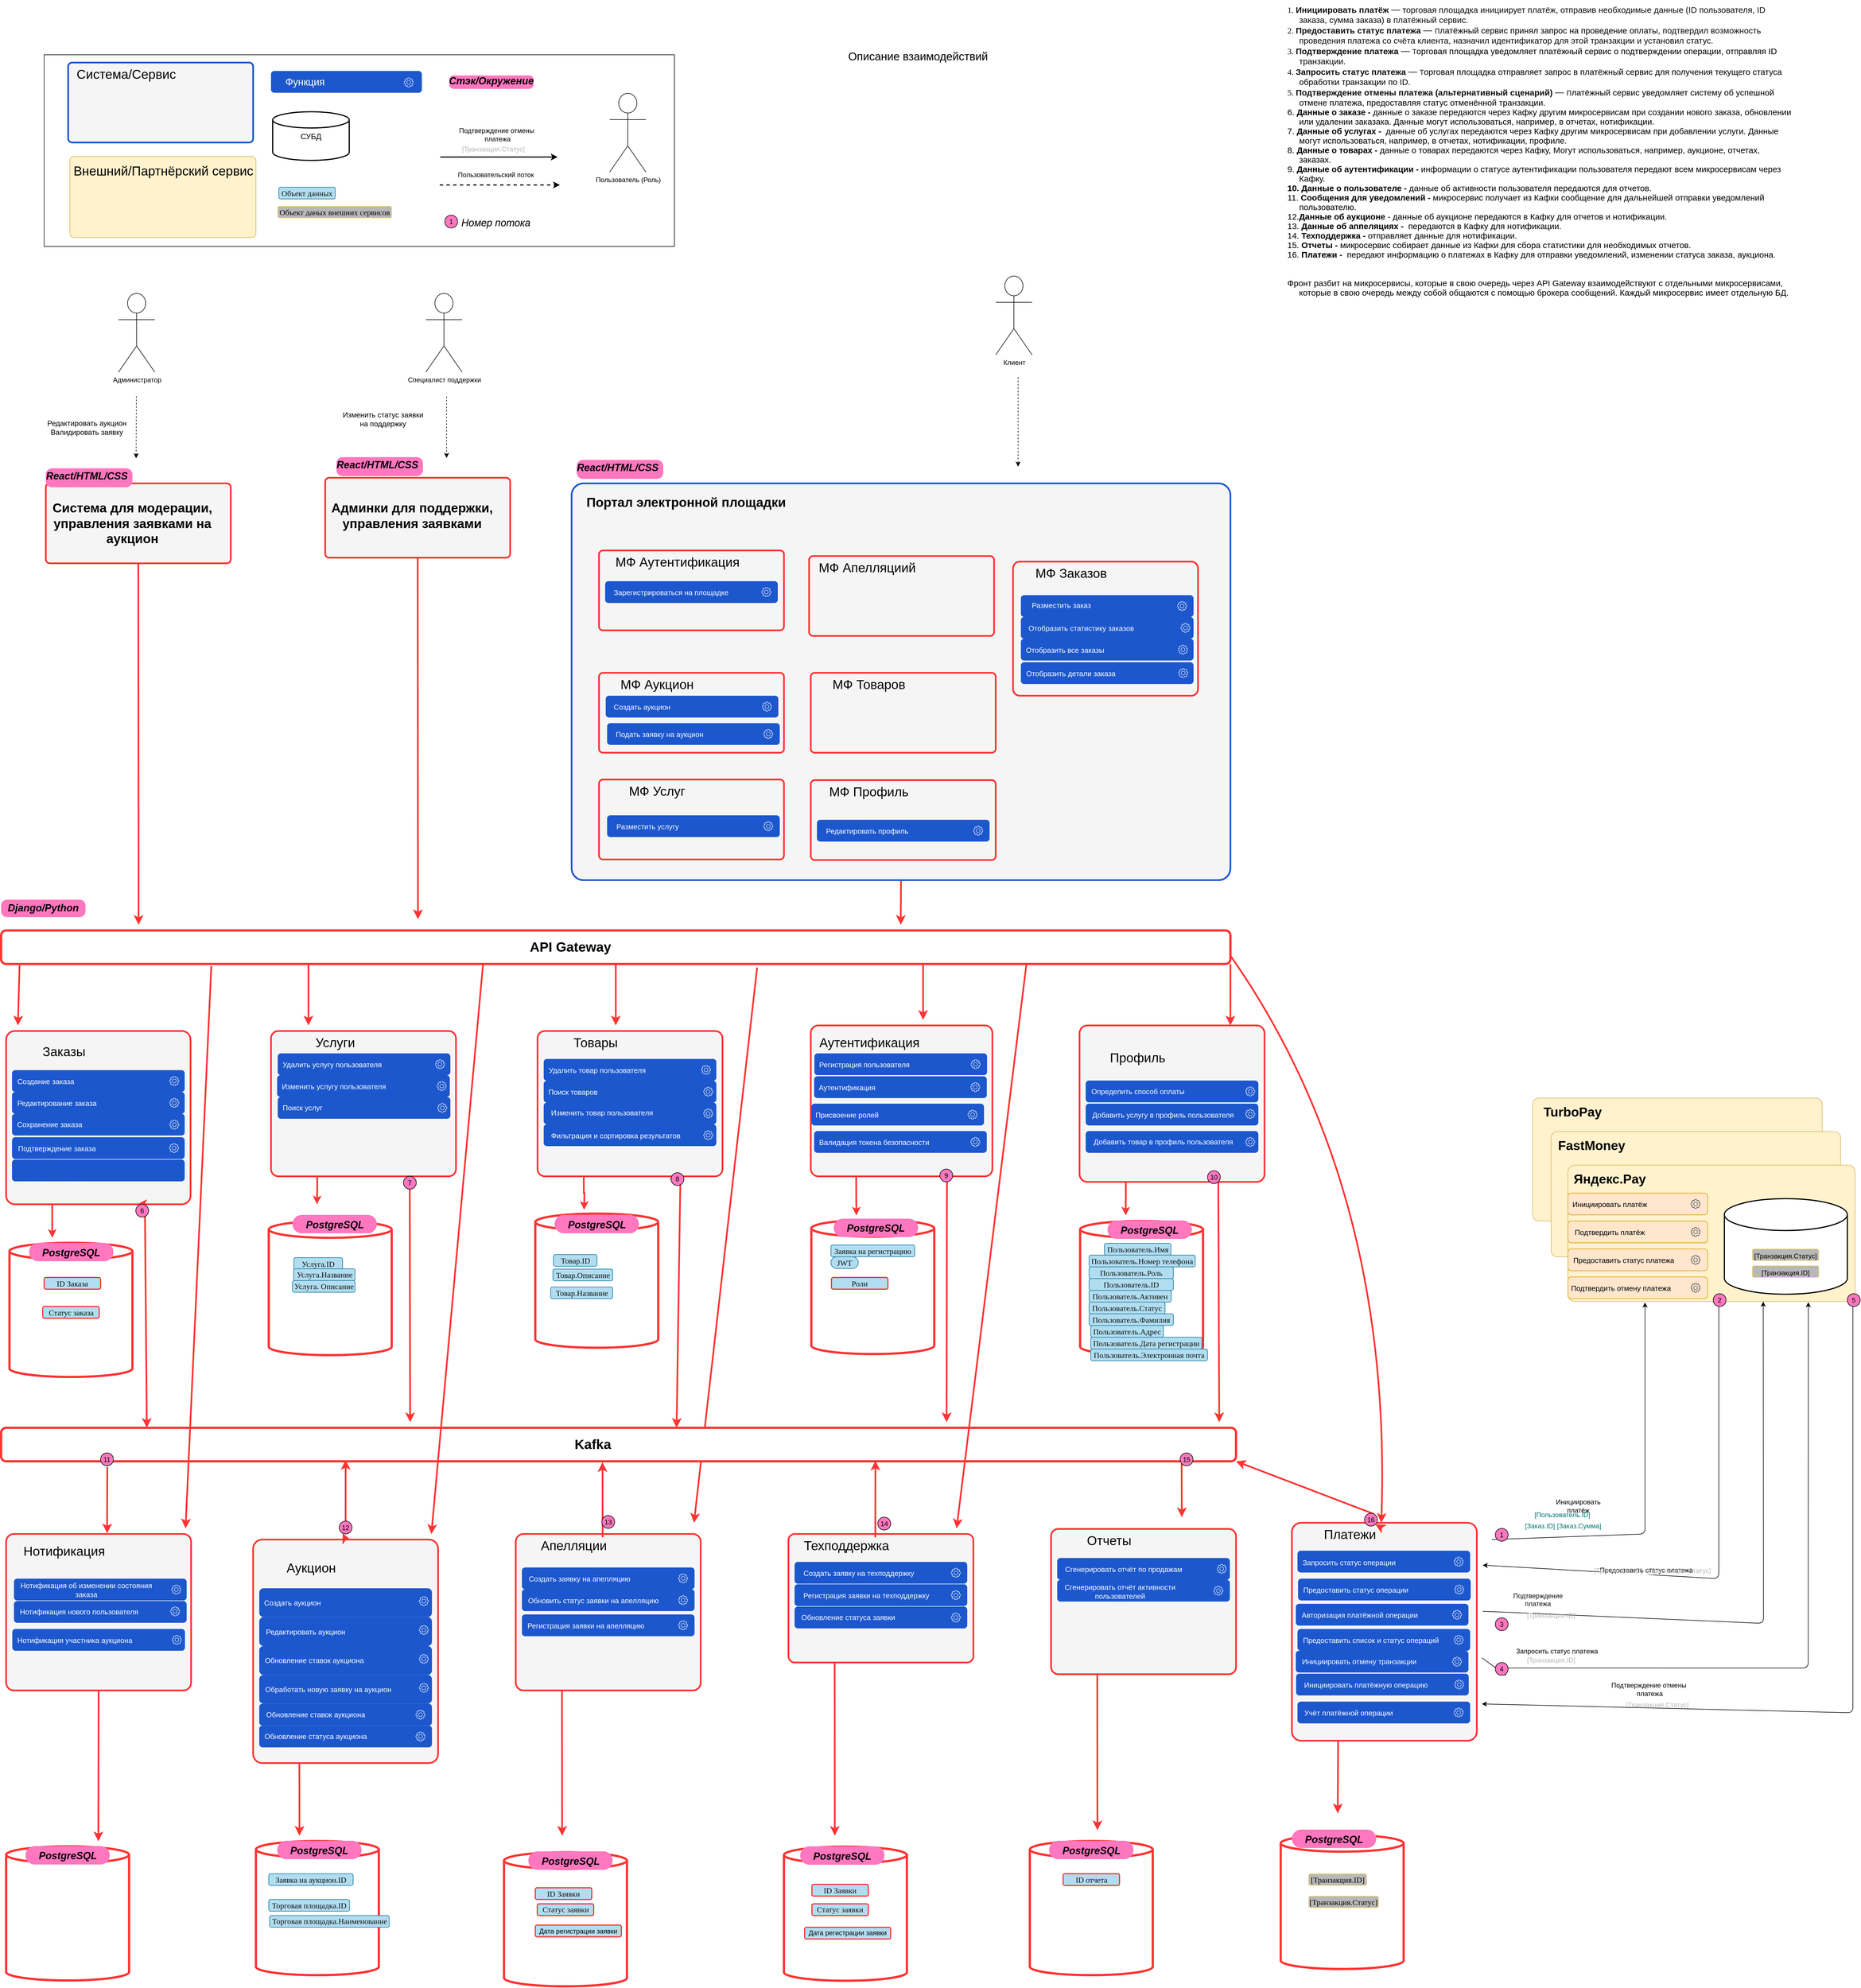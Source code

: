<mxfile version="24.8.6">
  <diagram name="DF" id="hnSyLNWN8x2GGD483VJf">
    <mxGraphModel dx="2518" dy="2616" grid="1" gridSize="10" guides="1" tooltips="1" connect="1" arrows="1" fold="1" page="1" pageScale="1" pageWidth="827" pageHeight="1169" math="0" shadow="0">
      <root>
        <mxCell id="0" />
        <mxCell id="1" parent="0" />
        <mxCell id="9UffqwiTsesN_eUqxwaF-8" value="" style="group" parent="1" vertex="1" connectable="0">
          <mxGeometry x="649" y="690" width="330" height="310" as="geometry" />
        </mxCell>
        <mxCell id="n0SIrGcqnwMUss8BhAqS-68" style="edgeStyle=orthogonalEdgeStyle;rounded=0;orthogonalLoop=1;jettySize=auto;html=1;exitX=0.25;exitY=1;exitDx=0;exitDy=0;" parent="9UffqwiTsesN_eUqxwaF-8" source="9UffqwiTsesN_eUqxwaF-9" edge="1">
          <mxGeometry relative="1" as="geometry">
            <mxPoint x="82.455" y="310" as="targetPoint" />
          </mxGeometry>
        </mxCell>
        <mxCell id="n0SIrGcqnwMUss8BhAqS-86" style="edgeStyle=orthogonalEdgeStyle;rounded=0;orthogonalLoop=1;jettySize=auto;html=1;exitX=0.25;exitY=1;exitDx=0;exitDy=0;strokeColor=#FF3333;strokeWidth=3;" parent="9UffqwiTsesN_eUqxwaF-8" source="9UffqwiTsesN_eUqxwaF-9" edge="1">
          <mxGeometry relative="1" as="geometry">
            <mxPoint x="82.455" y="370" as="targetPoint" />
          </mxGeometry>
        </mxCell>
        <mxCell id="9UffqwiTsesN_eUqxwaF-9" value="" style="rounded=1;whiteSpace=wrap;html=1;arcSize=5;fillColor=#f5f5f5;strokeColor=#FF3333;strokeWidth=3;" parent="9UffqwiTsesN_eUqxwaF-8" vertex="1">
          <mxGeometry width="330" height="310" as="geometry" />
        </mxCell>
        <mxCell id="9UffqwiTsesN_eUqxwaF-10" value="&lt;span style=&quot;font-size: 23px;&quot;&gt;Заказы&lt;/span&gt;" style="text;html=1;align=center;verticalAlign=middle;whiteSpace=wrap;rounded=1;fontSize=13;" parent="9UffqwiTsesN_eUqxwaF-8" vertex="1">
          <mxGeometry x="0.997" y="10.49" width="205.378" height="52.448" as="geometry" />
        </mxCell>
        <mxCell id="Zw8kYiiQns9_zIofG1Pq-156" value="" style="group" parent="9UffqwiTsesN_eUqxwaF-8" vertex="1" connectable="0">
          <mxGeometry x="10.5" y="70" width="309" height="39" as="geometry" />
        </mxCell>
        <mxCell id="Zw8kYiiQns9_zIofG1Pq-157" value="" style="rounded=1;whiteSpace=wrap;html=1;fillColor=#1C57CD;strokeColor=none;" parent="Zw8kYiiQns9_zIofG1Pq-156" vertex="1">
          <mxGeometry width="309" height="39" as="geometry" />
        </mxCell>
        <mxCell id="Zw8kYiiQns9_zIofG1Pq-158" value="" style="sketch=0;outlineConnect=0;fontColor=#232F3E;gradientColor=none;fillColor=default;strokeColor=none;dashed=0;verticalLabelPosition=bottom;verticalAlign=top;align=center;html=1;fontSize=12;fontStyle=0;aspect=fixed;pointerEvents=1;shape=mxgraph.aws4.gear;rounded=1;" parent="Zw8kYiiQns9_zIofG1Pq-156" vertex="1">
          <mxGeometry x="282" y="11" width="17" height="17" as="geometry" />
        </mxCell>
        <mxCell id="Zw8kYiiQns9_zIofG1Pq-159" value="Создание заказа" style="text;html=1;align=center;verticalAlign=middle;whiteSpace=wrap;rounded=1;fontSize=13;fontColor=#FFFFFF;strokeColor=none;" parent="Zw8kYiiQns9_zIofG1Pq-156" vertex="1">
          <mxGeometry x="5" y="4.5" width="110" height="30" as="geometry" />
        </mxCell>
        <mxCell id="Zw8kYiiQns9_zIofG1Pq-160" value="" style="group" parent="9UffqwiTsesN_eUqxwaF-8" vertex="1" connectable="0">
          <mxGeometry x="10.5" y="109" width="309" height="39" as="geometry" />
        </mxCell>
        <mxCell id="Zw8kYiiQns9_zIofG1Pq-161" value="" style="rounded=1;whiteSpace=wrap;html=1;fillColor=#1C57CD;strokeColor=none;" parent="Zw8kYiiQns9_zIofG1Pq-160" vertex="1">
          <mxGeometry width="309" height="39" as="geometry" />
        </mxCell>
        <mxCell id="Zw8kYiiQns9_zIofG1Pq-162" value="" style="sketch=0;outlineConnect=0;fontColor=#232F3E;gradientColor=none;fillColor=default;strokeColor=none;dashed=0;verticalLabelPosition=bottom;verticalAlign=top;align=center;html=1;fontSize=12;fontStyle=0;aspect=fixed;pointerEvents=1;shape=mxgraph.aws4.gear;rounded=1;" parent="Zw8kYiiQns9_zIofG1Pq-160" vertex="1">
          <mxGeometry x="282" y="11" width="17" height="17" as="geometry" />
        </mxCell>
        <mxCell id="Zw8kYiiQns9_zIofG1Pq-163" value="Редактирование заказа" style="text;html=1;align=center;verticalAlign=middle;whiteSpace=wrap;rounded=1;fontSize=13;fontColor=#FFFFFF;strokeColor=none;" parent="Zw8kYiiQns9_zIofG1Pq-160" vertex="1">
          <mxGeometry x="3" y="4.5" width="154" height="30" as="geometry" />
        </mxCell>
        <mxCell id="Zw8kYiiQns9_zIofG1Pq-164" value="" style="group" parent="9UffqwiTsesN_eUqxwaF-8" vertex="1" connectable="0">
          <mxGeometry x="10.5" y="148" width="318.5" height="147" as="geometry" />
        </mxCell>
        <mxCell id="Zw8kYiiQns9_zIofG1Pq-165" value="" style="rounded=1;whiteSpace=wrap;html=1;fillColor=#1C57CD;strokeColor=none;" parent="Zw8kYiiQns9_zIofG1Pq-164" vertex="1">
          <mxGeometry width="309" height="39" as="geometry" />
        </mxCell>
        <mxCell id="Zw8kYiiQns9_zIofG1Pq-166" value="" style="sketch=0;outlineConnect=0;fontColor=#232F3E;gradientColor=none;fillColor=default;strokeColor=none;dashed=0;verticalLabelPosition=bottom;verticalAlign=top;align=center;html=1;fontSize=12;fontStyle=0;aspect=fixed;pointerEvents=1;shape=mxgraph.aws4.gear;rounded=1;" parent="Zw8kYiiQns9_zIofG1Pq-164" vertex="1">
          <mxGeometry x="282" y="11" width="17" height="17" as="geometry" />
        </mxCell>
        <mxCell id="Zw8kYiiQns9_zIofG1Pq-167" value="Сохранение заказа" style="text;html=1;align=center;verticalAlign=middle;whiteSpace=wrap;rounded=1;fontSize=13;fontColor=#FFFFFF;strokeColor=none;" parent="Zw8kYiiQns9_zIofG1Pq-164" vertex="1">
          <mxGeometry x="4" y="4" width="126" height="30" as="geometry" />
        </mxCell>
        <mxCell id="Zw8kYiiQns9_zIofG1Pq-175" value="Размещение заказа" style="text;html=1;align=center;verticalAlign=middle;whiteSpace=wrap;rounded=1;fontSize=13;fontColor=#FFFFFF;strokeColor=none;" parent="Zw8kYiiQns9_zIofG1Pq-164" vertex="1">
          <mxGeometry x="9.5" y="102" width="130.5" height="30" as="geometry" />
        </mxCell>
        <mxCell id="Zw8kYiiQns9_zIofG1Pq-173" value="" style="rounded=1;whiteSpace=wrap;html=1;fillColor=#1C57CD;strokeColor=none;" parent="Zw8kYiiQns9_zIofG1Pq-164" vertex="1">
          <mxGeometry y="82" width="309" height="39" as="geometry" />
        </mxCell>
        <mxCell id="Zw8kYiiQns9_zIofG1Pq-168" value="" style="group" parent="9UffqwiTsesN_eUqxwaF-8" vertex="1" connectable="0">
          <mxGeometry x="10.5" y="190" width="309" height="39" as="geometry" />
        </mxCell>
        <mxCell id="Zw8kYiiQns9_zIofG1Pq-169" value="" style="rounded=1;whiteSpace=wrap;html=1;fillColor=#1C57CD;strokeColor=none;" parent="Zw8kYiiQns9_zIofG1Pq-168" vertex="1">
          <mxGeometry width="309" height="39" as="geometry" />
        </mxCell>
        <mxCell id="Zw8kYiiQns9_zIofG1Pq-170" value="" style="sketch=0;outlineConnect=0;fontColor=#232F3E;gradientColor=none;fillColor=default;strokeColor=none;dashed=0;verticalLabelPosition=bottom;verticalAlign=top;align=center;html=1;fontSize=12;fontStyle=0;aspect=fixed;pointerEvents=1;shape=mxgraph.aws4.gear;rounded=1;" parent="Zw8kYiiQns9_zIofG1Pq-168" vertex="1">
          <mxGeometry x="281.5" y="11" width="17" height="17" as="geometry" />
        </mxCell>
        <mxCell id="Zw8kYiiQns9_zIofG1Pq-171" value="Подтверждение заказа" style="text;html=1;align=center;verticalAlign=middle;whiteSpace=wrap;rounded=1;fontSize=13;fontColor=#FFFFFF;strokeColor=none;" parent="Zw8kYiiQns9_zIofG1Pq-168" vertex="1">
          <mxGeometry x="4" y="4.5" width="152" height="30" as="geometry" />
        </mxCell>
        <mxCell id="Zw8kYiiQns9_zIofG1Pq-2" value="" style="group" parent="1" vertex="1" connectable="0">
          <mxGeometry x="640" y="450" width="151" height="36" as="geometry" />
        </mxCell>
        <mxCell id="Zw8kYiiQns9_zIofG1Pq-3" value="&lt;p style=&quot;margin: 0px 0px 0px 13px; text-indent: -13px; font-variant-numeric: normal; font-variant-east-asian: normal; font-variant-alternates: normal; font-kerning: auto; font-optical-sizing: auto; font-feature-settings: normal; font-variation-settings: normal; font-variant-position: normal; font-stretch: normal; font-size: 14px; line-height: normal; color: rgb(14, 14, 14); text-align: start;&quot; class=&quot;p1&quot;&gt;&lt;br&gt;&lt;/p&gt;" style="rounded=1;whiteSpace=wrap;html=1;fillColor=#FF77BF;strokeColor=none;arcSize=33;" parent="Zw8kYiiQns9_zIofG1Pq-2" vertex="1">
          <mxGeometry y="5" width="151" height="31" as="geometry" />
        </mxCell>
        <mxCell id="Zw8kYiiQns9_zIofG1Pq-4" value="&lt;font style=&quot;font-size: 18px;&quot;&gt;&lt;i&gt;Django/Python&lt;/i&gt;&lt;/font&gt;" style="text;html=1;align=center;verticalAlign=middle;whiteSpace=wrap;rounded=1;shadow=0;fontSize=23;fontStyle=1" parent="Zw8kYiiQns9_zIofG1Pq-2" vertex="1">
          <mxGeometry x="31" width="89" height="36" as="geometry" />
        </mxCell>
        <mxCell id="Zw8kYiiQns9_zIofG1Pq-5" value="" style="group" parent="1" vertex="1" connectable="0">
          <mxGeometry x="1670" y="-345" width="155" height="49" as="geometry" />
        </mxCell>
        <mxCell id="Zw8kYiiQns9_zIofG1Pq-6" value="&lt;p style=&quot;margin: 0px 0px 0px 13px; text-indent: -13px; font-variant-numeric: normal; font-variant-east-asian: normal; font-variant-alternates: normal; font-kerning: auto; font-optical-sizing: auto; font-feature-settings: normal; font-variation-settings: normal; font-variant-position: normal; font-stretch: normal; font-size: 14px; line-height: normal; color: rgb(14, 14, 14); text-align: start;&quot; class=&quot;p1&quot;&gt;&lt;br&gt;&lt;/p&gt;" style="rounded=1;whiteSpace=wrap;html=1;fillColor=#FF77BF;strokeColor=none;arcSize=33;" parent="Zw8kYiiQns9_zIofG1Pq-5" vertex="1">
          <mxGeometry y="13" width="155" height="34" as="geometry" />
        </mxCell>
        <mxCell id="Zw8kYiiQns9_zIofG1Pq-7" value="&lt;font style=&quot;font-size: 18px;&quot;&gt;&lt;i&gt;React/HTML/CSS&lt;/i&gt;&lt;/font&gt;" style="text;html=1;align=center;verticalAlign=middle;whiteSpace=wrap;rounded=1;shadow=0;fontSize=23;fontStyle=1" parent="Zw8kYiiQns9_zIofG1Pq-5" vertex="1">
          <mxGeometry x="29" width="89" height="49" as="geometry" />
        </mxCell>
        <mxCell id="Zw8kYiiQns9_zIofG1Pq-9" value="" style="group" parent="1" vertex="1" connectable="0">
          <mxGeometry x="3364" y="810" width="535" height="220" as="geometry" />
        </mxCell>
        <mxCell id="Zw8kYiiQns9_zIofG1Pq-10" value="" style="rounded=1;whiteSpace=wrap;html=1;arcSize=5;fillColor=#fff2cc;strokeColor=#d6b656;" parent="Zw8kYiiQns9_zIofG1Pq-9" vertex="1">
          <mxGeometry x="17" width="518" height="220" as="geometry" />
        </mxCell>
        <mxCell id="Zw8kYiiQns9_zIofG1Pq-11" value="TurboPay" style="text;html=1;align=center;verticalAlign=middle;whiteSpace=wrap;rounded=1;shadow=0;fontSize=23;fontStyle=1" parent="Zw8kYiiQns9_zIofG1Pq-9" vertex="1">
          <mxGeometry width="177" height="49" as="geometry" />
        </mxCell>
        <mxCell id="Zw8kYiiQns9_zIofG1Pq-12" value="" style="group" parent="1" vertex="1" connectable="0">
          <mxGeometry x="3414" y="870" width="518" height="224" as="geometry" />
        </mxCell>
        <mxCell id="Zw8kYiiQns9_zIofG1Pq-13" value="" style="rounded=1;whiteSpace=wrap;html=1;arcSize=5;fillColor=#fff2cc;strokeColor=#d6b656;" parent="Zw8kYiiQns9_zIofG1Pq-12" vertex="1">
          <mxGeometry width="518" height="224" as="geometry" />
        </mxCell>
        <mxCell id="Zw8kYiiQns9_zIofG1Pq-14" value="FastMoney" style="text;html=1;align=center;verticalAlign=middle;whiteSpace=wrap;rounded=1;shadow=0;fontSize=23;fontStyle=1" parent="Zw8kYiiQns9_zIofG1Pq-12" vertex="1">
          <mxGeometry x="2" width="141" height="49" as="geometry" />
        </mxCell>
        <mxCell id="Zw8kYiiQns9_zIofG1Pq-15" value="" style="group" parent="1" vertex="1" connectable="0">
          <mxGeometry x="3444" y="930" width="514" height="244" as="geometry" />
        </mxCell>
        <mxCell id="Zw8kYiiQns9_zIofG1Pq-16" value="" style="rounded=1;whiteSpace=wrap;html=1;arcSize=5;fillColor=#fff2cc;strokeColor=#d6b656;" parent="Zw8kYiiQns9_zIofG1Pq-15" vertex="1">
          <mxGeometry width="514" height="244" as="geometry" />
        </mxCell>
        <mxCell id="Zw8kYiiQns9_zIofG1Pq-17" value="Яндекс.Pay" style="text;html=1;align=center;verticalAlign=middle;whiteSpace=wrap;rounded=1;shadow=0;fontSize=23;fontStyle=1" parent="Zw8kYiiQns9_zIofG1Pq-15" vertex="1">
          <mxGeometry width="150" height="49" as="geometry" />
        </mxCell>
        <mxCell id="Zw8kYiiQns9_zIofG1Pq-18" value="" style="rounded=1;whiteSpace=wrap;html=1;arcSize=0;" parent="1" vertex="1">
          <mxGeometry x="717" y="-1057" width="1128" height="343" as="geometry" />
        </mxCell>
        <mxCell id="Zw8kYiiQns9_zIofG1Pq-43" value="Администратор" style="shape=umlActor;verticalLabelPosition=bottom;verticalAlign=top;html=1;outlineConnect=0;rounded=1;" parent="1" vertex="1">
          <mxGeometry x="850" y="-630" width="65" height="141" as="geometry" />
        </mxCell>
        <mxCell id="Zw8kYiiQns9_zIofG1Pq-44" value="" style="endArrow=classic;html=1;rounded=1;dashed=1;entryX=0.961;entryY=0.023;entryDx=0;entryDy=0;entryPerimeter=0;" parent="1" edge="1">
          <mxGeometry width="50" height="50" relative="1" as="geometry">
            <mxPoint x="882.07" y="-446.1" as="sourcePoint" />
            <mxPoint x="881.593" y="-334.91" as="targetPoint" />
            <Array as="points" />
          </mxGeometry>
        </mxCell>
        <mxCell id="Zw8kYiiQns9_zIofG1Pq-47" value="" style="endArrow=classic;html=1;rounded=1;curved=0;entryX=1.001;entryY=0.222;entryDx=0;entryDy=0;entryPerimeter=0;" parent="1" edge="1">
          <mxGeometry width="50" height="50" relative="1" as="geometry">
            <mxPoint x="3714" y="1180" as="sourcePoint" />
            <mxPoint x="3291.455" y="1645.822" as="targetPoint" />
            <Array as="points">
              <mxPoint x="3714" y="1670" />
            </Array>
          </mxGeometry>
        </mxCell>
        <mxCell id="Zw8kYiiQns9_zIofG1Pq-48" value="&lt;p style=&quot;margin: 0px 0px 0px 21px; text-indent: -21px; font-variant-numeric: normal; font-variant-east-asian: normal; font-variant-alternates: normal; font-kerning: auto; font-optical-sizing: auto; font-feature-settings: normal; font-variation-settings: normal; font-variant-position: normal; font-stretch: normal; line-height: normal; color: rgb(14, 14, 14); text-align: start; text-wrap: wrap;&quot; class=&quot;p1&quot;&gt;&lt;font style=&quot;font-size: 12px;&quot; face=&quot;Helvetica&quot;&gt;Подтверждение платежа&lt;/font&gt;&lt;/p&gt;" style="edgeLabel;html=1;align=center;verticalAlign=middle;resizable=0;points=[];rounded=1;" parent="Zw8kYiiQns9_zIofG1Pq-47" vertex="1" connectable="0">
          <mxGeometry x="0.194" y="1" relative="1" as="geometry">
            <mxPoint x="-269" y="39" as="offset" />
          </mxGeometry>
        </mxCell>
        <mxCell id="Zw8kYiiQns9_zIofG1Pq-49" value="" style="endArrow=classic;html=1;rounded=1;exitX=1.001;exitY=0.325;exitDx=0;exitDy=0;exitPerimeter=0;curved=0;entryX=0.68;entryY=1.001;entryDx=0;entryDy=0;entryPerimeter=0;" parent="1" target="Zw8kYiiQns9_zIofG1Pq-16" edge="1">
          <mxGeometry width="50" height="50" relative="1" as="geometry">
            <mxPoint x="3291.455" y="1728.325" as="sourcePoint" />
            <mxPoint x="3794" y="1370" as="targetPoint" />
            <Array as="points">
              <mxPoint x="3794" y="1750" />
            </Array>
          </mxGeometry>
        </mxCell>
        <mxCell id="Zw8kYiiQns9_zIofG1Pq-50" value="&lt;font style=&quot;font-size: 12px;&quot;&gt;Предоставить статус платежа&lt;/font&gt;" style="edgeLabel;html=1;align=center;verticalAlign=middle;resizable=0;points=[];rounded=1;" parent="Zw8kYiiQns9_zIofG1Pq-49" vertex="1" connectable="0">
          <mxGeometry x="0.194" y="1" relative="1" as="geometry">
            <mxPoint x="-209" y="46" as="offset" />
          </mxGeometry>
        </mxCell>
        <mxCell id="Zw8kYiiQns9_zIofG1Pq-51" value="" style="endArrow=classic;html=1;rounded=1;curved=0;entryX=1;entryY=0.532;entryDx=0;entryDy=0;entryPerimeter=0;" parent="1" edge="1">
          <mxGeometry width="50" height="50" relative="1" as="geometry">
            <mxPoint x="3954" y="1180" as="sourcePoint" />
            <mxPoint x="3290" y="1894.132" as="targetPoint" />
            <Array as="points">
              <mxPoint x="3954" y="1910" />
            </Array>
          </mxGeometry>
        </mxCell>
        <mxCell id="Zw8kYiiQns9_zIofG1Pq-52" value="&lt;font style=&quot;font-size: 12px;&quot;&gt;Подтверждение отмены&amp;nbsp;&lt;/font&gt;&lt;div&gt;&lt;font style=&quot;font-size: 12px;&quot;&gt;платежа&lt;/font&gt;&lt;/div&gt;" style="edgeLabel;html=1;align=center;verticalAlign=middle;resizable=0;points=[];rounded=1;" parent="Zw8kYiiQns9_zIofG1Pq-51" vertex="1" connectable="0">
          <mxGeometry x="0.194" y="1" relative="1" as="geometry">
            <mxPoint x="-262" y="-41" as="offset" />
          </mxGeometry>
        </mxCell>
        <mxCell id="Zw8kYiiQns9_zIofG1Pq-53" value="" style="endArrow=classic;html=1;rounded=1;curved=0;entryX=0.214;entryY=1.007;entryDx=0;entryDy=0;entryPerimeter=0;" parent="1" edge="1">
          <mxGeometry width="50" height="50" relative="1" as="geometry">
            <mxPoint x="3308" y="1600" as="sourcePoint" />
            <mxPoint x="3581.996" y="1175.708" as="targetPoint" />
            <Array as="points">
              <mxPoint x="3582" y="1590" />
            </Array>
          </mxGeometry>
        </mxCell>
        <mxCell id="Zw8kYiiQns9_zIofG1Pq-54" value="&lt;span style=&quot;text-wrap: wrap;&quot;&gt;&lt;font style=&quot;font-size: 12px;&quot;&gt;Инициировать платёж&lt;/font&gt;&lt;/span&gt;" style="edgeLabel;html=1;align=center;verticalAlign=middle;resizable=0;points=[];rounded=1;" parent="Zw8kYiiQns9_zIofG1Pq-53" vertex="1" connectable="0">
          <mxGeometry x="0.194" y="1" relative="1" as="geometry">
            <mxPoint x="-119" y="87" as="offset" />
          </mxGeometry>
        </mxCell>
        <mxCell id="Zw8kYiiQns9_zIofG1Pq-55" value="&lt;font style=&quot;font-size: 12px;&quot;&gt;[Транзакция.ID]&lt;/font&gt;" style="text;html=1;align=center;verticalAlign=middle;whiteSpace=wrap;rounded=1;fontSize=13;labelBackgroundColor=none;fontColor=#B8B8B8;" parent="1" vertex="1">
          <mxGeometry x="3484" y="1640" width="100" height="30" as="geometry" />
        </mxCell>
        <mxCell id="Zw8kYiiQns9_zIofG1Pq-56" value="&lt;font style=&quot;font-size: 12px;&quot;&gt;[Транзакция.Статус]&lt;/font&gt;" style="text;html=1;align=center;verticalAlign=middle;whiteSpace=wrap;rounded=1;fontSize=13;labelBackgroundColor=none;fontColor=#B8B8B8;" parent="1" vertex="1">
          <mxGeometry x="3564" y="1640" width="160" height="30" as="geometry" />
        </mxCell>
        <mxCell id="Zw8kYiiQns9_zIofG1Pq-57" value="&lt;font style=&quot;font-size: 12px;&quot;&gt;[Пользователь.ID]&lt;/font&gt;" style="text;html=1;align=center;verticalAlign=middle;whiteSpace=wrap;rounded=1;fontSize=13;labelBackgroundColor=none;fontColor=#007575;" parent="1" vertex="1">
          <mxGeometry x="3354" y="1540" width="160" height="30" as="geometry" />
        </mxCell>
        <mxCell id="Zw8kYiiQns9_zIofG1Pq-58" value="&lt;font style=&quot;font-size: 12px;&quot;&gt;[Заказ.ID]&lt;/font&gt;" style="text;html=1;align=center;verticalAlign=middle;whiteSpace=wrap;rounded=1;fontSize=13;labelBackgroundColor=none;fontColor=#007575;" parent="1" vertex="1">
          <mxGeometry x="3314" y="1560" width="160" height="30" as="geometry" />
        </mxCell>
        <mxCell id="Zw8kYiiQns9_zIofG1Pq-59" value="&lt;font style=&quot;font-size: 12px;&quot;&gt;[Заказ.Сумма]&lt;/font&gt;" style="text;html=1;align=center;verticalAlign=middle;whiteSpace=wrap;rounded=1;fontSize=13;labelBackgroundColor=none;fontColor=#007575;" parent="1" vertex="1">
          <mxGeometry x="3384" y="1560" width="160" height="30" as="geometry" />
        </mxCell>
        <mxCell id="Zw8kYiiQns9_zIofG1Pq-60" value="&lt;font style=&quot;font-size: 12px;&quot;&gt;[Транзакция.ID]&lt;/font&gt;" style="text;html=1;align=center;verticalAlign=middle;whiteSpace=wrap;rounded=1;fontSize=13;labelBackgroundColor=none;fontColor=#B8B8B8;" parent="1" vertex="1">
          <mxGeometry x="3364" y="1720" width="100" height="30" as="geometry" />
        </mxCell>
        <mxCell id="Zw8kYiiQns9_zIofG1Pq-61" value="" style="endArrow=classic;html=1;rounded=1;exitX=1;exitY=0.429;exitDx=0;exitDy=0;exitPerimeter=0;curved=0;entryX=0.837;entryY=1.005;entryDx=0;entryDy=0;entryPerimeter=0;" parent="1" source="Zw8kYiiQns9_zIofG1Pq-69" target="Zw8kYiiQns9_zIofG1Pq-16" edge="1">
          <mxGeometry width="50" height="50" relative="1" as="geometry">
            <mxPoint x="3334" y="1834" as="sourcePoint" />
            <mxPoint x="3798" y="1450" as="targetPoint" />
            <Array as="points">
              <mxPoint x="3874" y="1830" />
            </Array>
          </mxGeometry>
        </mxCell>
        <mxCell id="Zw8kYiiQns9_zIofG1Pq-62" value="&lt;font style=&quot;font-size: 12px;&quot;&gt;Запросить статус платежа&lt;/font&gt;" style="edgeLabel;html=1;align=center;verticalAlign=middle;resizable=0;points=[];rounded=1;" parent="Zw8kYiiQns9_zIofG1Pq-61" vertex="1" connectable="0">
          <mxGeometry x="-0.441" y="-1" relative="1" as="geometry">
            <mxPoint x="-246" y="-31" as="offset" />
          </mxGeometry>
        </mxCell>
        <mxCell id="Zw8kYiiQns9_zIofG1Pq-63" value="&lt;font style=&quot;font-size: 12px;&quot;&gt;[Транзакция.ID]&lt;/font&gt;" style="text;html=1;align=center;verticalAlign=middle;whiteSpace=wrap;rounded=1;fontSize=13;labelBackgroundColor=none;fontColor=#B8B8B8;" parent="1" vertex="1">
          <mxGeometry x="3364" y="1800" width="100" height="30" as="geometry" />
        </mxCell>
        <mxCell id="Zw8kYiiQns9_zIofG1Pq-64" value="&lt;font style=&quot;font-size: 12px;&quot;&gt;[Транзакция.Статус]&lt;/font&gt;" style="text;html=1;align=center;verticalAlign=middle;whiteSpace=wrap;rounded=1;fontSize=13;labelBackgroundColor=none;fontColor=#B8B8B8;" parent="1" vertex="1">
          <mxGeometry x="3524" y="1880" width="160" height="30" as="geometry" />
        </mxCell>
        <mxCell id="Zw8kYiiQns9_zIofG1Pq-65" value="1" style="ellipse;whiteSpace=wrap;html=1;aspect=fixed;rounded=1;fillColor=#FF77BF;" parent="1" vertex="1">
          <mxGeometry x="3314" y="1580" width="23" height="23" as="geometry" />
        </mxCell>
        <mxCell id="Zw8kYiiQns9_zIofG1Pq-66" value="2" style="ellipse;whiteSpace=wrap;html=1;aspect=fixed;rounded=1;fillColor=#FF77BF;" parent="1" vertex="1">
          <mxGeometry x="3704" y="1160" width="23" height="23" as="geometry" />
        </mxCell>
        <mxCell id="Zw8kYiiQns9_zIofG1Pq-67" value="3" style="ellipse;whiteSpace=wrap;html=1;aspect=fixed;rounded=1;fillColor=#ff77bf;" parent="1" vertex="1">
          <mxGeometry x="3314" y="1740" width="23" height="23" as="geometry" />
        </mxCell>
        <mxCell id="Zw8kYiiQns9_zIofG1Pq-68" value="" style="endArrow=classic;html=1;rounded=1;exitX=1;exitY=0.429;exitDx=0;exitDy=0;exitPerimeter=0;curved=0;entryX=0.837;entryY=1.005;entryDx=0;entryDy=0;entryPerimeter=0;" parent="1" target="Zw8kYiiQns9_zIofG1Pq-69" edge="1">
          <mxGeometry width="50" height="50" relative="1" as="geometry">
            <mxPoint x="3290" y="1811.629" as="sourcePoint" />
            <mxPoint x="3874" y="1365" as="targetPoint" />
            <Array as="points" />
          </mxGeometry>
        </mxCell>
        <mxCell id="Zw8kYiiQns9_zIofG1Pq-69" value="4" style="ellipse;whiteSpace=wrap;html=1;aspect=fixed;rounded=1;fillColor=#FF77BF;" parent="1" vertex="1">
          <mxGeometry x="3314" y="1820" width="23" height="23" as="geometry" />
        </mxCell>
        <mxCell id="Zw8kYiiQns9_zIofG1Pq-70" value="5" style="ellipse;whiteSpace=wrap;html=1;aspect=fixed;rounded=1;fillColor=#FF77BF;" parent="1" vertex="1">
          <mxGeometry x="3944" y="1160" width="23" height="23" as="geometry" />
        </mxCell>
        <mxCell id="Zw8kYiiQns9_zIofG1Pq-71" value="" style="strokeWidth=2;html=1;shape=mxgraph.flowchart.database;whiteSpace=wrap;rounded=1;movable=1;resizable=1;rotatable=1;deletable=1;editable=1;locked=0;connectable=1;" parent="1" vertex="1">
          <mxGeometry x="3724" y="990" width="220" height="171" as="geometry" />
        </mxCell>
        <mxCell id="Zw8kYiiQns9_zIofG1Pq-74" value="&lt;p style=&quot;margin: 0px 0px 0px 13px; text-indent: -13px; font-variant-numeric: normal; font-variant-east-asian: normal; font-variant-alternates: normal; font-kerning: auto; font-optical-sizing: auto; font-feature-settings: normal; font-variation-settings: normal; font-variant-position: normal; font-stretch: normal; font-size: 14px; line-height: normal; text-align: start;&quot; class=&quot;p1&quot;&gt;&lt;span style=&quot;font-size: 12px; text-align: center; text-indent: 0px;&quot;&gt;[Транзакция.Статус]&lt;/span&gt;&lt;br&gt;&lt;/p&gt;" style="rounded=1;whiteSpace=wrap;html=1;fillColor=#B8B8B8;strokeColor=#FFD966;" parent="1" vertex="1">
          <mxGeometry x="3774" y="1080" width="119" height="21" as="geometry" />
        </mxCell>
        <mxCell id="Zw8kYiiQns9_zIofG1Pq-75" value="&lt;p style=&quot;margin: 0px 0px 0px 13px; text-indent: -13px; font-variant-numeric: normal; font-variant-east-asian: normal; font-variant-alternates: normal; font-kerning: auto; font-optical-sizing: auto; font-feature-settings: normal; font-variation-settings: normal; font-variant-position: normal; font-stretch: normal; font-size: 14px; line-height: normal; text-align: start;&quot; class=&quot;p1&quot;&gt;&lt;span style=&quot;font-size: 12px; text-align: center; text-indent: 0px;&quot;&gt;[Транзакция.ID]&lt;/span&gt;&lt;br&gt;&lt;/p&gt;" style="rounded=1;whiteSpace=wrap;html=1;fillColor=#B8B8B8;strokeColor=#FFD966;" parent="1" vertex="1">
          <mxGeometry x="3774" y="1110" width="119" height="21" as="geometry" />
        </mxCell>
        <mxCell id="Zw8kYiiQns9_zIofG1Pq-76" value="Редактировать аукцион&lt;div&gt;Валидировать заявку&lt;/div&gt;" style="text;html=1;align=center;verticalAlign=middle;whiteSpace=wrap;rounded=1;fontSize=13;" parent="1" vertex="1">
          <mxGeometry x="672" y="-405.5" width="243" height="30" as="geometry" />
        </mxCell>
        <mxCell id="Zw8kYiiQns9_zIofG1Pq-77" value="Специалист поддержки" style="shape=umlActor;verticalLabelPosition=bottom;verticalAlign=top;html=1;outlineConnect=0;rounded=1;" parent="1" vertex="1">
          <mxGeometry x="1400" y="-630" width="65" height="141" as="geometry" />
        </mxCell>
        <mxCell id="Zw8kYiiQns9_zIofG1Pq-78" value="" style="endArrow=classic;html=1;rounded=1;dashed=1;" parent="1" edge="1">
          <mxGeometry width="50" height="50" relative="1" as="geometry">
            <mxPoint x="1437.18" y="-445.5" as="sourcePoint" />
            <mxPoint x="1437.18" y="-335.5" as="targetPoint" />
            <Array as="points" />
          </mxGeometry>
        </mxCell>
        <mxCell id="Zw8kYiiQns9_zIofG1Pq-79" value="&lt;div&gt;Изменить статус заявки&lt;/div&gt;&lt;div&gt;на поддержку&lt;/div&gt;" style="text;html=1;align=center;verticalAlign=middle;whiteSpace=wrap;rounded=1;fontSize=13;" parent="1" vertex="1">
          <mxGeometry x="1202" y="-420" width="243" height="30" as="geometry" />
        </mxCell>
        <mxCell id="r6grKTEtBGkSk_hETAiw-17" style="edgeStyle=none;curved=1;rounded=0;orthogonalLoop=1;jettySize=auto;html=1;exitX=0.5;exitY=1;exitDx=0;exitDy=0;fontSize=12;startSize=8;endSize=8;strokeColor=#FF3333;strokeWidth=3;" parent="1" source="Zw8kYiiQns9_zIofG1Pq-80" edge="1">
          <mxGeometry relative="1" as="geometry">
            <mxPoint x="2250" y="500" as="targetPoint" />
          </mxGeometry>
        </mxCell>
        <mxCell id="Zw8kYiiQns9_zIofG1Pq-80" value="" style="rounded=1;whiteSpace=wrap;html=1;arcSize=3;fillColor=#f5f5f5;strokeColor=#1C57CD;strokeWidth=3;align=center;verticalAlign=middle;fontFamily=Helvetica;fontSize=12;fontColor=#333333;resizable=1;" parent="1" vertex="1">
          <mxGeometry x="1661" y="-290" width="1179" height="710" as="geometry" />
        </mxCell>
        <mxCell id="Zw8kYiiQns9_zIofG1Pq-81" value="Портал электронной площадки" style="text;html=1;align=center;verticalAlign=middle;whiteSpace=wrap;rounded=1;shadow=0;fontSize=23;fontStyle=1" parent="1" vertex="1">
          <mxGeometry x="1675.5" y="-281" width="380" height="49" as="geometry" />
        </mxCell>
        <mxCell id="Zw8kYiiQns9_zIofG1Pq-82" value="&lt;p style=&quot;margin: 0px 0px 0px 13px; text-indent: -13px; font-variant-numeric: normal; font-variant-east-asian: normal; font-variant-alternates: normal; font-kerning: auto; font-optical-sizing: auto; font-feature-settings: normal; font-variation-settings: normal; font-variant-position: normal; font-stretch: normal; font-size: 14px; line-height: normal; color: rgb(14, 14, 14); text-align: start;&quot; class=&quot;p1&quot;&gt;&lt;font face=&quot;Times New Roman&quot;&gt;Объект данных&lt;/font&gt;&lt;/p&gt;" style="rounded=1;whiteSpace=wrap;html=1;fillColor=#b1ddf0;strokeColor=#10739e;" parent="1" vertex="1">
          <mxGeometry x="1137" y="-820" width="101" height="21" as="geometry" />
        </mxCell>
        <mxCell id="Zw8kYiiQns9_zIofG1Pq-83" value="&lt;font style=&quot;font-size: 14px;&quot;&gt;СУБД&lt;/font&gt;" style="strokeWidth=2;html=1;shape=mxgraph.flowchart.database;whiteSpace=wrap;rounded=1;movable=1;resizable=1;rotatable=1;deletable=1;editable=1;locked=0;connectable=1;" parent="1" vertex="1">
          <mxGeometry x="1126" y="-955" width="137" height="87" as="geometry" />
        </mxCell>
        <mxCell id="Zw8kYiiQns9_zIofG1Pq-84" value="Пользователь (Роль)" style="shape=umlActor;verticalLabelPosition=bottom;verticalAlign=top;html=1;outlineConnect=0;rounded=1;" parent="1" vertex="1">
          <mxGeometry x="1729" y="-988" width="65" height="141" as="geometry" />
        </mxCell>
        <mxCell id="Zw8kYiiQns9_zIofG1Pq-85" value="&lt;p style=&quot;margin: 0px 0px 0px 13px; text-indent: -13px; font-variant-numeric: normal; font-variant-east-asian: normal; font-variant-alternates: normal; font-kerning: auto; font-optical-sizing: auto; font-feature-settings: normal; font-variation-settings: normal; font-variant-position: normal; font-stretch: normal; line-height: normal; text-align: start;&quot; class=&quot;p1&quot;&gt;&lt;span style=&quot;text-align: center; text-indent: 0px;&quot;&gt;&lt;font style=&quot;font-size: 14px;&quot; face=&quot;Times New Roman&quot;&gt;Объект даных внешних сервисов&lt;/font&gt;&lt;/span&gt;&lt;br&gt;&lt;/p&gt;" style="rounded=1;whiteSpace=wrap;html=1;fillColor=#B8B8B8;strokeColor=#FFD966;" parent="1" vertex="1">
          <mxGeometry x="1135" y="-786" width="204" height="21" as="geometry" />
        </mxCell>
        <mxCell id="Zw8kYiiQns9_zIofG1Pq-86" value="" style="endArrow=classic;html=1;rounded=1;curved=0;strokeWidth=2;" parent="1" edge="1">
          <mxGeometry width="50" height="50" relative="1" as="geometry">
            <mxPoint x="1426" y="-874" as="sourcePoint" />
            <mxPoint x="1636" y="-874" as="targetPoint" />
            <Array as="points">
              <mxPoint x="1426" y="-874" />
            </Array>
          </mxGeometry>
        </mxCell>
        <mxCell id="Zw8kYiiQns9_zIofG1Pq-87" value="&lt;font style=&quot;font-size: 12px;&quot;&gt;Подтверждение отмены&amp;nbsp;&lt;/font&gt;&lt;div&gt;&lt;font style=&quot;font-size: 12px;&quot;&gt;платежа&lt;/font&gt;&lt;/div&gt;" style="edgeLabel;html=1;align=center;verticalAlign=middle;resizable=0;points=[];rounded=1;" parent="Zw8kYiiQns9_zIofG1Pq-86" vertex="1" connectable="0">
          <mxGeometry x="0.194" y="1" relative="1" as="geometry">
            <mxPoint x="-24" y="-39" as="offset" />
          </mxGeometry>
        </mxCell>
        <mxCell id="Zw8kYiiQns9_zIofG1Pq-88" value="&lt;font style=&quot;font-size: 12px;&quot;&gt;[Транзакция.Статус]&lt;/font&gt;" style="text;html=1;align=center;verticalAlign=middle;whiteSpace=wrap;rounded=1;fontSize=13;labelBackgroundColor=none;fontColor=#B8B8B8;" parent="1" vertex="1">
          <mxGeometry x="1441" y="-904" width="160" height="30" as="geometry" />
        </mxCell>
        <mxCell id="Zw8kYiiQns9_zIofG1Pq-89" value="" style="endArrow=classic;html=1;rounded=1;dashed=1;strokeWidth=2;" parent="1" edge="1">
          <mxGeometry width="50" height="50" relative="1" as="geometry">
            <mxPoint x="1425" y="-824" as="sourcePoint" />
            <mxPoint x="1640" y="-824" as="targetPoint" />
            <Array as="points" />
          </mxGeometry>
        </mxCell>
        <mxCell id="Zw8kYiiQns9_zIofG1Pq-90" value="&lt;span style=&quot;font-size: 12px;&quot;&gt;Пользовательский поток&lt;/span&gt;" style="edgeLabel;html=1;align=center;verticalAlign=middle;resizable=0;points=[];rounded=1;" parent="1" vertex="1" connectable="0">
          <mxGeometry x="1526.995" y="-795" as="geometry">
            <mxPoint x="-2" y="-47" as="offset" />
          </mxGeometry>
        </mxCell>
        <mxCell id="Zw8kYiiQns9_zIofG1Pq-91" value="Клиент" style="shape=umlActor;verticalLabelPosition=bottom;verticalAlign=top;html=1;outlineConnect=0;rounded=1;" parent="1" vertex="1">
          <mxGeometry x="2420" y="-661" width="65" height="141" as="geometry" />
        </mxCell>
        <mxCell id="Zw8kYiiQns9_zIofG1Pq-92" value="" style="endArrow=classic;html=1;rounded=1;dashed=1;fontSize=12;" parent="1" edge="1">
          <mxGeometry width="50" height="50" relative="1" as="geometry">
            <mxPoint x="2460" y="-480" as="sourcePoint" />
            <mxPoint x="2460" y="-320" as="targetPoint" />
            <Array as="points" />
          </mxGeometry>
        </mxCell>
        <mxCell id="Zw8kYiiQns9_zIofG1Pq-93" value="1" style="ellipse;whiteSpace=wrap;html=1;aspect=fixed;rounded=1;fillColor=#FF77BF;" parent="1" vertex="1">
          <mxGeometry x="1434" y="-770" width="23" height="23" as="geometry" />
        </mxCell>
        <mxCell id="Zw8kYiiQns9_zIofG1Pq-94" value="&lt;span style=&quot;font-size: 18px;&quot;&gt;&lt;i&gt;Номер потока&lt;/i&gt;&lt;/span&gt;" style="text;html=1;align=center;verticalAlign=middle;whiteSpace=wrap;rounded=1;shadow=0;fontSize=23;fontStyle=0" parent="1" vertex="1">
          <mxGeometry x="1445" y="-783" width="161" height="49" as="geometry" />
        </mxCell>
        <mxCell id="Zw8kYiiQns9_zIofG1Pq-95" value="&lt;h1 style=&quot;margin-top: 0px; font-size: 15px;&quot;&gt;&lt;p class=&quot;p1&quot; style=&quot;margin: 0px 0px 0px 21px; text-indent: -21px; font-variant-numeric: normal; font-variant-east-asian: normal; font-variant-alternates: normal; font-kerning: auto; font-optical-sizing: auto; font-feature-settings: normal; font-variation-settings: normal; font-variant-position: normal; font-stretch: normal; font-size: 15px; line-height: normal; color: rgb(14, 14, 14);&quot;&gt;&lt;span class=&quot;s1&quot; style=&quot;font-weight: 400; font-variant-numeric: normal; font-variant-east-asian: normal; font-variant-alternates: normal; font-kerning: auto; font-optical-sizing: auto; font-feature-settings: normal; font-variation-settings: normal; font-variant-position: normal; font-stretch: normal; line-height: normal; font-family: &amp;quot;Times New Roman&amp;quot;; font-size: 15px;&quot;&gt;1.&amp;nbsp;&lt;/span&gt;&lt;b style=&quot;font-size: 15px;&quot;&gt;Инициировать платёж&lt;/b&gt;&lt;b style=&quot;font-weight: 400; font-size: 15px;&quot;&gt;&amp;nbsp;&lt;/b&gt;&lt;span style=&quot;background-color: initial; color: rgb(51, 51, 51); font-family: &amp;quot;YS Text&amp;quot;, -apple-system, BlinkMacSystemFont, Arial, Helvetica, sans-serif; font-size: 16px; font-weight: 400;&quot;&gt;—&lt;/span&gt;&lt;span style=&quot;background-color: initial; color: rgb(0, 0, 0); font-weight: normal;&quot;&gt;&amp;nbsp;т&lt;/span&gt;&lt;span style=&quot;background-color: initial; font-weight: 400;&quot;&gt;орговая площадка инициирует платёж, отправив необходимые данные (ID пользователя, ID заказа, сумма заказа) в платёжный сервис.&lt;/span&gt;&lt;/p&gt;&lt;p class=&quot;p1&quot; style=&quot;margin: 0px 0px 0px 21px; text-indent: -21px; font-variant-numeric: normal; font-variant-east-asian: normal; font-variant-alternates: normal; font-kerning: auto; font-optical-sizing: auto; font-feature-settings: normal; font-variation-settings: normal; font-variant-position: normal; font-weight: 400; font-stretch: normal; font-size: 15px; line-height: normal; color: rgb(14, 14, 14);&quot;&gt;&lt;span class=&quot;s1&quot; style=&quot;font-variant-numeric: normal; font-variant-east-asian: normal; font-variant-alternates: normal; font-kerning: auto; font-optical-sizing: auto; font-feature-settings: normal; font-variation-settings: normal; font-variant-position: normal; font-stretch: normal; line-height: normal; font-family: &amp;quot;Times New Roman&amp;quot;; font-size: 15px;&quot;&gt;2.&amp;nbsp;&lt;/span&gt;&lt;b style=&quot;font-size: 15px;&quot;&gt;Предоставить статус платежа&amp;nbsp;&lt;/b&gt;&lt;span style=&quot;background-color: initial; color: rgb(51, 51, 51); font-family: &amp;quot;YS Text&amp;quot;, -apple-system, BlinkMacSystemFont, Arial, Helvetica, sans-serif; font-size: 16px;&quot;&gt;— п&lt;/span&gt;&lt;span style=&quot;background-color: initial; color: rgb(0, 0, 0);&quot;&gt;латё&lt;/span&gt;&lt;span style=&quot;background-color: initial; color: rgb(0, 0, 0);&quot;&gt;жный сервис принял запрос на проведение оплаты,&lt;/span&gt;&lt;span style=&quot;background-color: initial;&quot; class=&quot;Apple-converted-space&quot;&gt;&amp;nbsp;&lt;/span&gt;&lt;span style=&quot;background-color: initial;&quot;&gt;подтвердил возможность проведения платежа со счёта клиента, назначил идентификатор для этой транзакции и установил статус.&lt;/span&gt;&lt;/p&gt;&lt;p class=&quot;p1&quot; style=&quot;margin: 0px 0px 0px 21px; text-indent: -21px; font-variant-numeric: normal; font-variant-east-asian: normal; font-variant-alternates: normal; font-kerning: auto; font-optical-sizing: auto; font-feature-settings: normal; font-variation-settings: normal; font-variant-position: normal; font-weight: 400; font-stretch: normal; font-size: 15px; line-height: normal; color: rgb(14, 14, 14);&quot;&gt;&lt;span class=&quot;s1&quot; style=&quot;font-variant-numeric: normal; font-variant-east-asian: normal; font-variant-alternates: normal; font-kerning: auto; font-optical-sizing: auto; font-feature-settings: normal; font-variation-settings: normal; font-variant-position: normal; font-stretch: normal; line-height: normal; font-family: &amp;quot;Times New Roman&amp;quot;; font-size: 15px;&quot;&gt;3.&amp;nbsp;&lt;/span&gt;&lt;b style=&quot;font-size: 15px;&quot;&gt;Подтверждение платежа&amp;nbsp;&lt;/b&gt;&lt;span style=&quot;background-color: initial; color: rgb(51, 51, 51); font-family: &amp;quot;YS Text&amp;quot;, -apple-system, BlinkMacSystemFont, Arial, Helvetica, sans-serif; font-size: 16px;&quot;&gt;— т&lt;/span&gt;&lt;span style=&quot;background-color: initial; color: rgb(0, 0, 0);&quot;&gt;орговая площадка уведомляет платёжный сервис о подтверждении операции, отправляя ID транзакции.&lt;/span&gt;&lt;/p&gt;&lt;p class=&quot;p1&quot; style=&quot;margin: 0px 0px 0px 21px; text-indent: -21px; font-variant-numeric: normal; font-variant-east-asian: normal; font-variant-alternates: normal; font-kerning: auto; font-optical-sizing: auto; font-feature-settings: normal; font-variation-settings: normal; font-variant-position: normal; font-weight: 400; font-stretch: normal; font-size: 15px; line-height: normal; color: rgb(14, 14, 14);&quot;&gt;&lt;span class=&quot;s1&quot; style=&quot;font-variant-numeric: normal; font-variant-east-asian: normal; font-variant-alternates: normal; font-kerning: auto; font-optical-sizing: auto; font-feature-settings: normal; font-variation-settings: normal; font-variant-position: normal; font-stretch: normal; line-height: normal; font-family: &amp;quot;Times New Roman&amp;quot;; font-size: 15px;&quot;&gt;4.&amp;nbsp;&lt;/span&gt;&lt;b style=&quot;font-size: 15px;&quot;&gt;Запросить статус платежа&lt;/b&gt;&amp;nbsp;&lt;span style=&quot;background-color: initial; color: rgb(51, 51, 51); font-family: &amp;quot;YS Text&amp;quot;, -apple-system, BlinkMacSystemFont, Arial, Helvetica, sans-serif; font-size: 16px;&quot;&gt;— т&lt;/span&gt;&lt;span style=&quot;background-color: initial; color: rgb(0, 0, 0);&quot;&gt;орговая площадка отправляет запрос в платёжный сервис для получения текущего статуса обработки транзакции по ID.&lt;/span&gt;&lt;/p&gt;&lt;p class=&quot;p1&quot; style=&quot;margin: 0px 0px 0px 21px; text-indent: -21px; font-variant-numeric: normal; font-variant-east-asian: normal; font-variant-alternates: normal; font-kerning: auto; font-optical-sizing: auto; font-feature-settings: normal; font-variation-settings: normal; font-variant-position: normal; font-weight: 400; font-stretch: normal; font-size: 15px; line-height: normal; color: rgb(14, 14, 14);&quot;&gt;&lt;span class=&quot;s1&quot; style=&quot;font-variant-numeric: normal; font-variant-east-asian: normal; font-variant-alternates: normal; font-kerning: auto; font-optical-sizing: auto; font-feature-settings: normal; font-variation-settings: normal; font-variant-position: normal; font-stretch: normal; line-height: normal; font-family: &amp;quot;Times New Roman&amp;quot;; font-size: 15px;&quot;&gt;5.&amp;nbsp;&lt;/span&gt;&lt;b style=&quot;font-size: 15px;&quot;&gt;Подтверждение отмены платежа (альтернативный сценарий)&amp;nbsp;&lt;/b&gt;&lt;span style=&quot;background-color: initial; color: rgb(51, 51, 51); font-family: &amp;quot;YS Text&amp;quot;, -apple-system, BlinkMacSystemFont, Arial, Helvetica, sans-serif; font-size: 16px;&quot;&gt;— п&lt;/span&gt;&lt;span style=&quot;background-color: initial; color: rgb(0, 0, 0);&quot;&gt;латёжный сервис уведомляет систему об успешной отмене платежа, предоставляя статус отменённой транзакции.&lt;br&gt;&lt;/span&gt;&lt;/p&gt;&lt;p class=&quot;p1&quot; style=&quot;margin: 0px 0px 0px 21px; text-indent: -21px; font-variant-numeric: normal; font-variant-east-asian: normal; font-variant-alternates: normal; font-kerning: auto; font-optical-sizing: auto; font-feature-settings: normal; font-variation-settings: normal; font-variant-position: normal; font-stretch: normal; font-size: 15px; line-height: normal; color: rgb(14, 14, 14);&quot;&gt;&lt;span style=&quot;background-color: initial; color: rgb(0, 0, 0);&quot;&gt;&lt;span style=&quot;font-weight: 400;&quot;&gt;6. &lt;/span&gt;Данные о заказе - &lt;span style=&quot;font-weight: normal;&quot;&gt;данные о заказе передаются через Кафку другим микросервисам при создании нового заказа, обновлении или удалении заказака. Данные могут использоваться, например, в отчетах, нотификации.&lt;br&gt;&lt;/span&gt;&lt;/span&gt;&lt;/p&gt;&lt;p class=&quot;p1&quot; style=&quot;margin: 0px 0px 0px 21px; text-indent: -21px; font-variant-numeric: normal; font-variant-east-asian: normal; font-variant-alternates: normal; font-kerning: auto; font-optical-sizing: auto; font-feature-settings: normal; font-variation-settings: normal; font-variant-position: normal; font-stretch: normal; font-size: 15px; line-height: normal; color: rgb(14, 14, 14);&quot;&gt;&lt;span style=&quot;background-color: initial; color: rgb(0, 0, 0);&quot;&gt;&lt;span style=&quot;font-weight: normal;&quot;&gt;7. &lt;/span&gt;Данные об услугах -&amp;nbsp;&amp;nbsp;&lt;/span&gt;&lt;span style=&quot;font-weight: 400; background-color: initial; color: rgb(0, 0, 0);&quot;&gt;данные об услугах передаются через Кафку другим микросервисам при добавлении услуги. Данные могут использоваться, например, в отчетах, нотификации, профиле.&lt;/span&gt;&lt;/p&gt;&lt;p class=&quot;p1&quot; style=&quot;margin: 0px 0px 0px 21px; text-indent: -21px; font-variant-numeric: normal; font-variant-east-asian: normal; font-variant-alternates: normal; font-kerning: auto; font-optical-sizing: auto; font-feature-settings: normal; font-variation-settings: normal; font-variant-position: normal; font-stretch: normal; font-size: 15px; line-height: normal; color: rgb(14, 14, 14);&quot;&gt;&lt;span style=&quot;background-color: initial; color: rgb(0, 0, 0); font-weight: normal;&quot;&gt;8. &lt;/span&gt;&lt;span style=&quot;background-color: initial; color: rgb(0, 0, 0);&quot;&gt;Данные о товарах - &lt;span style=&quot;font-weight: normal;&quot;&gt;данные о товарах передаются через Кафку, Могут использоваться, например, аукционе, отчетах, заказах.&lt;/span&gt;&lt;/span&gt;&lt;/p&gt;&lt;p class=&quot;p1&quot; style=&quot;margin: 0px 0px 0px 21px; text-indent: -21px; font-variant-numeric: normal; font-variant-east-asian: normal; font-variant-alternates: normal; font-kerning: auto; font-optical-sizing: auto; font-feature-settings: normal; font-variation-settings: normal; font-variant-position: normal; font-stretch: normal; font-size: 15px; line-height: normal; color: rgb(14, 14, 14);&quot;&gt;&lt;span style=&quot;background-color: initial; color: rgb(0, 0, 0);&quot;&gt;&lt;span style=&quot;font-weight: normal;&quot;&gt;9. &lt;/span&gt;Данные об аутентификации - &lt;span style=&quot;font-weight: normal;&quot;&gt;информации о статусе аутентификации пользователя передают всем микросервисам через Кафку.&lt;/span&gt;&lt;/span&gt;&lt;/p&gt;&lt;p class=&quot;p1&quot; style=&quot;margin: 0px 0px 0px 21px; text-indent: -21px; font-variant-numeric: normal; font-variant-east-asian: normal; font-variant-alternates: normal; font-kerning: auto; font-optical-sizing: auto; font-feature-settings: normal; font-variation-settings: normal; font-variant-position: normal; font-stretch: normal; font-size: 15px; line-height: normal; color: rgb(14, 14, 14);&quot;&gt;&lt;span style=&quot;background-color: initial; color: rgb(0, 0, 0);&quot;&gt;10. Данные о пользователе - &lt;span style=&quot;font-weight: normal;&quot;&gt;данные об активности пользователя передаются для отчетов.&lt;/span&gt;&amp;nbsp;&lt;span style=&quot;font-weight: normal;&quot;&gt;&amp;nbsp;&lt;br&gt;&lt;/span&gt;&lt;/span&gt;&lt;/p&gt;&lt;p class=&quot;p1&quot; style=&quot;margin: 0px 0px 0px 21px; text-indent: -21px; font-variant-numeric: normal; font-variant-east-asian: normal; font-variant-alternates: normal; font-kerning: auto; font-optical-sizing: auto; font-feature-settings: normal; font-variation-settings: normal; font-variant-position: normal; font-stretch: normal; font-size: 15px; line-height: normal; color: rgb(14, 14, 14);&quot;&gt;&lt;span style=&quot;background-color: initial; color: rgb(0, 0, 0);&quot;&gt;&lt;span style=&quot;font-weight: normal;&quot;&gt;11. &lt;/span&gt;Сообщения для уведомлений - &lt;span style=&quot;font-weight: normal;&quot;&gt;микросервис получает из Кафки сообщение для дальнейшей отправки уведомлений пользователю.&lt;/span&gt;&lt;/span&gt;&lt;/p&gt;&lt;p class=&quot;p1&quot; style=&quot;margin: 0px 0px 0px 21px; text-indent: -21px; font-variant-numeric: normal; font-variant-east-asian: normal; font-variant-alternates: normal; font-kerning: auto; font-optical-sizing: auto; font-feature-settings: normal; font-variation-settings: normal; font-variant-position: normal; font-stretch: normal; font-size: 15px; line-height: normal; color: rgb(14, 14, 14);&quot;&gt;&lt;span style=&quot;background-color: initial; color: rgb(0, 0, 0);&quot;&gt;&lt;span style=&quot;font-weight: normal;&quot;&gt;12.&lt;/span&gt;Данные об аукционе&lt;span style=&quot;font-weight: normal;&quot;&gt;&amp;nbsp;- данные об аукционе передаются в Кафку для отчетов и нотификации.&lt;/span&gt;&lt;/span&gt;&lt;/p&gt;&lt;p class=&quot;p1&quot; style=&quot;margin: 0px 0px 0px 21px; text-indent: -21px; font-variant-numeric: normal; font-variant-east-asian: normal; font-variant-alternates: normal; font-kerning: auto; font-optical-sizing: auto; font-feature-settings: normal; font-variation-settings: normal; font-variant-position: normal; font-stretch: normal; font-size: 15px; line-height: normal; color: rgb(14, 14, 14);&quot;&gt;&lt;span style=&quot;background-color: initial; color: rgb(0, 0, 0);&quot;&gt;&lt;span style=&quot;font-weight: normal;&quot;&gt;13. &lt;/span&gt;Данные об аппеляциях -&amp;nbsp;&lt;span style=&quot;font-weight: normal;&quot;&gt;&amp;nbsp;передаются в Кафку для нотификации.&amp;nbsp;&lt;/span&gt;&lt;/span&gt;&lt;/p&gt;&lt;p class=&quot;p1&quot; style=&quot;margin: 0px 0px 0px 21px; text-indent: -21px; font-variant-numeric: normal; font-variant-east-asian: normal; font-variant-alternates: normal; font-kerning: auto; font-optical-sizing: auto; font-feature-settings: normal; font-variation-settings: normal; font-variant-position: normal; font-stretch: normal; font-size: 15px; line-height: normal; color: rgb(14, 14, 14);&quot;&gt;&lt;span style=&quot;background-color: initial; color: rgb(0, 0, 0);&quot;&gt;&lt;span style=&quot;font-weight: normal;&quot;&gt;14. &lt;/span&gt;Техподдержка - &lt;span style=&quot;font-weight: normal;&quot;&gt;отправляет данные для нотификации.&lt;/span&gt;&lt;/span&gt;&lt;/p&gt;&lt;p class=&quot;p1&quot; style=&quot;margin: 0px 0px 0px 21px; text-indent: -21px; font-variant-numeric: normal; font-variant-east-asian: normal; font-variant-alternates: normal; font-kerning: auto; font-optical-sizing: auto; font-feature-settings: normal; font-variation-settings: normal; font-variant-position: normal; font-stretch: normal; font-size: 15px; line-height: normal; color: rgb(14, 14, 14);&quot;&gt;&lt;span style=&quot;background-color: initial; color: rgb(0, 0, 0);&quot;&gt;&lt;span style=&quot;font-weight: normal;&quot;&gt;15. &lt;/span&gt;Отчеты -&lt;span style=&quot;font-weight: normal;&quot;&gt;&amp;nbsp;микросервис собирает данные из Кафки для сбора статистики для необходимых отчетов.&amp;nbsp;&lt;/span&gt;&lt;/span&gt;&lt;/p&gt;&lt;p class=&quot;p1&quot; style=&quot;margin: 0px 0px 0px 21px; text-indent: -21px; font-variant-numeric: normal; font-variant-east-asian: normal; font-variant-alternates: normal; font-kerning: auto; font-optical-sizing: auto; font-feature-settings: normal; font-variation-settings: normal; font-variant-position: normal; font-stretch: normal; font-size: 15px; line-height: normal; color: rgb(14, 14, 14);&quot;&gt;&lt;span style=&quot;background-color: initial; color: rgb(0, 0, 0);&quot;&gt;&lt;span style=&quot;font-weight: normal;&quot;&gt;16. &lt;/span&gt;Платежи -&lt;span style=&quot;font-weight: normal;&quot;&gt;&amp;nbsp; передают информацию о платежах в Кафку для отправки уведомлений, изменении статуса заказа, аукциона.&lt;/span&gt;&lt;/span&gt;&lt;/p&gt;&lt;p class=&quot;p1&quot; style=&quot;margin: 0px 0px 0px 21px; text-indent: -21px; font-variant-numeric: normal; font-variant-east-asian: normal; font-variant-alternates: normal; font-kerning: auto; font-optical-sizing: auto; font-feature-settings: normal; font-variation-settings: normal; font-variant-position: normal; font-stretch: normal; font-size: 15px; line-height: normal; color: rgb(14, 14, 14);&quot;&gt;&lt;span style=&quot;background-color: initial; color: rgb(0, 0, 0);&quot;&gt;&lt;span style=&quot;font-weight: normal;&quot;&gt;&lt;br&gt;&lt;/span&gt;&lt;/span&gt;&lt;/p&gt;&lt;p class=&quot;p1&quot; style=&quot;margin: 0px 0px 0px 21px; text-indent: -21px; font-variant-numeric: normal; font-variant-east-asian: normal; font-variant-alternates: normal; font-kerning: auto; font-optical-sizing: auto; font-feature-settings: normal; font-variation-settings: normal; font-variant-position: normal; font-stretch: normal; font-size: 15px; line-height: normal; color: rgb(14, 14, 14);&quot;&gt;&lt;span style=&quot;background-color: initial; color: rgb(0, 0, 0);&quot;&gt;&lt;span style=&quot;font-weight: normal;&quot;&gt;&lt;br&gt;&lt;/span&gt;&lt;/span&gt;&lt;/p&gt;&lt;p class=&quot;p1&quot; style=&quot;margin: 0px 0px 0px 21px; text-indent: -21px; font-variant-numeric: normal; font-variant-east-asian: normal; font-variant-alternates: normal; font-kerning: auto; font-optical-sizing: auto; font-feature-settings: normal; font-variation-settings: normal; font-variant-position: normal; font-stretch: normal; font-size: 15px; line-height: normal; color: rgb(14, 14, 14);&quot;&gt;&lt;span style=&quot;background-color: initial; color: rgb(0, 0, 0);&quot;&gt;&lt;span style=&quot;font-weight: normal;&quot;&gt;Фронт разбит на микросервисы, которые в свою очередь через API Gateway взаимодействуют с отдельными микросервисами, которые в свою очередь между собой общаются с помощью брокера сообщений. Каждый микросервис имеет отдельную БД.&lt;/span&gt;&lt;/span&gt;&lt;/p&gt;&lt;/h1&gt;" style="text;html=1;whiteSpace=wrap;overflow=hidden;rounded=0;fontSize=15;" parent="1" vertex="1">
          <mxGeometry x="2940" y="-1155" width="904" height="1015" as="geometry" />
        </mxCell>
        <mxCell id="Zw8kYiiQns9_zIofG1Pq-96" value="&lt;font style=&quot;font-size: 20px;&quot;&gt;Описание взаимодействий&lt;/font&gt;" style="text;html=1;align=center;verticalAlign=middle;whiteSpace=wrap;rounded=0;" parent="1" vertex="1">
          <mxGeometry x="2126" y="-1070" width="310" height="30" as="geometry" />
        </mxCell>
        <mxCell id="Zw8kYiiQns9_zIofG1Pq-312" value="" style="group" parent="1" vertex="1" connectable="0">
          <mxGeometry x="3434" y="980" width="260" height="39" as="geometry" />
        </mxCell>
        <mxCell id="Zw8kYiiQns9_zIofG1Pq-313" value="" style="rounded=1;whiteSpace=wrap;html=1;fillColor=#ffe6cc;strokeColor=#d79b00;" parent="Zw8kYiiQns9_zIofG1Pq-312" vertex="1">
          <mxGeometry x="10" width="250" height="39" as="geometry" />
        </mxCell>
        <mxCell id="Zw8kYiiQns9_zIofG1Pq-314" value="" style="sketch=0;outlineConnect=0;fontColor=#232F3E;gradientColor=none;fillColor=#232F3D;strokeColor=none;dashed=0;verticalLabelPosition=bottom;verticalAlign=top;align=center;html=1;fontSize=12;fontStyle=0;aspect=fixed;pointerEvents=1;shape=mxgraph.aws4.gear;rounded=1;" parent="Zw8kYiiQns9_zIofG1Pq-312" vertex="1">
          <mxGeometry x="230" y="11" width="17" height="17" as="geometry" />
        </mxCell>
        <mxCell id="Zw8kYiiQns9_zIofG1Pq-315" value="Инициировать платёж" style="text;html=1;align=center;verticalAlign=middle;whiteSpace=wrap;rounded=1;fontSize=13;" parent="Zw8kYiiQns9_zIofG1Pq-312" vertex="1">
          <mxGeometry y="4.5" width="170" height="30" as="geometry" />
        </mxCell>
        <mxCell id="Zw8kYiiQns9_zIofG1Pq-316" value="" style="group" parent="1" vertex="1" connectable="0">
          <mxGeometry x="3434" y="1030" width="260" height="39" as="geometry" />
        </mxCell>
        <mxCell id="Zw8kYiiQns9_zIofG1Pq-317" value="" style="rounded=1;whiteSpace=wrap;html=1;fillColor=#ffe6cc;strokeColor=#d79b00;" parent="Zw8kYiiQns9_zIofG1Pq-316" vertex="1">
          <mxGeometry x="10" width="250" height="39" as="geometry" />
        </mxCell>
        <mxCell id="Zw8kYiiQns9_zIofG1Pq-318" value="" style="sketch=0;outlineConnect=0;fontColor=#232F3E;gradientColor=none;fillColor=#232F3D;strokeColor=none;dashed=0;verticalLabelPosition=bottom;verticalAlign=top;align=center;html=1;fontSize=12;fontStyle=0;aspect=fixed;pointerEvents=1;shape=mxgraph.aws4.gear;rounded=1;" parent="Zw8kYiiQns9_zIofG1Pq-316" vertex="1">
          <mxGeometry x="230" y="11" width="17" height="17" as="geometry" />
        </mxCell>
        <mxCell id="Zw8kYiiQns9_zIofG1Pq-319" value="Подтвердить платёж" style="text;html=1;align=center;verticalAlign=middle;whiteSpace=wrap;rounded=1;fontSize=13;" parent="Zw8kYiiQns9_zIofG1Pq-316" vertex="1">
          <mxGeometry y="4.5" width="170" height="30" as="geometry" />
        </mxCell>
        <mxCell id="Zw8kYiiQns9_zIofG1Pq-320" value="" style="group" parent="1" vertex="1" connectable="0">
          <mxGeometry x="3444" y="1080" width="250" height="39" as="geometry" />
        </mxCell>
        <mxCell id="Zw8kYiiQns9_zIofG1Pq-321" value="" style="rounded=1;whiteSpace=wrap;html=1;fillColor=#ffe6cc;strokeColor=#d79b00;" parent="Zw8kYiiQns9_zIofG1Pq-320" vertex="1">
          <mxGeometry width="250" height="39" as="geometry" />
        </mxCell>
        <mxCell id="Zw8kYiiQns9_zIofG1Pq-322" value="" style="sketch=0;outlineConnect=0;fontColor=#232F3E;gradientColor=none;fillColor=#232F3D;strokeColor=none;dashed=0;verticalLabelPosition=bottom;verticalAlign=top;align=center;html=1;fontSize=12;fontStyle=0;aspect=fixed;pointerEvents=1;shape=mxgraph.aws4.gear;rounded=1;" parent="Zw8kYiiQns9_zIofG1Pq-320" vertex="1">
          <mxGeometry x="220" y="11" width="17" height="17" as="geometry" />
        </mxCell>
        <mxCell id="Zw8kYiiQns9_zIofG1Pq-323" value="Предоставить статус платежа" style="text;html=1;align=center;verticalAlign=middle;whiteSpace=wrap;rounded=1;fontSize=13;" parent="Zw8kYiiQns9_zIofG1Pq-320" vertex="1">
          <mxGeometry y="4.5" width="200" height="30" as="geometry" />
        </mxCell>
        <mxCell id="Zw8kYiiQns9_zIofG1Pq-324" value="" style="group" parent="1" vertex="1" connectable="0">
          <mxGeometry x="3434" y="1130" width="260" height="39" as="geometry" />
        </mxCell>
        <mxCell id="Zw8kYiiQns9_zIofG1Pq-325" value="" style="rounded=1;whiteSpace=wrap;html=1;fillColor=#ffe6cc;strokeColor=#d79b00;" parent="Zw8kYiiQns9_zIofG1Pq-324" vertex="1">
          <mxGeometry x="10" width="250" height="39" as="geometry" />
        </mxCell>
        <mxCell id="Zw8kYiiQns9_zIofG1Pq-326" value="" style="sketch=0;outlineConnect=0;fontColor=#232F3E;gradientColor=none;fillColor=#232F3D;strokeColor=none;dashed=0;verticalLabelPosition=bottom;verticalAlign=top;align=center;html=1;fontSize=12;fontStyle=0;aspect=fixed;pointerEvents=1;shape=mxgraph.aws4.gear;rounded=1;" parent="Zw8kYiiQns9_zIofG1Pq-324" vertex="1">
          <mxGeometry x="230" y="11" width="17" height="17" as="geometry" />
        </mxCell>
        <mxCell id="Zw8kYiiQns9_zIofG1Pq-327" value="Подтвердить отмену платежа" style="text;html=1;align=center;verticalAlign=middle;whiteSpace=wrap;rounded=1;fontSize=13;" parent="Zw8kYiiQns9_zIofG1Pq-324" vertex="1">
          <mxGeometry y="4.5" width="210" height="30" as="geometry" />
        </mxCell>
        <mxCell id="Zw8kYiiQns9_zIofG1Pq-331" value="" style="group" parent="1" vertex="1" connectable="0">
          <mxGeometry x="1123" y="-1028" width="270" height="39" as="geometry" />
        </mxCell>
        <mxCell id="Zw8kYiiQns9_zIofG1Pq-332" value="" style="rounded=1;whiteSpace=wrap;html=1;strokeColor=none;fillColor=#1C57CD;" parent="Zw8kYiiQns9_zIofG1Pq-331" vertex="1">
          <mxGeometry width="270" height="39" as="geometry" />
        </mxCell>
        <mxCell id="Zw8kYiiQns9_zIofG1Pq-333" value="" style="sketch=0;outlineConnect=0;fontColor=#FFFFFF;gradientColor=none;fillColor=#FFFFFF;strokeColor=none;dashed=0;verticalLabelPosition=bottom;verticalAlign=top;align=center;html=1;fontSize=12;fontStyle=0;aspect=fixed;pointerEvents=1;shape=mxgraph.aws4.gear;rounded=1;" parent="Zw8kYiiQns9_zIofG1Pq-331" vertex="1">
          <mxGeometry x="238" y="12" width="17" height="17" as="geometry" />
        </mxCell>
        <mxCell id="Zw8kYiiQns9_zIofG1Pq-334" value="&lt;font style=&quot;font-size: 18px;&quot;&gt;Функция&lt;/font&gt;" style="text;html=1;align=center;verticalAlign=middle;whiteSpace=wrap;rounded=1;fontSize=13;fontColor=#FFFFFF;" parent="Zw8kYiiQns9_zIofG1Pq-331" vertex="1">
          <mxGeometry x="22" y="5" width="78" height="30" as="geometry" />
        </mxCell>
        <mxCell id="Zw8kYiiQns9_zIofG1Pq-335" value="" style="group" parent="1" vertex="1" connectable="0">
          <mxGeometry x="1439" y="-1021" width="157" height="25" as="geometry" />
        </mxCell>
        <mxCell id="Zw8kYiiQns9_zIofG1Pq-336" value="&lt;p style=&quot;margin: 0px 0px 0px 13px; text-indent: -13px; font-variant-numeric: normal; font-variant-east-asian: normal; font-variant-alternates: normal; font-kerning: auto; font-optical-sizing: auto; font-feature-settings: normal; font-variation-settings: normal; font-variant-position: normal; font-stretch: normal; font-size: 14px; line-height: normal; color: rgb(14, 14, 14); text-align: start;&quot; class=&quot;p1&quot;&gt;&lt;br&gt;&lt;/p&gt;" style="rounded=1;whiteSpace=wrap;html=1;fillColor=#FF77BF;strokeColor=none;arcSize=33;" parent="Zw8kYiiQns9_zIofG1Pq-335" vertex="1">
          <mxGeometry x="3" y="1" width="151" height="24" as="geometry" />
        </mxCell>
        <mxCell id="Zw8kYiiQns9_zIofG1Pq-337" value="&lt;span style=&quot;font-size: 18px;&quot;&gt;&lt;i&gt;Стэк/Окружение&lt;/i&gt;&lt;/span&gt;" style="text;html=1;align=center;verticalAlign=middle;whiteSpace=wrap;rounded=1;shadow=0;fontSize=23;fontStyle=1" parent="Zw8kYiiQns9_zIofG1Pq-335" vertex="1">
          <mxGeometry width="157" height="17" as="geometry" />
        </mxCell>
        <mxCell id="Zw8kYiiQns9_zIofG1Pq-338" value="" style="group" parent="1" vertex="1" connectable="0">
          <mxGeometry x="763" y="-875" width="333" height="145" as="geometry" />
        </mxCell>
        <mxCell id="Zw8kYiiQns9_zIofG1Pq-339" value="" style="rounded=1;whiteSpace=wrap;html=1;arcSize=5;fillColor=#fff2cc;strokeColor=#d6b656;" parent="Zw8kYiiQns9_zIofG1Pq-338" vertex="1">
          <mxGeometry width="333" height="145" as="geometry" />
        </mxCell>
        <mxCell id="Zw8kYiiQns9_zIofG1Pq-340" value="&lt;span style=&quot;font-weight: normal;&quot;&gt;Внешний/Партнёрский сервис&lt;/span&gt;" style="text;html=1;align=center;verticalAlign=middle;whiteSpace=wrap;rounded=1;shadow=0;fontSize=23;fontStyle=1" parent="Zw8kYiiQns9_zIofG1Pq-338" vertex="1">
          <mxGeometry x="2" y="1" width="331" height="49" as="geometry" />
        </mxCell>
        <mxCell id="n0SIrGcqnwMUss8BhAqS-72" style="edgeStyle=orthogonalEdgeStyle;rounded=0;orthogonalLoop=1;jettySize=auto;html=1;exitX=0.25;exitY=1;exitDx=0;exitDy=0;strokeColor=#FF3333;strokeWidth=3;" parent="1" source="9UffqwiTsesN_eUqxwaF-2" edge="1">
          <mxGeometry relative="1" as="geometry">
            <mxPoint x="2170.636" y="1020" as="targetPoint" />
          </mxGeometry>
        </mxCell>
        <mxCell id="r6grKTEtBGkSk_hETAiw-23" style="edgeStyle=none;curved=1;rounded=0;orthogonalLoop=1;jettySize=auto;html=1;exitX=0.75;exitY=1;exitDx=0;exitDy=0;fontSize=12;startSize=8;endSize=8;strokeColor=#FF3333;strokeWidth=3;" parent="1" source="9UffqwiTsesN_eUqxwaF-2" edge="1">
          <mxGeometry relative="1" as="geometry">
            <mxPoint x="2332" y="1390" as="targetPoint" />
          </mxGeometry>
        </mxCell>
        <mxCell id="9UffqwiTsesN_eUqxwaF-2" value="" style="rounded=1;whiteSpace=wrap;html=1;arcSize=5;fillColor=#f5f5f5;strokeColor=#FF3333;strokeWidth=3;" parent="1" vertex="1">
          <mxGeometry x="2089" y="680" width="325" height="270" as="geometry" />
        </mxCell>
        <mxCell id="Zw8kYiiQns9_zIofG1Pq-341" value="" style="group" parent="1" vertex="1" connectable="0">
          <mxGeometry x="760" y="-1043" width="331" height="219" as="geometry" />
        </mxCell>
        <mxCell id="Zw8kYiiQns9_zIofG1Pq-342" value="" style="rounded=1;whiteSpace=wrap;html=1;arcSize=5;fillColor=#f5f5f5;strokeColor=#1C57CD;strokeWidth=3;" parent="Zw8kYiiQns9_zIofG1Pq-341" vertex="1">
          <mxGeometry width="331" height="143" as="geometry" />
        </mxCell>
        <mxCell id="Zw8kYiiQns9_zIofG1Pq-343" value="&lt;font style=&quot;font-size: 23px;&quot;&gt;Система/Сервис&lt;/font&gt;" style="text;html=1;align=center;verticalAlign=middle;whiteSpace=wrap;rounded=1;fontSize=13;" parent="Zw8kYiiQns9_zIofG1Pq-341" vertex="1">
          <mxGeometry x="1" y="6" width="206" height="30" as="geometry" />
        </mxCell>
        <mxCell id="9UffqwiTsesN_eUqxwaF-1" value="" style="group" parent="1" vertex="1" connectable="0">
          <mxGeometry x="2090" y="690" width="331" height="169" as="geometry" />
        </mxCell>
        <mxCell id="9UffqwiTsesN_eUqxwaF-3" value="&lt;span style=&quot;font-size: 23px;&quot;&gt;Аутентификация&lt;/span&gt;" style="text;html=1;align=center;verticalAlign=middle;whiteSpace=wrap;rounded=1;fontSize=13;" parent="9UffqwiTsesN_eUqxwaF-1" vertex="1">
          <mxGeometry x="1" y="6" width="206" height="30" as="geometry" />
        </mxCell>
        <mxCell id="Zw8kYiiQns9_zIofG1Pq-97" value="" style="group" parent="9UffqwiTsesN_eUqxwaF-1" vertex="1" connectable="0">
          <mxGeometry x="5.5" y="40" width="309" height="39" as="geometry" />
        </mxCell>
        <mxCell id="Zw8kYiiQns9_zIofG1Pq-98" value="" style="group" parent="Zw8kYiiQns9_zIofG1Pq-97" vertex="1" connectable="0">
          <mxGeometry width="309" height="39" as="geometry" />
        </mxCell>
        <mxCell id="Zw8kYiiQns9_zIofG1Pq-99" value="" style="rounded=1;whiteSpace=wrap;html=1;gradientColor=none;fillColor=#1C57CD;strokeColor=none;movable=1;resizable=1;rotatable=1;deletable=1;editable=1;locked=0;connectable=1;" parent="Zw8kYiiQns9_zIofG1Pq-98" vertex="1">
          <mxGeometry width="309" height="39" as="geometry" />
        </mxCell>
        <mxCell id="Zw8kYiiQns9_zIofG1Pq-100" value="" style="sketch=0;outlineConnect=0;dashed=0;verticalLabelPosition=bottom;verticalAlign=top;align=center;html=1;fontSize=12;fontStyle=0;aspect=fixed;pointerEvents=1;shape=mxgraph.aws4.gear;rounded=1;strokeColor=none;fillColor=default;" parent="Zw8kYiiQns9_zIofG1Pq-98" vertex="1">
          <mxGeometry x="280" y="11" width="17" height="17" as="geometry" />
        </mxCell>
        <mxCell id="Zw8kYiiQns9_zIofG1Pq-101" value="Регистрация пользователя" style="text;html=1;align=center;verticalAlign=middle;whiteSpace=wrap;rounded=1;fontSize=13;fontColor=#FFFFFF;strokeColor=none;movable=1;resizable=1;rotatable=1;deletable=1;editable=1;locked=0;connectable=1;" parent="Zw8kYiiQns9_zIofG1Pq-98" vertex="1">
          <mxGeometry x="3" y="4.5" width="172" height="30" as="geometry" />
        </mxCell>
        <mxCell id="Zw8kYiiQns9_zIofG1Pq-136" value="" style="group" parent="9UffqwiTsesN_eUqxwaF-1" vertex="1" connectable="0">
          <mxGeometry y="130" width="309" height="39" as="geometry" />
        </mxCell>
        <mxCell id="Zw8kYiiQns9_zIofG1Pq-137" value="" style="rounded=1;whiteSpace=wrap;html=1;fillColor=#1C57CD;strokeColor=none;" parent="Zw8kYiiQns9_zIofG1Pq-136" vertex="1">
          <mxGeometry width="309" height="39" as="geometry" />
        </mxCell>
        <mxCell id="Zw8kYiiQns9_zIofG1Pq-138" value="" style="sketch=0;outlineConnect=0;fontColor=#232F3E;gradientColor=none;fillColor=default;strokeColor=none;dashed=0;verticalLabelPosition=bottom;verticalAlign=top;align=center;html=1;fontSize=12;fontStyle=0;aspect=fixed;pointerEvents=1;shape=mxgraph.aws4.gear;rounded=1;" parent="Zw8kYiiQns9_zIofG1Pq-136" vertex="1">
          <mxGeometry x="280" y="11" width="17" height="17" as="geometry" />
        </mxCell>
        <mxCell id="Zw8kYiiQns9_zIofG1Pq-139" value="Присвоение ролей" style="text;html=1;align=center;verticalAlign=middle;whiteSpace=wrap;rounded=1;fontSize=13;fontColor=#FFFFFF;strokeColor=none;" parent="Zw8kYiiQns9_zIofG1Pq-136" vertex="1">
          <mxGeometry x="3" y="5" width="122" height="30" as="geometry" />
        </mxCell>
        <mxCell id="Zw8kYiiQns9_zIofG1Pq-132" value="" style="group" parent="1" vertex="1" connectable="0">
          <mxGeometry x="2095" y="771" width="309" height="39" as="geometry" />
        </mxCell>
        <mxCell id="Zw8kYiiQns9_zIofG1Pq-133" value="" style="rounded=1;whiteSpace=wrap;html=1;fillColor=#1C57CD;strokeColor=none;" parent="Zw8kYiiQns9_zIofG1Pq-132" vertex="1">
          <mxGeometry width="309" height="39" as="geometry" />
        </mxCell>
        <mxCell id="Zw8kYiiQns9_zIofG1Pq-134" value="" style="sketch=0;outlineConnect=0;fontColor=#232F3E;gradientColor=none;fillColor=default;strokeColor=none;dashed=0;verticalLabelPosition=bottom;verticalAlign=top;align=center;html=1;fontSize=12;fontStyle=0;aspect=fixed;pointerEvents=1;shape=mxgraph.aws4.gear;rounded=1;" parent="Zw8kYiiQns9_zIofG1Pq-132" vertex="1">
          <mxGeometry x="280" y="11" width="17" height="17" as="geometry" />
        </mxCell>
        <mxCell id="Zw8kYiiQns9_zIofG1Pq-135" value="Аутентификация" style="text;html=1;align=center;verticalAlign=middle;whiteSpace=wrap;rounded=1;fontSize=13;fontColor=#FFFFFF;strokeColor=none;" parent="Zw8kYiiQns9_zIofG1Pq-132" vertex="1">
          <mxGeometry x="2" y="4.5" width="114" height="30" as="geometry" />
        </mxCell>
        <mxCell id="Zw8kYiiQns9_zIofG1Pq-144" value="" style="group" parent="1" vertex="1" connectable="0">
          <mxGeometry x="2095" y="869" width="309" height="39" as="geometry" />
        </mxCell>
        <mxCell id="Zw8kYiiQns9_zIofG1Pq-145" value="" style="rounded=1;whiteSpace=wrap;html=1;fillColor=#1C57CD;strokeColor=none;" parent="Zw8kYiiQns9_zIofG1Pq-144" vertex="1">
          <mxGeometry width="309" height="39" as="geometry" />
        </mxCell>
        <mxCell id="Zw8kYiiQns9_zIofG1Pq-146" value="" style="sketch=0;outlineConnect=0;fontColor=#232F3E;gradientColor=none;fillColor=default;strokeColor=none;dashed=0;verticalLabelPosition=bottom;verticalAlign=top;align=center;html=1;fontSize=12;fontStyle=0;aspect=fixed;pointerEvents=1;shape=mxgraph.aws4.gear;rounded=1;" parent="Zw8kYiiQns9_zIofG1Pq-144" vertex="1">
          <mxGeometry x="280" y="11" width="17" height="17" as="geometry" />
        </mxCell>
        <mxCell id="Zw8kYiiQns9_zIofG1Pq-147" value="Валидация токена безопасности" style="text;html=1;align=center;verticalAlign=middle;whiteSpace=wrap;rounded=1;fontSize=13;fontColor=#FFFFFF;strokeColor=none;" parent="Zw8kYiiQns9_zIofG1Pq-144" vertex="1">
          <mxGeometry x="3" y="4.5" width="209" height="30" as="geometry" />
        </mxCell>
        <mxCell id="9UffqwiTsesN_eUqxwaF-11" value="" style="group;strokeColor=none;" parent="1" vertex="1" connectable="0">
          <mxGeometry x="1134" y="690" width="331" height="283" as="geometry" />
        </mxCell>
        <mxCell id="n0SIrGcqnwMUss8BhAqS-70" style="edgeStyle=orthogonalEdgeStyle;rounded=0;orthogonalLoop=1;jettySize=auto;html=1;exitX=0.25;exitY=1;exitDx=0;exitDy=0;strokeColor=#FF3333;strokeWidth=3;" parent="9UffqwiTsesN_eUqxwaF-11" source="9UffqwiTsesN_eUqxwaF-12" edge="1">
          <mxGeometry relative="1" as="geometry">
            <mxPoint x="71.182" y="310" as="targetPoint" />
          </mxGeometry>
        </mxCell>
        <mxCell id="r6grKTEtBGkSk_hETAiw-20" style="edgeStyle=none;curved=1;rounded=0;orthogonalLoop=1;jettySize=auto;html=1;exitX=0.75;exitY=1;exitDx=0;exitDy=0;fontSize=12;startSize=8;endSize=8;strokeColor=#FF3333;strokeWidth=3;" parent="9UffqwiTsesN_eUqxwaF-11" source="9UffqwiTsesN_eUqxwaF-12" edge="1">
          <mxGeometry relative="1" as="geometry">
            <mxPoint x="238" y="700" as="targetPoint" />
          </mxGeometry>
        </mxCell>
        <mxCell id="9UffqwiTsesN_eUqxwaF-12" value="" style="rounded=1;whiteSpace=wrap;html=1;arcSize=5;fillColor=#f5f5f5;strokeColor=#FF3333;strokeWidth=3;" parent="9UffqwiTsesN_eUqxwaF-11" vertex="1">
          <mxGeometry x="-11" width="331" height="260" as="geometry" />
        </mxCell>
        <mxCell id="9UffqwiTsesN_eUqxwaF-13" value="&lt;span style=&quot;font-size: 23px;&quot;&gt;Услуги&lt;/span&gt;" style="text;html=1;align=center;verticalAlign=middle;whiteSpace=wrap;rounded=1;fontSize=13;" parent="9UffqwiTsesN_eUqxwaF-11" vertex="1">
          <mxGeometry x="1" y="6" width="206" height="30" as="geometry" />
        </mxCell>
        <mxCell id="9UffqwiTsesN_eUqxwaF-15" value="" style="group" parent="9UffqwiTsesN_eUqxwaF-11" vertex="1" connectable="0">
          <mxGeometry x="1" y="40" width="309" height="39" as="geometry" />
        </mxCell>
        <mxCell id="9UffqwiTsesN_eUqxwaF-16" value="" style="rounded=1;whiteSpace=wrap;html=1;fillColor=#1C57CD;strokeColor=none;" parent="9UffqwiTsesN_eUqxwaF-15" vertex="1">
          <mxGeometry width="309" height="39" as="geometry" />
        </mxCell>
        <mxCell id="9UffqwiTsesN_eUqxwaF-17" value="" style="sketch=0;outlineConnect=0;fontColor=#232F3E;gradientColor=none;fillColor=default;strokeColor=none;dashed=0;verticalLabelPosition=bottom;verticalAlign=top;align=center;html=1;fontSize=12;fontStyle=0;aspect=fixed;pointerEvents=1;shape=mxgraph.aws4.gear;rounded=1;" parent="9UffqwiTsesN_eUqxwaF-15" vertex="1">
          <mxGeometry x="282" y="11" width="17" height="17" as="geometry" />
        </mxCell>
        <mxCell id="9UffqwiTsesN_eUqxwaF-18" value="Удалить услугу пользователя" style="text;html=1;align=center;verticalAlign=middle;whiteSpace=wrap;rounded=1;fontSize=13;fontColor=#FFFFFF;strokeColor=none;" parent="9UffqwiTsesN_eUqxwaF-15" vertex="1">
          <mxGeometry x="3" y="4.5" width="189" height="30" as="geometry" />
        </mxCell>
        <mxCell id="Zw8kYiiQns9_zIofG1Pq-204" value="" style="group" parent="9UffqwiTsesN_eUqxwaF-11" vertex="1" connectable="0">
          <mxGeometry y="79" width="309" height="39" as="geometry" />
        </mxCell>
        <mxCell id="Zw8kYiiQns9_zIofG1Pq-205" value="" style="rounded=1;whiteSpace=wrap;html=1;fillColor=#1C57CD;strokeColor=none;" parent="Zw8kYiiQns9_zIofG1Pq-204" vertex="1">
          <mxGeometry width="309" height="39" as="geometry" />
        </mxCell>
        <mxCell id="Zw8kYiiQns9_zIofG1Pq-206" value="" style="sketch=0;outlineConnect=0;fontColor=#232F3E;gradientColor=none;fillColor=#FFFFFF;strokeColor=none;dashed=0;verticalLabelPosition=bottom;verticalAlign=top;align=center;html=1;fontSize=12;fontStyle=0;aspect=fixed;pointerEvents=1;shape=mxgraph.aws4.gear;rounded=1;" parent="Zw8kYiiQns9_zIofG1Pq-204" vertex="1">
          <mxGeometry x="286" y="11" width="17" height="17" as="geometry" />
        </mxCell>
        <mxCell id="Zw8kYiiQns9_zIofG1Pq-207" value="Изменить услугу пользователя" style="text;html=1;align=center;verticalAlign=middle;whiteSpace=wrap;rounded=1;fontSize=13;fontColor=#FFFFFF;strokeColor=none;" parent="Zw8kYiiQns9_zIofG1Pq-204" vertex="1">
          <mxGeometry x="4" y="4.5" width="195" height="30" as="geometry" />
        </mxCell>
        <mxCell id="Zw8kYiiQns9_zIofG1Pq-232" value="" style="group" parent="9UffqwiTsesN_eUqxwaF-11" vertex="1" connectable="0">
          <mxGeometry x="1" y="118" width="309" height="39" as="geometry" />
        </mxCell>
        <mxCell id="Zw8kYiiQns9_zIofG1Pq-233" value="" style="rounded=1;whiteSpace=wrap;html=1;fillColor=#1C57CD;strokeColor=none;" parent="Zw8kYiiQns9_zIofG1Pq-232" vertex="1">
          <mxGeometry width="309" height="39" as="geometry" />
        </mxCell>
        <mxCell id="Zw8kYiiQns9_zIofG1Pq-234" value="" style="sketch=0;outlineConnect=0;fontColor=#232F3E;gradientColor=none;fillColor=#FFFFFF;strokeColor=none;dashed=0;verticalLabelPosition=bottom;verticalAlign=top;align=center;html=1;fontSize=12;fontStyle=0;aspect=fixed;pointerEvents=1;shape=mxgraph.aws4.gear;rounded=1;" parent="Zw8kYiiQns9_zIofG1Pq-232" vertex="1">
          <mxGeometry x="286" y="11" width="17" height="17" as="geometry" />
        </mxCell>
        <mxCell id="Zw8kYiiQns9_zIofG1Pq-235" value="Поиск услуг" style="text;html=1;align=center;verticalAlign=middle;whiteSpace=wrap;rounded=1;fontSize=13;fontColor=#FFFFFF;strokeColor=none;" parent="Zw8kYiiQns9_zIofG1Pq-232" vertex="1">
          <mxGeometry x="4" y="4" width="81" height="30" as="geometry" />
        </mxCell>
        <mxCell id="-C4NAVk1Ghf7hF7zpmTK-11" value="7" style="ellipse;whiteSpace=wrap;html=1;aspect=fixed;rounded=1;fillColor=#FF77BF;" vertex="1" parent="9UffqwiTsesN_eUqxwaF-11">
          <mxGeometry x="226" y="260" width="23" height="23" as="geometry" />
        </mxCell>
        <mxCell id="9UffqwiTsesN_eUqxwaF-21" value="" style="group" parent="1" vertex="1" connectable="0">
          <mxGeometry x="1600" y="690" width="331" height="260" as="geometry" />
        </mxCell>
        <mxCell id="n0SIrGcqnwMUss8BhAqS-71" style="edgeStyle=orthogonalEdgeStyle;rounded=0;orthogonalLoop=1;jettySize=auto;html=1;exitX=0.25;exitY=1;exitDx=0;exitDy=0;strokeColor=#FF3333;strokeWidth=3;" parent="9UffqwiTsesN_eUqxwaF-21" source="9UffqwiTsesN_eUqxwaF-22" edge="1">
          <mxGeometry relative="1" as="geometry">
            <mxPoint x="83.364" y="320" as="targetPoint" />
          </mxGeometry>
        </mxCell>
        <mxCell id="9UffqwiTsesN_eUqxwaF-22" value="" style="rounded=1;whiteSpace=wrap;html=1;arcSize=5;fillColor=#f5f5f5;strokeColor=#FF3333;strokeWidth=3;" parent="9UffqwiTsesN_eUqxwaF-21" vertex="1">
          <mxGeometry width="331" height="260" as="geometry" />
        </mxCell>
        <mxCell id="9UffqwiTsesN_eUqxwaF-23" value="&lt;span style=&quot;font-size: 23px;&quot;&gt;Товары&lt;/span&gt;" style="text;html=1;align=center;verticalAlign=middle;whiteSpace=wrap;rounded=1;fontSize=13;" parent="9UffqwiTsesN_eUqxwaF-21" vertex="1">
          <mxGeometry x="1" y="6" width="206" height="30" as="geometry" />
        </mxCell>
        <mxCell id="Zw8kYiiQns9_zIofG1Pq-152" value="" style="group" parent="9UffqwiTsesN_eUqxwaF-21" vertex="1" connectable="0">
          <mxGeometry x="11" y="50" width="309" height="39" as="geometry" />
        </mxCell>
        <mxCell id="Zw8kYiiQns9_zIofG1Pq-153" value="" style="rounded=1;whiteSpace=wrap;html=1;fillColor=#1C57CD;strokeColor=none;" parent="Zw8kYiiQns9_zIofG1Pq-152" vertex="1">
          <mxGeometry width="309" height="39" as="geometry" />
        </mxCell>
        <mxCell id="Zw8kYiiQns9_zIofG1Pq-154" value="" style="sketch=0;outlineConnect=0;fontColor=#232F3E;gradientColor=none;fillColor=default;strokeColor=none;dashed=0;verticalLabelPosition=bottom;verticalAlign=top;align=center;html=1;fontSize=12;fontStyle=0;aspect=fixed;pointerEvents=1;shape=mxgraph.aws4.gear;rounded=1;" parent="Zw8kYiiQns9_zIofG1Pq-152" vertex="1">
          <mxGeometry x="282" y="11" width="17" height="17" as="geometry" />
        </mxCell>
        <mxCell id="Zw8kYiiQns9_zIofG1Pq-155" value="Удалить товар пользователя" style="text;html=1;align=center;verticalAlign=middle;whiteSpace=wrap;rounded=1;fontSize=13;fontColor=#FFFFFF;strokeColor=none;" parent="Zw8kYiiQns9_zIofG1Pq-152" vertex="1">
          <mxGeometry x="2" y="4.5" width="188" height="30" as="geometry" />
        </mxCell>
        <mxCell id="Zw8kYiiQns9_zIofG1Pq-228" value="" style="group" parent="9UffqwiTsesN_eUqxwaF-21" vertex="1" connectable="0">
          <mxGeometry x="11" y="89" width="309" height="39" as="geometry" />
        </mxCell>
        <mxCell id="Zw8kYiiQns9_zIofG1Pq-229" value="" style="rounded=1;whiteSpace=wrap;html=1;fillColor=#1C57CD;strokeColor=none;" parent="Zw8kYiiQns9_zIofG1Pq-228" vertex="1">
          <mxGeometry width="309" height="39" as="geometry" />
        </mxCell>
        <mxCell id="Zw8kYiiQns9_zIofG1Pq-230" value="" style="sketch=0;outlineConnect=0;fontColor=#232F3E;gradientColor=none;fillColor=#FFFFFF;strokeColor=none;dashed=0;verticalLabelPosition=bottom;verticalAlign=top;align=center;html=1;fontSize=12;fontStyle=0;aspect=fixed;pointerEvents=1;shape=mxgraph.aws4.gear;rounded=1;" parent="Zw8kYiiQns9_zIofG1Pq-228" vertex="1">
          <mxGeometry x="286" y="11" width="17" height="17" as="geometry" />
        </mxCell>
        <mxCell id="Zw8kYiiQns9_zIofG1Pq-231" value="Поиск товаров" style="text;html=1;align=center;verticalAlign=middle;whiteSpace=wrap;rounded=1;fontSize=13;fontColor=#FFFFFF;strokeColor=none;" parent="Zw8kYiiQns9_zIofG1Pq-228" vertex="1">
          <mxGeometry x="3" y="4.5" width="99" height="30" as="geometry" />
        </mxCell>
        <mxCell id="Zw8kYiiQns9_zIofG1Pq-200" value="" style="group" parent="9UffqwiTsesN_eUqxwaF-21" vertex="1" connectable="0">
          <mxGeometry x="11" y="128" width="309" height="39" as="geometry" />
        </mxCell>
        <mxCell id="Zw8kYiiQns9_zIofG1Pq-201" value="" style="rounded=1;whiteSpace=wrap;html=1;fillColor=#1C57CD;strokeColor=none;" parent="Zw8kYiiQns9_zIofG1Pq-200" vertex="1">
          <mxGeometry width="309" height="39" as="geometry" />
        </mxCell>
        <mxCell id="Zw8kYiiQns9_zIofG1Pq-202" value="" style="sketch=0;outlineConnect=0;fontColor=#232F3E;gradientColor=none;fillColor=#FFFFFF;strokeColor=none;dashed=0;verticalLabelPosition=bottom;verticalAlign=top;align=center;html=1;fontSize=12;fontStyle=0;aspect=fixed;pointerEvents=1;shape=mxgraph.aws4.gear;rounded=1;" parent="Zw8kYiiQns9_zIofG1Pq-200" vertex="1">
          <mxGeometry x="286" y="11" width="17" height="17" as="geometry" />
        </mxCell>
        <mxCell id="Zw8kYiiQns9_zIofG1Pq-203" value="Изменить товар пользователя" style="text;html=1;align=center;verticalAlign=middle;whiteSpace=wrap;rounded=1;fontSize=13;fontColor=#FFFFFF;strokeColor=none;" parent="Zw8kYiiQns9_zIofG1Pq-200" vertex="1">
          <mxGeometry x="7" y="3" width="195" height="30" as="geometry" />
        </mxCell>
        <mxCell id="Zw8kYiiQns9_zIofG1Pq-236" value="" style="group" parent="9UffqwiTsesN_eUqxwaF-21" vertex="1" connectable="0">
          <mxGeometry x="11" y="167" width="309" height="39" as="geometry" />
        </mxCell>
        <mxCell id="Zw8kYiiQns9_zIofG1Pq-237" value="" style="rounded=1;whiteSpace=wrap;html=1;fillColor=#1C57CD;strokeColor=none;" parent="Zw8kYiiQns9_zIofG1Pq-236" vertex="1">
          <mxGeometry width="309" height="39" as="geometry" />
        </mxCell>
        <mxCell id="Zw8kYiiQns9_zIofG1Pq-238" value="" style="sketch=0;outlineConnect=0;fontColor=#232F3E;gradientColor=none;fillColor=#FFFFFF;strokeColor=none;dashed=0;verticalLabelPosition=bottom;verticalAlign=top;align=center;html=1;fontSize=12;fontStyle=0;aspect=fixed;pointerEvents=1;shape=mxgraph.aws4.gear;rounded=1;" parent="Zw8kYiiQns9_zIofG1Pq-236" vertex="1">
          <mxGeometry x="286" y="11" width="17" height="17" as="geometry" />
        </mxCell>
        <mxCell id="Zw8kYiiQns9_zIofG1Pq-239" value="Фильтрация и сортировка результатов" style="text;html=1;align=center;verticalAlign=middle;whiteSpace=wrap;rounded=1;fontSize=13;fontColor=#FFFFFF;strokeColor=none;" parent="Zw8kYiiQns9_zIofG1Pq-236" vertex="1">
          <mxGeometry x="5" y="4.5" width="248" height="30" as="geometry" />
        </mxCell>
        <mxCell id="9UffqwiTsesN_eUqxwaF-28" value="" style="group;strokeWidth=3;" parent="1" vertex="1" connectable="0">
          <mxGeometry x="2570" y="680" width="515" height="755" as="geometry" />
        </mxCell>
        <mxCell id="n0SIrGcqnwMUss8BhAqS-73" style="edgeStyle=orthogonalEdgeStyle;rounded=0;orthogonalLoop=1;jettySize=auto;html=1;exitX=0.25;exitY=1;exitDx=0;exitDy=0;strokeColor=#FF3333;strokeWidth=3;" parent="9UffqwiTsesN_eUqxwaF-28" source="9UffqwiTsesN_eUqxwaF-29" edge="1">
          <mxGeometry relative="1" as="geometry">
            <mxPoint x="82.455" y="340" as="targetPoint" />
          </mxGeometry>
        </mxCell>
        <mxCell id="r6grKTEtBGkSk_hETAiw-24" style="edgeStyle=none;curved=1;rounded=0;orthogonalLoop=1;jettySize=auto;html=1;exitX=0.75;exitY=1;exitDx=0;exitDy=0;fontSize=12;startSize=8;endSize=8;strokeColor=#FF3333;strokeWidth=3;" parent="9UffqwiTsesN_eUqxwaF-28" source="9UffqwiTsesN_eUqxwaF-29" edge="1">
          <mxGeometry relative="1" as="geometry">
            <mxPoint x="250" y="710" as="targetPoint" />
          </mxGeometry>
        </mxCell>
        <mxCell id="9UffqwiTsesN_eUqxwaF-29" value="" style="rounded=1;whiteSpace=wrap;html=1;arcSize=5;fillColor=#f5f5f5;strokeColor=#FF3333;strokeWidth=3;" parent="9UffqwiTsesN_eUqxwaF-28" vertex="1">
          <mxGeometry width="331" height="280" as="geometry" />
        </mxCell>
        <mxCell id="9UffqwiTsesN_eUqxwaF-30" value="&lt;span style=&quot;font-size: 23px;&quot;&gt;Профиль&lt;/span&gt;" style="text;html=1;align=center;verticalAlign=middle;whiteSpace=wrap;rounded=1;fontSize=13;" parent="9UffqwiTsesN_eUqxwaF-28" vertex="1">
          <mxGeometry x="1" y="16.438" width="206" height="82.192" as="geometry" />
        </mxCell>
        <mxCell id="Zw8kYiiQns9_zIofG1Pq-188" value="" style="group" parent="9UffqwiTsesN_eUqxwaF-28" vertex="1" connectable="0">
          <mxGeometry x="11" y="98.63" width="309" height="39" as="geometry" />
        </mxCell>
        <mxCell id="Zw8kYiiQns9_zIofG1Pq-189" value="" style="rounded=1;whiteSpace=wrap;html=1;fillColor=#1C57CD;strokeColor=none;" parent="Zw8kYiiQns9_zIofG1Pq-188" vertex="1">
          <mxGeometry width="309" height="39" as="geometry" />
        </mxCell>
        <mxCell id="Zw8kYiiQns9_zIofG1Pq-190" value="" style="sketch=0;outlineConnect=0;fontColor=#232F3E;gradientColor=none;fillColor=#FFFFFF;strokeColor=none;dashed=0;verticalLabelPosition=bottom;verticalAlign=top;align=center;html=1;fontSize=12;fontStyle=0;aspect=fixed;pointerEvents=1;shape=mxgraph.aws4.gear;rounded=1;" parent="Zw8kYiiQns9_zIofG1Pq-188" vertex="1">
          <mxGeometry x="286" y="11" width="17" height="17" as="geometry" />
        </mxCell>
        <mxCell id="Zw8kYiiQns9_zIofG1Pq-191" value="Определить способ оплаты" style="text;html=1;align=center;verticalAlign=middle;whiteSpace=wrap;rounded=1;fontSize=13;fontColor=#FFFFFF;strokeColor=none;" parent="Zw8kYiiQns9_zIofG1Pq-188" vertex="1">
          <mxGeometry x="7" y="4.5" width="173" height="30" as="geometry" />
        </mxCell>
        <mxCell id="Zw8kYiiQns9_zIofG1Pq-196" value="" style="group" parent="9UffqwiTsesN_eUqxwaF-28" vertex="1" connectable="0">
          <mxGeometry x="11" y="140" width="309" height="39" as="geometry" />
        </mxCell>
        <mxCell id="Zw8kYiiQns9_zIofG1Pq-197" value="" style="rounded=1;whiteSpace=wrap;html=1;fillColor=#1C57CD;strokeColor=none;" parent="Zw8kYiiQns9_zIofG1Pq-196" vertex="1">
          <mxGeometry width="309" height="39" as="geometry" />
        </mxCell>
        <mxCell id="Zw8kYiiQns9_zIofG1Pq-198" value="" style="sketch=0;outlineConnect=0;fontColor=#232F3E;gradientColor=none;fillColor=#FFFFFF;strokeColor=none;dashed=0;verticalLabelPosition=bottom;verticalAlign=top;align=center;html=1;fontSize=12;fontStyle=0;aspect=fixed;pointerEvents=1;shape=mxgraph.aws4.gear;rounded=1;" parent="Zw8kYiiQns9_zIofG1Pq-196" vertex="1">
          <mxGeometry x="286" y="10" width="17" height="17" as="geometry" />
        </mxCell>
        <mxCell id="Zw8kYiiQns9_zIofG1Pq-199" value="Добавить услугу в профиль пользователя" style="text;html=1;align=center;verticalAlign=middle;whiteSpace=wrap;rounded=1;fontSize=13;fontColor=#FFFFFF;strokeColor=none;" parent="Zw8kYiiQns9_zIofG1Pq-196" vertex="1">
          <mxGeometry x="2" y="5" width="273" height="30" as="geometry" />
        </mxCell>
        <mxCell id="n0SIrGcqnwMUss8BhAqS-3" value="" style="shape=cylinder3;whiteSpace=wrap;html=1;boundedLbl=1;backgroundOutline=1;size=15;strokeColor=#FF3333;strokeWidth=4;" parent="9UffqwiTsesN_eUqxwaF-28" vertex="1">
          <mxGeometry x="1" y="350" width="220" height="240" as="geometry" />
        </mxCell>
        <mxCell id="n0SIrGcqnwMUss8BhAqS-124" value="" style="group" parent="9UffqwiTsesN_eUqxwaF-28" vertex="1" connectable="0">
          <mxGeometry x="50" y="340" width="151" height="49" as="geometry" />
        </mxCell>
        <mxCell id="n0SIrGcqnwMUss8BhAqS-125" value="&lt;p style=&quot;margin: 0px 0px 0px 13px; text-indent: -13px; font-variant-numeric: normal; font-variant-east-asian: normal; font-variant-alternates: normal; font-kerning: auto; font-optical-sizing: auto; font-feature-settings: normal; font-variation-settings: normal; font-variant-position: normal; font-stretch: normal; font-size: 14px; line-height: normal; color: rgb(14, 14, 14); text-align: start;&quot; class=&quot;p1&quot;&gt;&lt;br&gt;&lt;/p&gt;" style="rounded=1;whiteSpace=wrap;html=1;fillColor=#FF77BF;strokeColor=none;arcSize=50;" parent="n0SIrGcqnwMUss8BhAqS-124" vertex="1">
          <mxGeometry y="9" width="151" height="33" as="geometry" />
        </mxCell>
        <mxCell id="n0SIrGcqnwMUss8BhAqS-126" value="&lt;font style=&quot;font-size: 18px;&quot;&gt;&lt;i&gt;PostgreSQL&lt;/i&gt;&lt;/font&gt;" style="text;html=1;align=center;verticalAlign=middle;whiteSpace=wrap;rounded=1;shadow=0;fontSize=23;fontStyle=1" parent="n0SIrGcqnwMUss8BhAqS-124" vertex="1">
          <mxGeometry x="31" width="89" height="49" as="geometry" />
        </mxCell>
        <mxCell id="Zw8kYiiQns9_zIofG1Pq-27" value="&lt;p style=&quot;margin: 0px 0px 0px 13px; text-indent: -13px; font-variant-numeric: normal; font-variant-east-asian: normal; font-variant-alternates: normal; font-kerning: auto; font-optical-sizing: auto; font-feature-settings: normal; font-variation-settings: normal; font-variant-position: normal; font-stretch: normal; font-size: 14px; line-height: normal; color: rgb(14, 14, 14); text-align: start;&quot; class=&quot;p1&quot;&gt;&lt;font face=&quot;Times New Roman&quot;&gt;Пользователь.Имя&lt;/font&gt;&lt;/p&gt;" style="rounded=1;whiteSpace=wrap;html=1;fillColor=#b1ddf0;strokeColor=#10739e;" parent="9UffqwiTsesN_eUqxwaF-28" vertex="1">
          <mxGeometry x="44.5" y="390" width="119" height="21" as="geometry" />
        </mxCell>
        <mxCell id="Zw8kYiiQns9_zIofG1Pq-33" value="&lt;p style=&quot;margin: 0px 0px 0px 13px; text-indent: -13px; font-variant-numeric: normal; font-variant-east-asian: normal; font-variant-alternates: normal; font-kerning: auto; font-optical-sizing: auto; font-feature-settings: normal; font-variation-settings: normal; font-variant-position: normal; font-stretch: normal; font-size: 14px; line-height: normal; color: rgb(14, 14, 14); text-align: start;&quot; class=&quot;p1&quot;&gt;&lt;font face=&quot;Times New Roman&quot;&gt;Пользователь.Номер телефона&lt;/font&gt;&lt;/p&gt;" style="rounded=1;whiteSpace=wrap;html=1;fillColor=#b1ddf0;strokeColor=#10739e;" parent="9UffqwiTsesN_eUqxwaF-28" vertex="1">
          <mxGeometry x="17" y="411" width="190" height="21" as="geometry" />
        </mxCell>
        <mxCell id="Zw8kYiiQns9_zIofG1Pq-25" value="&lt;p style=&quot;margin: 0px 0px 0px 13px; text-indent: -13px; font-variant-numeric: normal; font-variant-east-asian: normal; font-variant-alternates: normal; font-kerning: auto; font-optical-sizing: auto; font-feature-settings: normal; font-variation-settings: normal; font-variant-position: normal; font-stretch: normal; font-size: 14px; line-height: normal; color: rgb(14, 14, 14); text-align: start;&quot; class=&quot;p1&quot;&gt;&lt;font face=&quot;Times New Roman&quot;&gt;Пользователь.Роль&lt;/font&gt;&lt;/p&gt;" style="rounded=1;whiteSpace=wrap;html=1;fillColor=#b1ddf0;strokeColor=#10739e;" parent="9UffqwiTsesN_eUqxwaF-28" vertex="1">
          <mxGeometry x="17" y="432" width="151" height="21" as="geometry" />
        </mxCell>
        <mxCell id="Zw8kYiiQns9_zIofG1Pq-26" value="&lt;p style=&quot;margin: 0px 0px 0px 13px; text-indent: -13px; font-variant-numeric: normal; font-variant-east-asian: normal; font-variant-alternates: normal; font-kerning: auto; font-optical-sizing: auto; font-feature-settings: normal; font-variation-settings: normal; font-variant-position: normal; font-stretch: normal; font-size: 14px; line-height: normal; color: rgb(14, 14, 14); text-align: start;&quot; class=&quot;p1&quot;&gt;&lt;font face=&quot;Times New Roman&quot;&gt;Пользователь.ID&lt;/font&gt;&lt;/p&gt;" style="rounded=1;whiteSpace=wrap;html=1;fillColor=#b1ddf0;strokeColor=#10739e;" parent="9UffqwiTsesN_eUqxwaF-28" vertex="1">
          <mxGeometry x="17" y="453" width="151" height="21" as="geometry" />
        </mxCell>
        <mxCell id="Zw8kYiiQns9_zIofG1Pq-36" value="&lt;p style=&quot;margin: 0px 0px 0px 13px; text-indent: -13px; font-variant-numeric: normal; font-variant-east-asian: normal; font-variant-alternates: normal; font-kerning: auto; font-optical-sizing: auto; font-feature-settings: normal; font-variation-settings: normal; font-variant-position: normal; font-stretch: normal; font-size: 14px; line-height: normal; color: rgb(14, 14, 14); text-align: start;&quot; class=&quot;p1&quot;&gt;&lt;font face=&quot;Times New Roman&quot;&gt;Пользователь.Активен&lt;/font&gt;&lt;/p&gt;" style="rounded=1;whiteSpace=wrap;html=1;fillColor=#b1ddf0;strokeColor=#10739e;" parent="9UffqwiTsesN_eUqxwaF-28" vertex="1">
          <mxGeometry x="17" y="474" width="147" height="21" as="geometry" />
        </mxCell>
        <mxCell id="Zw8kYiiQns9_zIofG1Pq-31" value="&lt;p style=&quot;margin: 0px 0px 0px 13px; text-indent: -13px; font-variant-numeric: normal; font-variant-east-asian: normal; font-variant-alternates: normal; font-kerning: auto; font-optical-sizing: auto; font-feature-settings: normal; font-variation-settings: normal; font-variant-position: normal; font-stretch: normal; font-size: 14px; line-height: normal; color: rgb(14, 14, 14); text-align: start;&quot; class=&quot;p1&quot;&gt;&lt;font face=&quot;Times New Roman&quot;&gt;Пользователь.Статус&lt;/font&gt;&lt;/p&gt;" style="rounded=1;whiteSpace=wrap;html=1;fillColor=#b1ddf0;strokeColor=#10739e;" parent="9UffqwiTsesN_eUqxwaF-28" vertex="1">
          <mxGeometry x="17" y="495" width="136" height="21" as="geometry" />
        </mxCell>
        <mxCell id="Zw8kYiiQns9_zIofG1Pq-28" value="&lt;p style=&quot;margin: 0px 0px 0px 13px; text-indent: -13px; font-variant-numeric: normal; font-variant-east-asian: normal; font-variant-alternates: normal; font-kerning: auto; font-optical-sizing: auto; font-feature-settings: normal; font-variation-settings: normal; font-variant-position: normal; font-stretch: normal; font-size: 14px; line-height: normal; color: rgb(14, 14, 14); text-align: start;&quot; class=&quot;p1&quot;&gt;&lt;font face=&quot;Times New Roman&quot;&gt;Пользователь.Фамилия&lt;/font&gt;&lt;/p&gt;" style="rounded=1;whiteSpace=wrap;html=1;fillColor=#b1ddf0;strokeColor=#10739e;" parent="9UffqwiTsesN_eUqxwaF-28" vertex="1">
          <mxGeometry x="17" y="516" width="151" height="21" as="geometry" />
        </mxCell>
        <mxCell id="Zw8kYiiQns9_zIofG1Pq-29" value="&lt;p style=&quot;margin: 0px 0px 0px 13px; text-indent: -13px; font-variant-numeric: normal; font-variant-east-asian: normal; font-variant-alternates: normal; font-kerning: auto; font-optical-sizing: auto; font-feature-settings: normal; font-variation-settings: normal; font-variant-position: normal; font-stretch: normal; font-size: 14px; line-height: normal; color: rgb(14, 14, 14); text-align: start;&quot; class=&quot;p1&quot;&gt;&lt;font face=&quot;Times New Roman&quot;&gt;Пользователь.Адрес&lt;/font&gt;&lt;/p&gt;" style="rounded=1;whiteSpace=wrap;html=1;fillColor=#b1ddf0;strokeColor=#10739e;" parent="9UffqwiTsesN_eUqxwaF-28" vertex="1">
          <mxGeometry x="20" y="537" width="130" height="21" as="geometry" />
        </mxCell>
        <mxCell id="Zw8kYiiQns9_zIofG1Pq-30" value="&lt;p style=&quot;margin: 0px 0px 0px 13px; text-indent: -13px; font-variant-numeric: normal; font-variant-east-asian: normal; font-variant-alternates: normal; font-kerning: auto; font-optical-sizing: auto; font-feature-settings: normal; font-variation-settings: normal; font-variant-position: normal; font-stretch: normal; font-size: 14px; line-height: normal; color: rgb(14, 14, 14); text-align: start;&quot; class=&quot;p1&quot;&gt;&lt;font face=&quot;Times New Roman&quot;&gt;Пользователь.Дата регистрации&lt;/font&gt;&lt;/p&gt;" style="rounded=1;whiteSpace=wrap;html=1;fillColor=#b1ddf0;strokeColor=#10739e;" parent="9UffqwiTsesN_eUqxwaF-28" vertex="1">
          <mxGeometry x="20" y="558" width="199" height="21" as="geometry" />
        </mxCell>
        <mxCell id="Zw8kYiiQns9_zIofG1Pq-32" value="&lt;p style=&quot;margin: 0px 0px 0px 13px; text-indent: -13px; font-variant-numeric: normal; font-variant-east-asian: normal; font-variant-alternates: normal; font-kerning: auto; font-optical-sizing: auto; font-feature-settings: normal; font-variation-settings: normal; font-variant-position: normal; font-stretch: normal; font-size: 14px; line-height: normal; color: rgb(14, 14, 14); text-align: start;&quot; class=&quot;p1&quot;&gt;&lt;font face=&quot;Times New Roman&quot;&gt;Пользователь.Электронная почта&lt;/font&gt;&lt;/p&gt;" style="rounded=1;whiteSpace=wrap;html=1;fillColor=#b1ddf0;strokeColor=#10739e;" parent="9UffqwiTsesN_eUqxwaF-28" vertex="1">
          <mxGeometry x="20" y="579" width="209" height="21" as="geometry" />
        </mxCell>
        <mxCell id="-C4NAVk1Ghf7hF7zpmTK-16" value="10" style="ellipse;whiteSpace=wrap;html=1;aspect=fixed;rounded=1;fillColor=#FF77BF;" vertex="1" parent="9UffqwiTsesN_eUqxwaF-28">
          <mxGeometry x="229" y="260" width="23" height="23" as="geometry" />
        </mxCell>
        <mxCell id="9UffqwiTsesN_eUqxwaF-34" value="" style="group" parent="1" vertex="1" connectable="0">
          <mxGeometry x="1561" y="1590" width="331" height="280" as="geometry" />
        </mxCell>
        <mxCell id="r6grKTEtBGkSk_hETAiw-33" style="edgeStyle=none;curved=1;rounded=0;orthogonalLoop=1;jettySize=auto;html=1;exitX=0.25;exitY=1;exitDx=0;exitDy=0;fontSize=12;startSize=8;endSize=8;strokeColor=#FF3333;strokeWidth=3;" parent="9UffqwiTsesN_eUqxwaF-34" source="9UffqwiTsesN_eUqxwaF-35" edge="1">
          <mxGeometry relative="1" as="geometry">
            <mxPoint x="83" y="540" as="targetPoint" />
          </mxGeometry>
        </mxCell>
        <mxCell id="9UffqwiTsesN_eUqxwaF-35" value="" style="rounded=1;whiteSpace=wrap;html=1;arcSize=5;fillColor=#f5f5f5;strokeColor=#FF3333;strokeWidth=3;" parent="9UffqwiTsesN_eUqxwaF-34" vertex="1">
          <mxGeometry width="331" height="280" as="geometry" />
        </mxCell>
        <mxCell id="9UffqwiTsesN_eUqxwaF-36" value="&lt;font style=&quot;font-size: 23px;&quot;&gt;Апелляции&lt;/font&gt;" style="text;html=1;align=center;verticalAlign=middle;whiteSpace=wrap;rounded=1;fontSize=13;" parent="9UffqwiTsesN_eUqxwaF-34" vertex="1">
          <mxGeometry x="1" y="6" width="206" height="30" as="geometry" />
        </mxCell>
        <mxCell id="Zw8kYiiQns9_zIofG1Pq-280" value="" style="group" parent="9UffqwiTsesN_eUqxwaF-34" vertex="1" connectable="0">
          <mxGeometry x="11" y="60" width="309" height="39" as="geometry" />
        </mxCell>
        <mxCell id="Zw8kYiiQns9_zIofG1Pq-281" value="" style="rounded=1;whiteSpace=wrap;html=1;fillColor=#1C57CD;strokeColor=none;" parent="Zw8kYiiQns9_zIofG1Pq-280" vertex="1">
          <mxGeometry width="309" height="39" as="geometry" />
        </mxCell>
        <mxCell id="Zw8kYiiQns9_zIofG1Pq-282" value="" style="sketch=0;outlineConnect=0;fontColor=#232F3E;gradientColor=none;fillColor=#FFFFFF;strokeColor=none;dashed=0;verticalLabelPosition=bottom;verticalAlign=top;align=center;html=1;fontSize=12;fontStyle=0;aspect=fixed;pointerEvents=1;shape=mxgraph.aws4.gear;rounded=1;" parent="Zw8kYiiQns9_zIofG1Pq-280" vertex="1">
          <mxGeometry x="280" y="11" width="17" height="17" as="geometry" />
        </mxCell>
        <mxCell id="Zw8kYiiQns9_zIofG1Pq-283" value="Создать заявку на апелляцию&amp;nbsp;" style="text;html=1;align=center;verticalAlign=middle;whiteSpace=wrap;rounded=1;fontSize=13;fontColor=#FFFFFF;strokeColor=none;" parent="Zw8kYiiQns9_zIofG1Pq-280" vertex="1">
          <mxGeometry x="4" y="4.5" width="202" height="30" as="geometry" />
        </mxCell>
        <mxCell id="Zw8kYiiQns9_zIofG1Pq-272" value="" style="group" parent="9UffqwiTsesN_eUqxwaF-34" vertex="1" connectable="0">
          <mxGeometry x="11" y="99" width="309" height="39" as="geometry" />
        </mxCell>
        <mxCell id="Zw8kYiiQns9_zIofG1Pq-273" value="" style="rounded=1;whiteSpace=wrap;html=1;fillColor=#1C57CD;strokeColor=none;" parent="Zw8kYiiQns9_zIofG1Pq-272" vertex="1">
          <mxGeometry width="309" height="39" as="geometry" />
        </mxCell>
        <mxCell id="Zw8kYiiQns9_zIofG1Pq-274" value="" style="sketch=0;outlineConnect=0;fontColor=#232F3E;gradientColor=none;fillColor=#FFFFFF;strokeColor=none;dashed=0;verticalLabelPosition=bottom;verticalAlign=top;align=center;html=1;fontSize=12;fontStyle=0;aspect=fixed;pointerEvents=1;shape=mxgraph.aws4.gear;rounded=1;" parent="Zw8kYiiQns9_zIofG1Pq-272" vertex="1">
          <mxGeometry x="280" y="11" width="17" height="17" as="geometry" />
        </mxCell>
        <mxCell id="Zw8kYiiQns9_zIofG1Pq-275" value="Обновить статус заявки на апелляцию" style="text;html=1;align=center;verticalAlign=middle;whiteSpace=wrap;rounded=1;fontSize=13;fontColor=#FFFFFF;strokeColor=none;" parent="Zw8kYiiQns9_zIofG1Pq-272" vertex="1">
          <mxGeometry x="3" y="4.5" width="250" height="30" as="geometry" />
        </mxCell>
        <mxCell id="Zw8kYiiQns9_zIofG1Pq-276" value="" style="group" parent="9UffqwiTsesN_eUqxwaF-34" vertex="1" connectable="0">
          <mxGeometry x="11" y="144" width="309" height="39" as="geometry" />
        </mxCell>
        <mxCell id="Zw8kYiiQns9_zIofG1Pq-277" value="" style="rounded=1;whiteSpace=wrap;html=1;fillColor=#1C57CD;strokeColor=none;" parent="Zw8kYiiQns9_zIofG1Pq-276" vertex="1">
          <mxGeometry width="309" height="39" as="geometry" />
        </mxCell>
        <mxCell id="Zw8kYiiQns9_zIofG1Pq-278" value="" style="sketch=0;outlineConnect=0;fontColor=#232F3E;gradientColor=none;fillColor=#FFFFFF;strokeColor=none;dashed=0;verticalLabelPosition=bottom;verticalAlign=top;align=center;html=1;fontSize=12;fontStyle=0;aspect=fixed;pointerEvents=1;shape=mxgraph.aws4.gear;rounded=1;" parent="Zw8kYiiQns9_zIofG1Pq-276" vertex="1">
          <mxGeometry x="280" y="11" width="17" height="17" as="geometry" />
        </mxCell>
        <mxCell id="Zw8kYiiQns9_zIofG1Pq-279" value="Регистрация заявки на апелляцию" style="text;html=1;align=center;verticalAlign=middle;whiteSpace=wrap;rounded=1;fontSize=13;fontColor=#FFFFFF;strokeColor=none;" parent="Zw8kYiiQns9_zIofG1Pq-276" vertex="1">
          <mxGeometry x="1" y="4.5" width="227" height="30" as="geometry" />
        </mxCell>
        <mxCell id="r6grKTEtBGkSk_hETAiw-45" style="edgeStyle=none;curved=1;rounded=0;orthogonalLoop=1;jettySize=auto;html=1;fontSize=12;startSize=8;endSize=8;exitX=0.615;exitY=1.106;exitDx=0;exitDy=0;exitPerimeter=0;strokeColor=#FF3333;strokeWidth=3;" parent="9UffqwiTsesN_eUqxwaF-34" source="n0SIrGcqnwMUss8BhAqS-60" edge="1">
          <mxGeometry relative="1" as="geometry">
            <mxPoint x="319" y="-20" as="targetPoint" />
            <mxPoint x="419" y="-940" as="sourcePoint" />
          </mxGeometry>
        </mxCell>
        <mxCell id="n0SIrGcqnwMUss8BhAqS-1" value="" style="shape=cylinder3;whiteSpace=wrap;html=1;boundedLbl=1;backgroundOutline=1;size=15;strokeColor=#FF3333;strokeWidth=4;" parent="1" vertex="1">
          <mxGeometry x="655" y="1069" width="220" height="240" as="geometry" />
        </mxCell>
        <mxCell id="n0SIrGcqnwMUss8BhAqS-2" value="" style="shape=cylinder3;whiteSpace=wrap;html=1;boundedLbl=1;backgroundOutline=1;size=15;strokeColor=#FF3333;strokeWidth=4;" parent="1" vertex="1">
          <mxGeometry x="1096" y="2139.5" width="220" height="240" as="geometry" />
        </mxCell>
        <mxCell id="n0SIrGcqnwMUss8BhAqS-4" value="" style="shape=cylinder3;whiteSpace=wrap;html=1;boundedLbl=1;backgroundOutline=1;size=15;strokeWidth=4;strokeColor=#FF3333;" parent="1" vertex="1">
          <mxGeometry x="2090" y="1028" width="220" height="240" as="geometry" />
        </mxCell>
        <mxCell id="n0SIrGcqnwMUss8BhAqS-5" value="" style="shape=cylinder3;whiteSpace=wrap;html=1;boundedLbl=1;backgroundOutline=1;size=15;strokeColor=#FF3333;strokeWidth=4;" parent="1" vertex="1">
          <mxGeometry x="1596" y="1016.75" width="220" height="240" as="geometry" />
        </mxCell>
        <mxCell id="n0SIrGcqnwMUss8BhAqS-6" value="" style="shape=cylinder3;whiteSpace=wrap;html=1;boundedLbl=1;backgroundOutline=1;size=15;strokeWidth=4;strokeColor=#FF3333;" parent="1" vertex="1">
          <mxGeometry x="1119" y="1030" width="220" height="240" as="geometry" />
        </mxCell>
        <mxCell id="n0SIrGcqnwMUss8BhAqS-7" value="" style="shape=cylinder3;whiteSpace=wrap;html=1;boundedLbl=1;backgroundOutline=1;size=15;strokeColor=#FF3333;strokeWidth=4;" parent="1" vertex="1">
          <mxGeometry x="649" y="2149" width="220" height="240" as="geometry" />
        </mxCell>
        <mxCell id="Zw8kYiiQns9_zIofG1Pq-192" value="" style="group" parent="1" vertex="1" connectable="0">
          <mxGeometry x="2581" y="869" width="309" height="39" as="geometry" />
        </mxCell>
        <mxCell id="Zw8kYiiQns9_zIofG1Pq-193" value="" style="rounded=1;whiteSpace=wrap;html=1;fillColor=#1C57CD;strokeColor=none;" parent="Zw8kYiiQns9_zIofG1Pq-192" vertex="1">
          <mxGeometry width="309" height="39" as="geometry" />
        </mxCell>
        <mxCell id="Zw8kYiiQns9_zIofG1Pq-194" value="" style="sketch=0;outlineConnect=0;fontColor=#232F3E;gradientColor=none;fillColor=#FFFFFF;strokeColor=none;dashed=0;verticalLabelPosition=bottom;verticalAlign=top;align=center;html=1;fontSize=12;fontStyle=0;aspect=fixed;pointerEvents=1;shape=mxgraph.aws4.gear;rounded=1;" parent="Zw8kYiiQns9_zIofG1Pq-192" vertex="1">
          <mxGeometry x="286" y="11" width="17" height="17" as="geometry" />
        </mxCell>
        <mxCell id="Zw8kYiiQns9_zIofG1Pq-195" value="Добавить товар в профиль пользователя" style="text;html=1;align=center;verticalAlign=middle;whiteSpace=wrap;rounded=1;fontSize=13;fontColor=#FFFFFF;strokeColor=none;" parent="Zw8kYiiQns9_zIofG1Pq-192" vertex="1">
          <mxGeometry x="8" y="4" width="262" height="30" as="geometry" />
        </mxCell>
        <mxCell id="r6grKTEtBGkSk_hETAiw-31" style="edgeStyle=none;curved=1;rounded=0;orthogonalLoop=1;jettySize=auto;html=1;exitX=0.5;exitY=1;exitDx=0;exitDy=0;fontSize=12;startSize=8;endSize=8;strokeColor=#FF3333;strokeWidth=3;" parent="1" source="9UffqwiTsesN_eUqxwaF-6" edge="1">
          <mxGeometry relative="1" as="geometry">
            <mxPoint x="814" y="2140" as="targetPoint" />
          </mxGeometry>
        </mxCell>
        <mxCell id="9UffqwiTsesN_eUqxwaF-6" value="" style="rounded=1;whiteSpace=wrap;html=1;arcSize=5;fillColor=#f5f5f5;strokeColor=#FF3333;strokeWidth=3;" parent="1" vertex="1">
          <mxGeometry x="649" y="1590" width="331" height="280" as="geometry" />
        </mxCell>
        <mxCell id="9UffqwiTsesN_eUqxwaF-5" value="" style="group" parent="1" vertex="1" connectable="0">
          <mxGeometry x="649" y="1600" width="331" height="149" as="geometry" />
        </mxCell>
        <mxCell id="9UffqwiTsesN_eUqxwaF-7" value="&lt;span style=&quot;font-size: 23px;&quot;&gt;Нотификация&lt;/span&gt;" style="text;html=1;align=center;verticalAlign=middle;whiteSpace=wrap;rounded=1;fontSize=13;" parent="9UffqwiTsesN_eUqxwaF-5" vertex="1">
          <mxGeometry x="1" y="6" width="206" height="30" as="geometry" />
        </mxCell>
        <mxCell id="Zw8kYiiQns9_zIofG1Pq-184" value="" style="group" parent="9UffqwiTsesN_eUqxwaF-5" vertex="1" connectable="0">
          <mxGeometry x="14" y="70" width="309" height="39" as="geometry" />
        </mxCell>
        <mxCell id="Zw8kYiiQns9_zIofG1Pq-185" value="" style="rounded=1;whiteSpace=wrap;html=1;fillColor=#1C57CD;strokeColor=none;" parent="Zw8kYiiQns9_zIofG1Pq-184" vertex="1">
          <mxGeometry width="309" height="39" as="geometry" />
        </mxCell>
        <mxCell id="Zw8kYiiQns9_zIofG1Pq-186" value="" style="sketch=0;outlineConnect=0;fontColor=#232F3E;gradientColor=none;fillColor=default;strokeColor=none;dashed=0;verticalLabelPosition=bottom;verticalAlign=top;align=center;html=1;fontSize=12;fontStyle=0;aspect=fixed;pointerEvents=1;shape=mxgraph.aws4.gear;rounded=1;" parent="Zw8kYiiQns9_zIofG1Pq-184" vertex="1">
          <mxGeometry x="282" y="11" width="17" height="17" as="geometry" />
        </mxCell>
        <mxCell id="Zw8kYiiQns9_zIofG1Pq-187" value="Нотификация об изменении состояния заказа" style="text;html=1;align=center;verticalAlign=middle;whiteSpace=wrap;rounded=1;fontSize=13;fontColor=#FFFFFF;strokeColor=none;" parent="Zw8kYiiQns9_zIofG1Pq-184" vertex="1">
          <mxGeometry x="6" y="4.5" width="247" height="30" as="geometry" />
        </mxCell>
        <mxCell id="Zw8kYiiQns9_zIofG1Pq-141" value="" style="rounded=1;whiteSpace=wrap;html=1;fillColor=#1C57CD;strokeColor=none;" parent="9UffqwiTsesN_eUqxwaF-5" vertex="1">
          <mxGeometry x="14" y="110" width="309" height="39" as="geometry" />
        </mxCell>
        <mxCell id="Zw8kYiiQns9_zIofG1Pq-140" value="" style="group" parent="9UffqwiTsesN_eUqxwaF-5" vertex="1" connectable="0">
          <mxGeometry x="14" y="109" width="309" height="39" as="geometry" />
        </mxCell>
        <mxCell id="Zw8kYiiQns9_zIofG1Pq-142" value="" style="sketch=0;outlineConnect=0;fontColor=#232F3E;gradientColor=none;fillColor=default;strokeColor=none;dashed=0;verticalLabelPosition=bottom;verticalAlign=top;align=center;html=1;fontSize=12;fontStyle=0;aspect=fixed;pointerEvents=1;shape=mxgraph.aws4.gear;rounded=1;" parent="Zw8kYiiQns9_zIofG1Pq-140" vertex="1">
          <mxGeometry x="280" y="11" width="17" height="17" as="geometry" />
        </mxCell>
        <mxCell id="Zw8kYiiQns9_zIofG1Pq-143" value="Нотификация нового пользователя" style="text;html=1;align=center;verticalAlign=middle;whiteSpace=wrap;rounded=1;fontSize=13;fontColor=#FFFFFF;strokeColor=none;" parent="Zw8kYiiQns9_zIofG1Pq-140" vertex="1">
          <mxGeometry x="3" y="4.5" width="227" height="30" as="geometry" />
        </mxCell>
        <mxCell id="Zw8kYiiQns9_zIofG1Pq-224" value="" style="group" parent="1" vertex="1" connectable="0">
          <mxGeometry x="660" y="1760" width="309" height="39" as="geometry" />
        </mxCell>
        <mxCell id="Zw8kYiiQns9_zIofG1Pq-225" value="" style="rounded=1;whiteSpace=wrap;html=1;fillColor=#1C57CD;strokeColor=none;" parent="Zw8kYiiQns9_zIofG1Pq-224" vertex="1">
          <mxGeometry width="309" height="39" as="geometry" />
        </mxCell>
        <mxCell id="Zw8kYiiQns9_zIofG1Pq-226" value="" style="sketch=0;outlineConnect=0;fontColor=#232F3E;gradientColor=none;fillColor=#FFFFFF;strokeColor=none;dashed=0;verticalLabelPosition=bottom;verticalAlign=top;align=center;html=1;fontSize=12;fontStyle=0;aspect=fixed;pointerEvents=1;shape=mxgraph.aws4.gear;rounded=1;" parent="Zw8kYiiQns9_zIofG1Pq-224" vertex="1">
          <mxGeometry x="286" y="11" width="17" height="17" as="geometry" />
        </mxCell>
        <mxCell id="Zw8kYiiQns9_zIofG1Pq-227" value="Нотификация участника аукциона" style="text;html=1;align=center;verticalAlign=middle;whiteSpace=wrap;rounded=1;fontSize=13;fontColor=#FFFFFF;strokeColor=none;" parent="Zw8kYiiQns9_zIofG1Pq-224" vertex="1">
          <mxGeometry x="3" y="4.5" width="218" height="30" as="geometry" />
        </mxCell>
        <mxCell id="n0SIrGcqnwMUss8BhAqS-18" value="" style="group" parent="1" vertex="1" connectable="0">
          <mxGeometry x="720" y="-290" width="331" height="219" as="geometry" />
        </mxCell>
        <mxCell id="r6grKTEtBGkSk_hETAiw-16" style="edgeStyle=none;curved=1;rounded=0;orthogonalLoop=1;jettySize=auto;html=1;exitX=0.5;exitY=1;exitDx=0;exitDy=0;fontSize=12;startSize=8;endSize=8;strokeColor=#FF3333;strokeWidth=3;" parent="n0SIrGcqnwMUss8BhAqS-18" source="n0SIrGcqnwMUss8BhAqS-19" edge="1">
          <mxGeometry relative="1" as="geometry">
            <mxPoint x="166" y="790" as="targetPoint" />
          </mxGeometry>
        </mxCell>
        <mxCell id="n0SIrGcqnwMUss8BhAqS-19" value="" style="rounded=1;whiteSpace=wrap;html=1;arcSize=5;fillColor=#f5f5f5;strokeColor=#FF3333;strokeWidth=3;" parent="n0SIrGcqnwMUss8BhAqS-18" vertex="1">
          <mxGeometry width="331" height="143" as="geometry" />
        </mxCell>
        <mxCell id="n0SIrGcqnwMUss8BhAqS-20" value="&lt;span style=&quot;font-size: 23px;&quot;&gt;Система для модерации, управления заявками на аукцион&lt;/span&gt;" style="text;html=1;align=center;verticalAlign=middle;whiteSpace=wrap;rounded=1;fontSize=13;fontStyle=1" parent="n0SIrGcqnwMUss8BhAqS-18" vertex="1">
          <mxGeometry y="56.5" width="310" height="30" as="geometry" />
        </mxCell>
        <mxCell id="n0SIrGcqnwMUss8BhAqS-21" value="" style="group" parent="1" vertex="1" connectable="0">
          <mxGeometry x="1220" y="-300" width="331" height="219" as="geometry" />
        </mxCell>
        <mxCell id="r6grKTEtBGkSk_hETAiw-15" style="edgeStyle=none;curved=1;rounded=0;orthogonalLoop=1;jettySize=auto;html=1;exitX=0.5;exitY=1;exitDx=0;exitDy=0;fontSize=12;startSize=8;endSize=8;strokeColor=#FF3333;strokeWidth=3;" parent="n0SIrGcqnwMUss8BhAqS-21" source="n0SIrGcqnwMUss8BhAqS-22" edge="1">
          <mxGeometry relative="1" as="geometry">
            <mxPoint x="166" y="790" as="targetPoint" />
          </mxGeometry>
        </mxCell>
        <mxCell id="n0SIrGcqnwMUss8BhAqS-22" value="" style="rounded=1;whiteSpace=wrap;html=1;arcSize=5;fillColor=#f5f5f5;strokeColor=#FF3333;strokeWidth=3;" parent="n0SIrGcqnwMUss8BhAqS-21" vertex="1">
          <mxGeometry width="331" height="143" as="geometry" />
        </mxCell>
        <mxCell id="n0SIrGcqnwMUss8BhAqS-23" value="&lt;span style=&quot;font-size: 23px;&quot;&gt;Админки для поддержки, управления заявками&lt;/span&gt;" style="text;html=1;align=center;verticalAlign=middle;whiteSpace=wrap;rounded=1;fontSize=13;fontStyle=1" parent="n0SIrGcqnwMUss8BhAqS-21" vertex="1">
          <mxGeometry x="1" y="6" width="309" height="124" as="geometry" />
        </mxCell>
        <mxCell id="r6grKTEtBGkSk_hETAiw-14" style="edgeStyle=none;curved=1;rounded=0;orthogonalLoop=1;jettySize=auto;html=1;exitX=0.5;exitY=1;exitDx=0;exitDy=0;fontSize=12;startSize=8;endSize=8;" parent="n0SIrGcqnwMUss8BhAqS-21" source="n0SIrGcqnwMUss8BhAqS-23" target="n0SIrGcqnwMUss8BhAqS-23" edge="1">
          <mxGeometry relative="1" as="geometry" />
        </mxCell>
        <mxCell id="n0SIrGcqnwMUss8BhAqS-27" value="" style="group" parent="1" vertex="1" connectable="0">
          <mxGeometry x="720" y="-330" width="155" height="49" as="geometry" />
        </mxCell>
        <mxCell id="n0SIrGcqnwMUss8BhAqS-28" value="&lt;p style=&quot;margin: 0px 0px 0px 13px; text-indent: -13px; font-variant-numeric: normal; font-variant-east-asian: normal; font-variant-alternates: normal; font-kerning: auto; font-optical-sizing: auto; font-feature-settings: normal; font-variation-settings: normal; font-variant-position: normal; font-stretch: normal; font-size: 14px; line-height: normal; color: rgb(14, 14, 14); text-align: start;&quot; class=&quot;p1&quot;&gt;&lt;br&gt;&lt;/p&gt;" style="rounded=1;whiteSpace=wrap;html=1;fillColor=#FF77BF;strokeColor=none;arcSize=33;" parent="n0SIrGcqnwMUss8BhAqS-27" vertex="1">
          <mxGeometry y="13" width="155" height="34" as="geometry" />
        </mxCell>
        <mxCell id="n0SIrGcqnwMUss8BhAqS-29" value="&lt;font style=&quot;font-size: 18px;&quot;&gt;&lt;i&gt;React/HTML/CSS&lt;/i&gt;&lt;/font&gt;" style="text;html=1;align=center;verticalAlign=middle;whiteSpace=wrap;rounded=1;shadow=0;fontSize=23;fontStyle=1" parent="n0SIrGcqnwMUss8BhAqS-27" vertex="1">
          <mxGeometry x="29" width="89" height="49" as="geometry" />
        </mxCell>
        <mxCell id="n0SIrGcqnwMUss8BhAqS-30" value="" style="group" parent="1" vertex="1" connectable="0">
          <mxGeometry x="1240" y="-350" width="155" height="49" as="geometry" />
        </mxCell>
        <mxCell id="n0SIrGcqnwMUss8BhAqS-31" value="&lt;p style=&quot;margin: 0px 0px 0px 13px; text-indent: -13px; font-variant-numeric: normal; font-variant-east-asian: normal; font-variant-alternates: normal; font-kerning: auto; font-optical-sizing: auto; font-feature-settings: normal; font-variation-settings: normal; font-variant-position: normal; font-stretch: normal; font-size: 14px; line-height: normal; color: rgb(14, 14, 14); text-align: start;&quot; class=&quot;p1&quot;&gt;&lt;br&gt;&lt;/p&gt;" style="rounded=1;whiteSpace=wrap;html=1;fillColor=#FF77BF;strokeColor=none;arcSize=33;" parent="n0SIrGcqnwMUss8BhAqS-30" vertex="1">
          <mxGeometry y="13" width="155" height="34" as="geometry" />
        </mxCell>
        <mxCell id="n0SIrGcqnwMUss8BhAqS-32" value="&lt;font style=&quot;font-size: 18px;&quot;&gt;&lt;i&gt;React/HTML/CSS&lt;/i&gt;&lt;/font&gt;" style="text;html=1;align=center;verticalAlign=middle;whiteSpace=wrap;rounded=1;shadow=0;fontSize=23;fontStyle=1" parent="n0SIrGcqnwMUss8BhAqS-30" vertex="1">
          <mxGeometry x="29" width="89" height="49" as="geometry" />
        </mxCell>
        <mxCell id="n0SIrGcqnwMUss8BhAqS-36" value="" style="group" parent="1" vertex="1" connectable="0">
          <mxGeometry x="1710" y="-170" width="331" height="219" as="geometry" />
        </mxCell>
        <mxCell id="n0SIrGcqnwMUss8BhAqS-37" value="" style="rounded=1;whiteSpace=wrap;html=1;arcSize=5;fillColor=#f5f5f5;strokeColor=#FF3333;strokeWidth=3;" parent="n0SIrGcqnwMUss8BhAqS-36" vertex="1">
          <mxGeometry width="331" height="143" as="geometry" />
        </mxCell>
        <mxCell id="n0SIrGcqnwMUss8BhAqS-38" value="&lt;font style=&quot;font-size: 23px;&quot;&gt;МФ Аутентификация&lt;/font&gt;" style="text;html=1;align=center;verticalAlign=middle;whiteSpace=wrap;rounded=1;fontSize=13;" parent="n0SIrGcqnwMUss8BhAqS-36" vertex="1">
          <mxGeometry x="1" y="6" width="279" height="30" as="geometry" />
        </mxCell>
        <mxCell id="n0SIrGcqnwMUss8BhAqS-39" value="" style="group" parent="1" vertex="1" connectable="0">
          <mxGeometry x="2451" y="-150" width="331" height="240" as="geometry" />
        </mxCell>
        <mxCell id="n0SIrGcqnwMUss8BhAqS-40" value="" style="rounded=1;whiteSpace=wrap;html=1;arcSize=5;fillColor=#f5f5f5;strokeColor=#FF3333;strokeWidth=3;" parent="n0SIrGcqnwMUss8BhAqS-39" vertex="1">
          <mxGeometry width="331" height="240" as="geometry" />
        </mxCell>
        <mxCell id="n0SIrGcqnwMUss8BhAqS-41" value="&lt;span style=&quot;font-size: 23px;&quot;&gt;МФ Заказов&lt;/span&gt;" style="text;html=1;align=center;verticalAlign=middle;whiteSpace=wrap;rounded=1;fontSize=13;" parent="n0SIrGcqnwMUss8BhAqS-39" vertex="1">
          <mxGeometry x="1" y="6" width="206" height="30" as="geometry" />
        </mxCell>
        <mxCell id="Zw8kYiiQns9_zIofG1Pq-112" value="" style="group" parent="n0SIrGcqnwMUss8BhAqS-39" vertex="1" connectable="0">
          <mxGeometry x="14" y="60" width="309" height="39" as="geometry" />
        </mxCell>
        <mxCell id="Zw8kYiiQns9_zIofG1Pq-113" value="" style="group" parent="Zw8kYiiQns9_zIofG1Pq-112" vertex="1" connectable="0">
          <mxGeometry width="309" height="39" as="geometry" />
        </mxCell>
        <mxCell id="Zw8kYiiQns9_zIofG1Pq-114" value="" style="rounded=1;whiteSpace=wrap;html=1;fillColor=#1C57CD;strokeColor=none;" parent="Zw8kYiiQns9_zIofG1Pq-113" vertex="1">
          <mxGeometry width="309" height="39" as="geometry" />
        </mxCell>
        <mxCell id="Zw8kYiiQns9_zIofG1Pq-115" value="" style="sketch=0;outlineConnect=0;fontColor=#FFFFFF;gradientColor=none;fillColor=#FFFFFF;strokeColor=none;dashed=0;verticalLabelPosition=bottom;verticalAlign=top;align=center;html=1;fontSize=12;fontStyle=0;aspect=fixed;pointerEvents=1;shape=mxgraph.aws4.gear;rounded=1;" parent="Zw8kYiiQns9_zIofG1Pq-113" vertex="1">
          <mxGeometry x="280" y="11" width="17" height="17" as="geometry" />
        </mxCell>
        <mxCell id="Zw8kYiiQns9_zIofG1Pq-116" value="Разместить заказ" style="text;html=1;align=center;verticalAlign=middle;whiteSpace=wrap;rounded=1;fontSize=13;fontColor=#FFFFFF;" parent="Zw8kYiiQns9_zIofG1Pq-113" vertex="1">
          <mxGeometry x="14" y="3" width="117" height="30" as="geometry" />
        </mxCell>
        <mxCell id="Zw8kYiiQns9_zIofG1Pq-244" value="" style="group" parent="n0SIrGcqnwMUss8BhAqS-39" vertex="1" connectable="0">
          <mxGeometry x="14" y="99" width="309" height="39" as="geometry" />
        </mxCell>
        <mxCell id="Zw8kYiiQns9_zIofG1Pq-245" value="" style="rounded=1;whiteSpace=wrap;html=1;fillColor=#1C57CD;strokeColor=none;" parent="Zw8kYiiQns9_zIofG1Pq-244" vertex="1">
          <mxGeometry width="309" height="39" as="geometry" />
        </mxCell>
        <mxCell id="Zw8kYiiQns9_zIofG1Pq-246" value="" style="sketch=0;outlineConnect=0;fontColor=#232F3E;gradientColor=none;fillColor=#FFFFFF;strokeColor=none;dashed=0;verticalLabelPosition=bottom;verticalAlign=top;align=center;html=1;fontSize=12;fontStyle=0;aspect=fixed;pointerEvents=1;shape=mxgraph.aws4.gear;rounded=1;" parent="Zw8kYiiQns9_zIofG1Pq-244" vertex="1">
          <mxGeometry x="286" y="11" width="17" height="17" as="geometry" />
        </mxCell>
        <mxCell id="Zw8kYiiQns9_zIofG1Pq-247" value="Отобразить статистику заказов" style="text;html=1;align=center;verticalAlign=middle;whiteSpace=wrap;rounded=1;fontSize=13;fontColor=#FFFFFF;strokeColor=none;" parent="Zw8kYiiQns9_zIofG1Pq-244" vertex="1">
          <mxGeometry x="6.5" y="4.5" width="202" height="30" as="geometry" />
        </mxCell>
        <mxCell id="Zw8kYiiQns9_zIofG1Pq-176" value="" style="group" parent="n0SIrGcqnwMUss8BhAqS-39" vertex="1" connectable="0">
          <mxGeometry x="14" y="138" width="309" height="39" as="geometry" />
        </mxCell>
        <mxCell id="Zw8kYiiQns9_zIofG1Pq-177" value="" style="rounded=1;whiteSpace=wrap;html=1;fillColor=#1C57CD;strokeColor=none;" parent="Zw8kYiiQns9_zIofG1Pq-176" vertex="1">
          <mxGeometry width="309" height="39" as="geometry" />
        </mxCell>
        <mxCell id="Zw8kYiiQns9_zIofG1Pq-178" value="" style="sketch=0;outlineConnect=0;fontColor=#232F3E;gradientColor=none;fillColor=default;strokeColor=none;dashed=0;verticalLabelPosition=bottom;verticalAlign=top;align=center;html=1;fontSize=12;fontStyle=0;aspect=fixed;pointerEvents=1;shape=mxgraph.aws4.gear;rounded=1;" parent="Zw8kYiiQns9_zIofG1Pq-176" vertex="1">
          <mxGeometry x="281.5" y="11" width="17" height="17" as="geometry" />
        </mxCell>
        <mxCell id="Zw8kYiiQns9_zIofG1Pq-179" value="Отобразить все заказы" style="text;html=1;align=center;verticalAlign=middle;whiteSpace=wrap;rounded=1;fontSize=13;fontColor=#FFFFFF;strokeColor=none;" parent="Zw8kYiiQns9_zIofG1Pq-176" vertex="1">
          <mxGeometry x="3" y="4.5" width="152" height="30" as="geometry" />
        </mxCell>
        <mxCell id="Zw8kYiiQns9_zIofG1Pq-180" value="" style="group" parent="n0SIrGcqnwMUss8BhAqS-39" vertex="1" connectable="0">
          <mxGeometry x="14" y="180" width="309" height="39" as="geometry" />
        </mxCell>
        <mxCell id="Zw8kYiiQns9_zIofG1Pq-181" value="" style="rounded=1;whiteSpace=wrap;html=1;fillColor=#1C57CD;strokeColor=none;" parent="Zw8kYiiQns9_zIofG1Pq-180" vertex="1">
          <mxGeometry width="309" height="39" as="geometry" />
        </mxCell>
        <mxCell id="Zw8kYiiQns9_zIofG1Pq-182" value="" style="sketch=0;outlineConnect=0;fontColor=#232F3E;gradientColor=none;fillColor=default;strokeColor=none;dashed=0;verticalLabelPosition=bottom;verticalAlign=top;align=center;html=1;fontSize=12;fontStyle=0;aspect=fixed;pointerEvents=1;shape=mxgraph.aws4.gear;rounded=1;" parent="Zw8kYiiQns9_zIofG1Pq-180" vertex="1">
          <mxGeometry x="282" y="11" width="17" height="17" as="geometry" />
        </mxCell>
        <mxCell id="Zw8kYiiQns9_zIofG1Pq-183" value="Отобразить детали заказа" style="text;html=1;align=center;verticalAlign=middle;whiteSpace=wrap;rounded=1;fontSize=13;fontColor=#FFFFFF;strokeColor=none;" parent="Zw8kYiiQns9_zIofG1Pq-180" vertex="1">
          <mxGeometry x="5" y="5" width="169" height="30" as="geometry" />
        </mxCell>
        <mxCell id="n0SIrGcqnwMUss8BhAqS-42" value="" style="group" parent="1" vertex="1" connectable="0">
          <mxGeometry x="2089" y="241" width="331" height="219" as="geometry" />
        </mxCell>
        <mxCell id="n0SIrGcqnwMUss8BhAqS-43" value="" style="rounded=1;whiteSpace=wrap;html=1;arcSize=5;fillColor=#f5f5f5;strokeColor=#FF3333;strokeWidth=3;" parent="n0SIrGcqnwMUss8BhAqS-42" vertex="1">
          <mxGeometry width="331" height="143" as="geometry" />
        </mxCell>
        <mxCell id="n0SIrGcqnwMUss8BhAqS-44" value="&lt;font style=&quot;font-size: 23px;&quot;&gt;МФ Профиль&lt;/font&gt;" style="text;html=1;align=center;verticalAlign=middle;whiteSpace=wrap;rounded=1;fontSize=13;" parent="n0SIrGcqnwMUss8BhAqS-42" vertex="1">
          <mxGeometry x="1" y="6" width="206" height="30" as="geometry" />
        </mxCell>
        <mxCell id="Zw8kYiiQns9_zIofG1Pq-107" value="" style="group" parent="n0SIrGcqnwMUss8BhAqS-42" vertex="1" connectable="0">
          <mxGeometry x="11" y="71" width="309" height="39" as="geometry" />
        </mxCell>
        <mxCell id="Zw8kYiiQns9_zIofG1Pq-108" value="" style="group" parent="Zw8kYiiQns9_zIofG1Pq-107" vertex="1" connectable="0">
          <mxGeometry width="309" height="39" as="geometry" />
        </mxCell>
        <mxCell id="Zw8kYiiQns9_zIofG1Pq-109" value="" style="rounded=1;whiteSpace=wrap;html=1;fillColor=#1C57CD;strokeColor=none;" parent="Zw8kYiiQns9_zIofG1Pq-108" vertex="1">
          <mxGeometry width="309" height="39" as="geometry" />
        </mxCell>
        <mxCell id="Zw8kYiiQns9_zIofG1Pq-110" value="" style="sketch=0;outlineConnect=0;fontColor=#FFFFFF;gradientColor=none;fillColor=#FFFFFF;strokeColor=none;dashed=0;verticalLabelPosition=bottom;verticalAlign=top;align=center;html=1;fontSize=12;fontStyle=0;aspect=fixed;pointerEvents=1;shape=mxgraph.aws4.gear;rounded=1;" parent="Zw8kYiiQns9_zIofG1Pq-108" vertex="1">
          <mxGeometry x="280" y="11" width="17" height="17" as="geometry" />
        </mxCell>
        <mxCell id="Zw8kYiiQns9_zIofG1Pq-111" value="Редактировать профиль" style="text;html=1;align=center;verticalAlign=middle;whiteSpace=wrap;rounded=1;fontSize=13;fontColor=#FFFFFF;" parent="Zw8kYiiQns9_zIofG1Pq-108" vertex="1">
          <mxGeometry x="8" y="4.5" width="164" height="30" as="geometry" />
        </mxCell>
        <mxCell id="n0SIrGcqnwMUss8BhAqS-45" value="" style="group" parent="1" vertex="1" connectable="0">
          <mxGeometry x="2089" y="49" width="331" height="219" as="geometry" />
        </mxCell>
        <mxCell id="n0SIrGcqnwMUss8BhAqS-46" value="" style="rounded=1;whiteSpace=wrap;html=1;arcSize=5;fillColor=#f5f5f5;strokeColor=#FF3333;strokeWidth=3;" parent="n0SIrGcqnwMUss8BhAqS-45" vertex="1">
          <mxGeometry width="331" height="143" as="geometry" />
        </mxCell>
        <mxCell id="n0SIrGcqnwMUss8BhAqS-47" value="&lt;font style=&quot;font-size: 23px;&quot;&gt;МФ Товаров&lt;/font&gt;" style="text;html=1;align=center;verticalAlign=middle;whiteSpace=wrap;rounded=1;fontSize=13;" parent="n0SIrGcqnwMUss8BhAqS-45" vertex="1">
          <mxGeometry x="1" y="6" width="206" height="30" as="geometry" />
        </mxCell>
        <mxCell id="n0SIrGcqnwMUss8BhAqS-48" value="" style="group" parent="1" vertex="1" connectable="0">
          <mxGeometry x="1710" y="240" width="331" height="219" as="geometry" />
        </mxCell>
        <mxCell id="n0SIrGcqnwMUss8BhAqS-49" value="" style="rounded=1;whiteSpace=wrap;html=1;arcSize=5;fillColor=#f5f5f5;strokeColor=#FF3333;strokeWidth=3;" parent="n0SIrGcqnwMUss8BhAqS-48" vertex="1">
          <mxGeometry width="331" height="143" as="geometry" />
        </mxCell>
        <mxCell id="n0SIrGcqnwMUss8BhAqS-50" value="&lt;font style=&quot;font-size: 23px;&quot;&gt;МФ Услуг&lt;/font&gt;" style="text;html=1;align=center;verticalAlign=middle;whiteSpace=wrap;rounded=1;fontSize=13;" parent="n0SIrGcqnwMUss8BhAqS-48" vertex="1">
          <mxGeometry x="1" y="6" width="206" height="30" as="geometry" />
        </mxCell>
        <mxCell id="Zw8kYiiQns9_zIofG1Pq-117" value="" style="group" parent="n0SIrGcqnwMUss8BhAqS-48" vertex="1" connectable="0">
          <mxGeometry x="14.5" y="64" width="309" height="39" as="geometry" />
        </mxCell>
        <mxCell id="Zw8kYiiQns9_zIofG1Pq-118" value="" style="group" parent="Zw8kYiiQns9_zIofG1Pq-117" vertex="1" connectable="0">
          <mxGeometry width="309" height="39" as="geometry" />
        </mxCell>
        <mxCell id="Zw8kYiiQns9_zIofG1Pq-119" value="" style="rounded=1;whiteSpace=wrap;html=1;fillColor=#1C57CD;strokeColor=none;" parent="Zw8kYiiQns9_zIofG1Pq-118" vertex="1">
          <mxGeometry width="309" height="39" as="geometry" />
        </mxCell>
        <mxCell id="Zw8kYiiQns9_zIofG1Pq-120" value="" style="sketch=0;outlineConnect=0;fontColor=#FFFFFF;gradientColor=none;fillColor=#FFFFFF;strokeColor=none;dashed=0;verticalLabelPosition=bottom;verticalAlign=top;align=center;html=1;fontSize=12;fontStyle=0;aspect=fixed;pointerEvents=1;shape=mxgraph.aws4.gear;rounded=1;" parent="Zw8kYiiQns9_zIofG1Pq-118" vertex="1">
          <mxGeometry x="280" y="11" width="17" height="17" as="geometry" />
        </mxCell>
        <mxCell id="Zw8kYiiQns9_zIofG1Pq-121" value="Разместить услугу" style="text;html=1;align=center;verticalAlign=middle;whiteSpace=wrap;rounded=1;fontSize=13;fontColor=#FFFFFF;" parent="Zw8kYiiQns9_zIofG1Pq-118" vertex="1">
          <mxGeometry x="6" y="4.5" width="132" height="30" as="geometry" />
        </mxCell>
        <mxCell id="n0SIrGcqnwMUss8BhAqS-51" value="" style="group" parent="1" vertex="1" connectable="0">
          <mxGeometry x="1710" y="49" width="331" height="219" as="geometry" />
        </mxCell>
        <mxCell id="n0SIrGcqnwMUss8BhAqS-52" value="" style="rounded=1;whiteSpace=wrap;html=1;arcSize=5;fillColor=#f5f5f5;strokeColor=#FF3333;strokeWidth=3;" parent="n0SIrGcqnwMUss8BhAqS-51" vertex="1">
          <mxGeometry width="331" height="143" as="geometry" />
        </mxCell>
        <mxCell id="n0SIrGcqnwMUss8BhAqS-53" value="&lt;font style=&quot;font-size: 23px;&quot;&gt;МФ Аукцион&lt;/font&gt;" style="text;html=1;align=center;verticalAlign=middle;whiteSpace=wrap;rounded=1;fontSize=13;" parent="n0SIrGcqnwMUss8BhAqS-51" vertex="1">
          <mxGeometry x="1" y="6" width="206" height="30" as="geometry" />
        </mxCell>
        <mxCell id="Zw8kYiiQns9_zIofG1Pq-122" value="" style="group" parent="n0SIrGcqnwMUss8BhAqS-51" vertex="1" connectable="0">
          <mxGeometry x="12" y="41" width="309" height="39" as="geometry" />
        </mxCell>
        <mxCell id="Zw8kYiiQns9_zIofG1Pq-123" value="" style="group" parent="Zw8kYiiQns9_zIofG1Pq-122" vertex="1" connectable="0">
          <mxGeometry width="309" height="39" as="geometry" />
        </mxCell>
        <mxCell id="Zw8kYiiQns9_zIofG1Pq-124" value="" style="rounded=1;whiteSpace=wrap;html=1;fillColor=#1C57CD;strokeColor=none;" parent="Zw8kYiiQns9_zIofG1Pq-123" vertex="1">
          <mxGeometry width="309" height="39" as="geometry" />
        </mxCell>
        <mxCell id="Zw8kYiiQns9_zIofG1Pq-125" value="" style="sketch=0;outlineConnect=0;fontColor=#FFFFFF;gradientColor=none;fillColor=#FFFFFF;strokeColor=none;dashed=0;verticalLabelPosition=bottom;verticalAlign=top;align=center;html=1;fontSize=12;fontStyle=0;aspect=fixed;pointerEvents=1;shape=mxgraph.aws4.gear;rounded=1;" parent="Zw8kYiiQns9_zIofG1Pq-123" vertex="1">
          <mxGeometry x="280" y="11" width="17" height="17" as="geometry" />
        </mxCell>
        <mxCell id="Zw8kYiiQns9_zIofG1Pq-126" value="Создать аукцион" style="text;html=1;align=center;verticalAlign=middle;whiteSpace=wrap;rounded=1;fontSize=13;fontColor=#FFFFFF;" parent="Zw8kYiiQns9_zIofG1Pq-123" vertex="1">
          <mxGeometry x="10" y="4.5" width="110" height="30" as="geometry" />
        </mxCell>
        <mxCell id="Zw8kYiiQns9_zIofG1Pq-127" value="" style="group" parent="n0SIrGcqnwMUss8BhAqS-51" vertex="1" connectable="0">
          <mxGeometry x="14.5" y="90" width="309" height="39" as="geometry" />
        </mxCell>
        <mxCell id="Zw8kYiiQns9_zIofG1Pq-128" value="" style="group" parent="Zw8kYiiQns9_zIofG1Pq-127" vertex="1" connectable="0">
          <mxGeometry width="309" height="39" as="geometry" />
        </mxCell>
        <mxCell id="Zw8kYiiQns9_zIofG1Pq-129" value="" style="rounded=1;whiteSpace=wrap;html=1;fillColor=#1C57CD;strokeColor=none;" parent="Zw8kYiiQns9_zIofG1Pq-128" vertex="1">
          <mxGeometry width="309" height="39" as="geometry" />
        </mxCell>
        <mxCell id="Zw8kYiiQns9_zIofG1Pq-130" value="" style="sketch=0;outlineConnect=0;fontColor=#FFFFFF;gradientColor=none;fillColor=#FFFFFF;strokeColor=none;dashed=0;verticalLabelPosition=bottom;verticalAlign=top;align=center;html=1;fontSize=12;fontStyle=0;aspect=fixed;pointerEvents=1;shape=mxgraph.aws4.gear;rounded=1;" parent="Zw8kYiiQns9_zIofG1Pq-128" vertex="1">
          <mxGeometry x="280" y="11" width="17" height="17" as="geometry" />
        </mxCell>
        <mxCell id="Zw8kYiiQns9_zIofG1Pq-131" value="Подать заявку на аукцион" style="text;html=1;align=center;verticalAlign=middle;whiteSpace=wrap;rounded=1;fontSize=13;fontColor=#FFFFFF;" parent="Zw8kYiiQns9_zIofG1Pq-128" vertex="1">
          <mxGeometry x="10" y="4.5" width="167" height="30" as="geometry" />
        </mxCell>
        <mxCell id="Zw8kYiiQns9_zIofG1Pq-102" value="" style="group" parent="1" vertex="1" connectable="0">
          <mxGeometry x="1721" y="-115" width="309" height="39" as="geometry" />
        </mxCell>
        <mxCell id="Zw8kYiiQns9_zIofG1Pq-103" value="" style="group" parent="Zw8kYiiQns9_zIofG1Pq-102" vertex="1" connectable="0">
          <mxGeometry width="309" height="39" as="geometry" />
        </mxCell>
        <mxCell id="Zw8kYiiQns9_zIofG1Pq-104" value="" style="rounded=1;whiteSpace=wrap;html=1;fillColor=#1C57CD;strokeColor=none;" parent="Zw8kYiiQns9_zIofG1Pq-103" vertex="1">
          <mxGeometry width="309" height="39" as="geometry" />
        </mxCell>
        <mxCell id="Zw8kYiiQns9_zIofG1Pq-105" value="" style="sketch=0;outlineConnect=0;fontColor=#FFFFFF;gradientColor=none;fillColor=#FFFFFF;strokeColor=none;dashed=0;verticalLabelPosition=bottom;verticalAlign=top;align=center;html=1;fontSize=12;fontStyle=0;aspect=fixed;pointerEvents=1;shape=mxgraph.aws4.gear;rounded=1;" parent="Zw8kYiiQns9_zIofG1Pq-103" vertex="1">
          <mxGeometry x="280" y="11" width="17" height="17" as="geometry" />
        </mxCell>
        <mxCell id="Zw8kYiiQns9_zIofG1Pq-106" value="Зарегистрироваться на площадке" style="text;html=1;align=center;verticalAlign=middle;whiteSpace=wrap;rounded=1;fontSize=13;fontColor=#FFFFFF;" parent="Zw8kYiiQns9_zIofG1Pq-103" vertex="1">
          <mxGeometry x="9" y="4.5" width="218" height="30" as="geometry" />
        </mxCell>
        <mxCell id="n0SIrGcqnwMUss8BhAqS-57" value="" style="group" parent="1" vertex="1" connectable="0">
          <mxGeometry x="2086" y="-160" width="331" height="219" as="geometry" />
        </mxCell>
        <mxCell id="n0SIrGcqnwMUss8BhAqS-58" value="" style="rounded=1;whiteSpace=wrap;html=1;arcSize=5;fillColor=#f5f5f5;strokeColor=#FF3333;strokeWidth=3;" parent="n0SIrGcqnwMUss8BhAqS-57" vertex="1">
          <mxGeometry width="331" height="143" as="geometry" />
        </mxCell>
        <mxCell id="n0SIrGcqnwMUss8BhAqS-59" value="&lt;font style=&quot;font-size: 23px;&quot;&gt;МФ Апелляциий&lt;/font&gt;" style="text;html=1;align=center;verticalAlign=middle;whiteSpace=wrap;rounded=1;fontSize=13;" parent="n0SIrGcqnwMUss8BhAqS-57" vertex="1">
          <mxGeometry x="1" y="6" width="206" height="30" as="geometry" />
        </mxCell>
        <mxCell id="r6grKTEtBGkSk_hETAiw-37" style="edgeStyle=none;curved=1;rounded=0;orthogonalLoop=1;jettySize=auto;html=1;exitX=0.5;exitY=1;exitDx=0;exitDy=0;fontSize=12;startSize=8;endSize=8;strokeColor=#FF3333;strokeWidth=3;" parent="1" source="n0SIrGcqnwMUss8BhAqS-60" edge="1">
          <mxGeometry relative="1" as="geometry">
            <mxPoint x="1740" y="680" as="targetPoint" />
          </mxGeometry>
        </mxCell>
        <mxCell id="r6grKTEtBGkSk_hETAiw-39" style="edgeStyle=none;curved=1;rounded=0;orthogonalLoop=1;jettySize=auto;html=1;exitX=0.75;exitY=1;exitDx=0;exitDy=0;fontSize=12;startSize=8;endSize=8;strokeColor=#FF3333;strokeWidth=3;" parent="1" source="n0SIrGcqnwMUss8BhAqS-60" edge="1">
          <mxGeometry relative="1" as="geometry">
            <mxPoint x="2290" y="670" as="targetPoint" />
          </mxGeometry>
        </mxCell>
        <mxCell id="r6grKTEtBGkSk_hETAiw-40" style="edgeStyle=none;curved=1;rounded=0;orthogonalLoop=1;jettySize=auto;html=1;exitX=1;exitY=1;exitDx=0;exitDy=0;fontSize=12;startSize=8;endSize=8;strokeColor=#FF3333;strokeWidth=3;" parent="1" source="n0SIrGcqnwMUss8BhAqS-60" edge="1">
          <mxGeometry relative="1" as="geometry">
            <mxPoint x="2840" y="680" as="targetPoint" />
          </mxGeometry>
        </mxCell>
        <mxCell id="r6grKTEtBGkSk_hETAiw-41" style="edgeStyle=none;curved=1;rounded=0;orthogonalLoop=1;jettySize=auto;html=1;exitX=0.25;exitY=1;exitDx=0;exitDy=0;fontSize=12;startSize=8;endSize=8;strokeColor=#FF3333;strokeWidth=3;" parent="1" source="n0SIrGcqnwMUss8BhAqS-60" edge="1">
          <mxGeometry relative="1" as="geometry">
            <mxPoint x="1190" y="680" as="targetPoint" />
          </mxGeometry>
        </mxCell>
        <mxCell id="r6grKTEtBGkSk_hETAiw-42" style="edgeStyle=none;curved=1;rounded=0;orthogonalLoop=1;jettySize=auto;html=1;exitX=0.015;exitY=1.039;exitDx=0;exitDy=0;fontSize=12;startSize=8;endSize=8;exitPerimeter=0;strokeColor=#FF3333;strokeWidth=3;" parent="1" source="n0SIrGcqnwMUss8BhAqS-60" edge="1">
          <mxGeometry relative="1" as="geometry">
            <mxPoint x="670" y="680" as="targetPoint" />
          </mxGeometry>
        </mxCell>
        <mxCell id="r6grKTEtBGkSk_hETAiw-47" style="edgeStyle=none;curved=1;rounded=0;orthogonalLoop=1;jettySize=auto;html=1;exitX=1;exitY=0.75;exitDx=0;exitDy=0;fontSize=12;startSize=8;endSize=8;strokeColor=#FF3333;strokeWidth=3;" parent="1" source="n0SIrGcqnwMUss8BhAqS-60" edge="1">
          <mxGeometry relative="1" as="geometry">
            <mxPoint x="3110" y="1570" as="targetPoint" />
            <Array as="points">
              <mxPoint x="3130" y="970" />
            </Array>
          </mxGeometry>
        </mxCell>
        <mxCell id="n0SIrGcqnwMUss8BhAqS-60" value="" style="rounded=1;whiteSpace=wrap;html=1;strokeColor=#FF3333;strokeWidth=4;" parent="1" vertex="1">
          <mxGeometry x="640" y="510" width="2200" height="60" as="geometry" />
        </mxCell>
        <mxCell id="n0SIrGcqnwMUss8BhAqS-61" value="API Gateway" style="text;html=1;align=center;verticalAlign=middle;whiteSpace=wrap;rounded=0;fontSize=24;fontStyle=1" parent="1" vertex="1">
          <mxGeometry x="1570" y="525" width="178" height="30" as="geometry" />
        </mxCell>
        <mxCell id="n0SIrGcqnwMUss8BhAqS-64" value="" style="rounded=1;whiteSpace=wrap;html=1;strokeColor=#FF3333;strokeWidth=4;" parent="1" vertex="1">
          <mxGeometry x="640" y="1400" width="2210" height="60" as="geometry" />
        </mxCell>
        <mxCell id="n0SIrGcqnwMUss8BhAqS-65" value="Kafka" style="text;html=1;align=center;verticalAlign=middle;whiteSpace=wrap;rounded=0;fontSize=24;fontStyle=1" parent="1" vertex="1">
          <mxGeometry x="1669" y="1415" width="60" height="30" as="geometry" />
        </mxCell>
        <mxCell id="Zw8kYiiQns9_zIofG1Pq-174" value="" style="sketch=0;outlineConnect=0;fontColor=#232F3E;gradientColor=none;fillColor=default;strokeColor=none;dashed=0;verticalLabelPosition=bottom;verticalAlign=top;align=center;html=1;fontSize=12;fontStyle=0;aspect=fixed;pointerEvents=1;shape=mxgraph.aws4.gear;rounded=1;" parent="1" vertex="1">
          <mxGeometry x="2377.5" y="1881" width="17" height="17" as="geometry" />
        </mxCell>
        <mxCell id="n0SIrGcqnwMUss8BhAqS-76" value="" style="group" parent="1" vertex="1" connectable="0">
          <mxGeometry x="2049" y="1590" width="331" height="230" as="geometry" />
        </mxCell>
        <mxCell id="r6grKTEtBGkSk_hETAiw-34" style="edgeStyle=none;curved=1;rounded=0;orthogonalLoop=1;jettySize=auto;html=1;exitX=0.25;exitY=1;exitDx=0;exitDy=0;fontSize=12;startSize=8;endSize=8;strokeColor=#FF3333;strokeWidth=3;" parent="n0SIrGcqnwMUss8BhAqS-76" source="n0SIrGcqnwMUss8BhAqS-77" edge="1">
          <mxGeometry relative="1" as="geometry">
            <mxPoint x="83" y="540" as="targetPoint" />
          </mxGeometry>
        </mxCell>
        <mxCell id="r6grKTEtBGkSk_hETAiw-46" style="edgeStyle=none;curved=1;rounded=0;orthogonalLoop=1;jettySize=auto;html=1;exitX=0.834;exitY=1.017;exitDx=0;exitDy=0;fontSize=12;startSize=8;endSize=8;exitPerimeter=0;strokeColor=#FF3333;strokeWidth=3;" parent="n0SIrGcqnwMUss8BhAqS-76" source="n0SIrGcqnwMUss8BhAqS-60" edge="1">
          <mxGeometry relative="1" as="geometry">
            <mxPoint x="301" y="-10" as="targetPoint" />
          </mxGeometry>
        </mxCell>
        <mxCell id="n0SIrGcqnwMUss8BhAqS-77" value="" style="rounded=1;whiteSpace=wrap;html=1;arcSize=5;fillColor=#f5f5f5;strokeColor=#FF3333;strokeWidth=3;" parent="n0SIrGcqnwMUss8BhAqS-76" vertex="1">
          <mxGeometry width="331" height="230" as="geometry" />
        </mxCell>
        <mxCell id="n0SIrGcqnwMUss8BhAqS-78" value="&lt;font style=&quot;font-size: 23px;&quot;&gt;Техподдержка&lt;/font&gt;" style="text;html=1;align=center;verticalAlign=middle;whiteSpace=wrap;rounded=1;fontSize=13;" parent="n0SIrGcqnwMUss8BhAqS-76" vertex="1">
          <mxGeometry x="1" y="6" width="206" height="30" as="geometry" />
        </mxCell>
        <mxCell id="Zw8kYiiQns9_zIofG1Pq-268" value="" style="group" parent="n0SIrGcqnwMUss8BhAqS-76" vertex="1" connectable="0">
          <mxGeometry x="11" y="50" width="309" height="39" as="geometry" />
        </mxCell>
        <mxCell id="Zw8kYiiQns9_zIofG1Pq-269" value="" style="rounded=1;whiteSpace=wrap;html=1;fillColor=#1C57CD;strokeColor=none;" parent="Zw8kYiiQns9_zIofG1Pq-268" vertex="1">
          <mxGeometry width="309" height="39" as="geometry" />
        </mxCell>
        <mxCell id="Zw8kYiiQns9_zIofG1Pq-270" value="" style="sketch=0;outlineConnect=0;fontColor=#232F3E;gradientColor=none;fillColor=#FFFFFF;strokeColor=none;dashed=0;verticalLabelPosition=bottom;verticalAlign=top;align=center;html=1;fontSize=12;fontStyle=0;aspect=fixed;pointerEvents=1;shape=mxgraph.aws4.gear;rounded=1;" parent="Zw8kYiiQns9_zIofG1Pq-268" vertex="1">
          <mxGeometry x="280" y="11" width="17" height="17" as="geometry" />
        </mxCell>
        <mxCell id="Zw8kYiiQns9_zIofG1Pq-271" value="Создать заявку на техподдержку" style="text;html=1;align=center;verticalAlign=middle;whiteSpace=wrap;rounded=1;fontSize=13;fontColor=#FFFFFF;strokeColor=none;" parent="Zw8kYiiQns9_zIofG1Pq-268" vertex="1">
          <mxGeometry y="4.5" width="230" height="30" as="geometry" />
        </mxCell>
        <mxCell id="Zw8kYiiQns9_zIofG1Pq-260" value="" style="group" parent="n0SIrGcqnwMUss8BhAqS-76" vertex="1" connectable="0">
          <mxGeometry x="11" y="130" width="309" height="39" as="geometry" />
        </mxCell>
        <mxCell id="Zw8kYiiQns9_zIofG1Pq-261" value="" style="rounded=1;whiteSpace=wrap;html=1;fillColor=#1C57CD;strokeColor=none;" parent="Zw8kYiiQns9_zIofG1Pq-260" vertex="1">
          <mxGeometry width="309" height="39" as="geometry" />
        </mxCell>
        <mxCell id="Zw8kYiiQns9_zIofG1Pq-262" value="" style="sketch=0;outlineConnect=0;fontColor=#232F3E;gradientColor=none;fillColor=#FFFFFF;strokeColor=none;dashed=0;verticalLabelPosition=bottom;verticalAlign=top;align=center;html=1;fontSize=12;fontStyle=0;aspect=fixed;pointerEvents=1;shape=mxgraph.aws4.gear;rounded=1;" parent="Zw8kYiiQns9_zIofG1Pq-260" vertex="1">
          <mxGeometry x="280" y="11" width="17" height="17" as="geometry" />
        </mxCell>
        <mxCell id="Zw8kYiiQns9_zIofG1Pq-263" value="Обновление статуса заявки" style="text;html=1;align=center;verticalAlign=middle;whiteSpace=wrap;rounded=1;fontSize=13;fontColor=#FFFFFF;strokeColor=none;" parent="Zw8kYiiQns9_zIofG1Pq-260" vertex="1">
          <mxGeometry x="8" y="4" width="176" height="30" as="geometry" />
        </mxCell>
        <mxCell id="n0SIrGcqnwMUss8BhAqS-79" value="" style="group" parent="1" vertex="1" connectable="0">
          <mxGeometry x="2519" y="1581" width="331" height="260" as="geometry" />
        </mxCell>
        <mxCell id="r6grKTEtBGkSk_hETAiw-35" style="edgeStyle=none;curved=1;rounded=0;orthogonalLoop=1;jettySize=auto;html=1;exitX=0.25;exitY=1;exitDx=0;exitDy=0;fontSize=12;startSize=8;endSize=8;strokeColor=#FF3333;strokeWidth=3;" parent="n0SIrGcqnwMUss8BhAqS-79" source="n0SIrGcqnwMUss8BhAqS-80" edge="1">
          <mxGeometry relative="1" as="geometry">
            <mxPoint x="83" y="539" as="targetPoint" />
          </mxGeometry>
        </mxCell>
        <mxCell id="n0SIrGcqnwMUss8BhAqS-80" value="" style="rounded=1;whiteSpace=wrap;html=1;arcSize=5;fillColor=#f5f5f5;strokeColor=#FF3333;strokeWidth=3;" parent="n0SIrGcqnwMUss8BhAqS-79" vertex="1">
          <mxGeometry width="331" height="260" as="geometry" />
        </mxCell>
        <mxCell id="n0SIrGcqnwMUss8BhAqS-81" value="&lt;font style=&quot;font-size: 23px;&quot;&gt;Отчеты&lt;/font&gt;" style="text;html=1;align=center;verticalAlign=middle;whiteSpace=wrap;rounded=1;fontSize=13;" parent="n0SIrGcqnwMUss8BhAqS-79" vertex="1">
          <mxGeometry x="1" y="6" width="206" height="30" as="geometry" />
        </mxCell>
        <mxCell id="Zw8kYiiQns9_zIofG1Pq-240" value="" style="group" parent="n0SIrGcqnwMUss8BhAqS-79" vertex="1" connectable="0">
          <mxGeometry x="11" y="52" width="309" height="39" as="geometry" />
        </mxCell>
        <mxCell id="Zw8kYiiQns9_zIofG1Pq-241" value="" style="rounded=1;whiteSpace=wrap;html=1;fillColor=#1C57CD;strokeColor=none;" parent="Zw8kYiiQns9_zIofG1Pq-240" vertex="1">
          <mxGeometry width="309" height="39" as="geometry" />
        </mxCell>
        <mxCell id="Zw8kYiiQns9_zIofG1Pq-242" value="" style="sketch=0;outlineConnect=0;fontColor=#232F3E;gradientColor=none;fillColor=#FFFFFF;strokeColor=none;dashed=0;verticalLabelPosition=bottom;verticalAlign=top;align=center;html=1;fontSize=12;fontStyle=0;aspect=fixed;pointerEvents=1;shape=mxgraph.aws4.gear;rounded=1;" parent="Zw8kYiiQns9_zIofG1Pq-240" vertex="1">
          <mxGeometry x="286" y="11" width="17" height="17" as="geometry" />
        </mxCell>
        <mxCell id="Zw8kYiiQns9_zIofG1Pq-243" value="Сгенерировать отчёт по продажам" style="text;html=1;align=center;verticalAlign=middle;whiteSpace=wrap;rounded=1;fontSize=13;fontColor=#FFFFFF;strokeColor=none;" parent="Zw8kYiiQns9_zIofG1Pq-240" vertex="1">
          <mxGeometry x="6" y="4.5" width="226" height="30" as="geometry" />
        </mxCell>
        <mxCell id="Zw8kYiiQns9_zIofG1Pq-256" value="" style="group" parent="n0SIrGcqnwMUss8BhAqS-79" vertex="1" connectable="0">
          <mxGeometry x="11" y="91" width="309" height="39" as="geometry" />
        </mxCell>
        <mxCell id="Zw8kYiiQns9_zIofG1Pq-257" value="" style="rounded=1;whiteSpace=wrap;html=1;fillColor=#1C57CD;strokeColor=none;" parent="Zw8kYiiQns9_zIofG1Pq-256" vertex="1">
          <mxGeometry width="309" height="39" as="geometry" />
        </mxCell>
        <mxCell id="Zw8kYiiQns9_zIofG1Pq-258" value="" style="sketch=0;outlineConnect=0;fontColor=#232F3E;gradientColor=none;fillColor=#FFFFFF;strokeColor=none;dashed=0;verticalLabelPosition=bottom;verticalAlign=top;align=center;html=1;fontSize=12;fontStyle=0;aspect=fixed;pointerEvents=1;shape=mxgraph.aws4.gear;rounded=1;" parent="Zw8kYiiQns9_zIofG1Pq-256" vertex="1">
          <mxGeometry x="280" y="11" width="17" height="17" as="geometry" />
        </mxCell>
        <mxCell id="Zw8kYiiQns9_zIofG1Pq-259" value="Сгенерировать отчёт активности пользователей" style="text;html=1;align=center;verticalAlign=middle;whiteSpace=wrap;rounded=1;fontSize=13;fontColor=#FFFFFF;strokeColor=none;" parent="Zw8kYiiQns9_zIofG1Pq-256" vertex="1">
          <mxGeometry x="5" y="6" width="215" height="30" as="geometry" />
        </mxCell>
        <mxCell id="Zw8kYiiQns9_zIofG1Pq-264" value="" style="group" parent="1" vertex="1" connectable="0">
          <mxGeometry x="2060" y="1680" width="309" height="39" as="geometry" />
        </mxCell>
        <mxCell id="Zw8kYiiQns9_zIofG1Pq-265" value="" style="rounded=1;whiteSpace=wrap;html=1;fillColor=#1C57CD;strokeColor=none;" parent="Zw8kYiiQns9_zIofG1Pq-264" vertex="1">
          <mxGeometry width="309" height="39" as="geometry" />
        </mxCell>
        <mxCell id="Zw8kYiiQns9_zIofG1Pq-266" value="" style="sketch=0;outlineConnect=0;fontColor=#232F3E;gradientColor=none;fillColor=#FFFFFF;strokeColor=none;dashed=0;verticalLabelPosition=bottom;verticalAlign=top;align=center;html=1;fontSize=12;fontStyle=0;aspect=fixed;pointerEvents=1;shape=mxgraph.aws4.gear;rounded=1;" parent="Zw8kYiiQns9_zIofG1Pq-264" vertex="1">
          <mxGeometry x="280" y="11" width="17" height="17" as="geometry" />
        </mxCell>
        <mxCell id="Zw8kYiiQns9_zIofG1Pq-267" value="Регистрация заявки на техподдержку" style="text;html=1;align=center;verticalAlign=middle;whiteSpace=wrap;rounded=1;fontSize=13;fontColor=#FFFFFF;strokeColor=none;" parent="Zw8kYiiQns9_zIofG1Pq-264" vertex="1">
          <mxGeometry x="4" y="4.5" width="249" height="30" as="geometry" />
        </mxCell>
        <mxCell id="r6grKTEtBGkSk_hETAiw-36" style="edgeStyle=none;curved=1;rounded=0;orthogonalLoop=1;jettySize=auto;html=1;exitX=0.25;exitY=1;exitDx=0;exitDy=0;fontSize=12;startSize=8;endSize=8;strokeColor=#FF3333;strokeWidth=3;" parent="1" source="9UffqwiTsesN_eUqxwaF-32" edge="1">
          <mxGeometry relative="1" as="geometry">
            <mxPoint x="3032" y="2090" as="targetPoint" />
          </mxGeometry>
        </mxCell>
        <mxCell id="9UffqwiTsesN_eUqxwaF-32" value="" style="rounded=1;whiteSpace=wrap;html=1;arcSize=5;fillColor=#f5f5f5;strokeColor=#FF3333;strokeWidth=3;" parent="1" vertex="1">
          <mxGeometry x="2950" y="1570" width="331" height="390" as="geometry" />
        </mxCell>
        <mxCell id="r6grKTEtBGkSk_hETAiw-30" style="edgeStyle=none;curved=1;rounded=0;orthogonalLoop=1;jettySize=auto;html=1;exitX=0.75;exitY=0;exitDx=0;exitDy=0;entryX=1;entryY=1;entryDx=0;entryDy=0;fontSize=12;startSize=8;endSize=8;strokeColor=#FF3333;strokeWidth=3;" parent="1" source="-C4NAVk1Ghf7hF7zpmTK-29" target="n0SIrGcqnwMUss8BhAqS-64" edge="1">
          <mxGeometry relative="1" as="geometry" />
        </mxCell>
        <mxCell id="9UffqwiTsesN_eUqxwaF-33" value="&lt;span style=&quot;font-size: 23px;&quot;&gt;Платежи&lt;/span&gt;" style="text;html=1;align=center;verticalAlign=middle;whiteSpace=wrap;rounded=1;fontSize=13;" parent="1" vertex="1">
          <mxGeometry x="2951" y="1576" width="206" height="30" as="geometry" />
        </mxCell>
        <mxCell id="Zw8kYiiQns9_zIofG1Pq-288" value="" style="group" parent="1" vertex="1" connectable="0">
          <mxGeometry x="2960" y="1620" width="309" height="39" as="geometry" />
        </mxCell>
        <mxCell id="Zw8kYiiQns9_zIofG1Pq-289" value="" style="rounded=1;whiteSpace=wrap;html=1;fillColor=#1C57CD;strokeColor=none;" parent="Zw8kYiiQns9_zIofG1Pq-288" vertex="1">
          <mxGeometry width="309" height="39" as="geometry" />
        </mxCell>
        <mxCell id="Zw8kYiiQns9_zIofG1Pq-290" value="" style="sketch=0;outlineConnect=0;fontColor=#232F3E;gradientColor=none;fillColor=#FFFFFF;strokeColor=none;dashed=0;verticalLabelPosition=bottom;verticalAlign=top;align=center;html=1;fontSize=12;fontStyle=0;aspect=fixed;pointerEvents=1;shape=mxgraph.aws4.gear;rounded=1;" parent="Zw8kYiiQns9_zIofG1Pq-288" vertex="1">
          <mxGeometry x="280" y="11" width="17" height="17" as="geometry" />
        </mxCell>
        <mxCell id="Zw8kYiiQns9_zIofG1Pq-291" value="Запросить статус операции" style="text;html=1;align=center;verticalAlign=middle;whiteSpace=wrap;rounded=1;fontSize=13;fontColor=#FFFFFF;strokeColor=none;" parent="Zw8kYiiQns9_zIofG1Pq-288" vertex="1">
          <mxGeometry x="3" y="6" width="179" height="30" as="geometry" />
        </mxCell>
        <mxCell id="Zw8kYiiQns9_zIofG1Pq-284" value="" style="group" parent="1" vertex="1" connectable="0">
          <mxGeometry x="2961" y="1670" width="309" height="39" as="geometry" />
        </mxCell>
        <mxCell id="Zw8kYiiQns9_zIofG1Pq-285" value="" style="rounded=1;whiteSpace=wrap;html=1;fillColor=#1C57CD;strokeColor=none;" parent="Zw8kYiiQns9_zIofG1Pq-284" vertex="1">
          <mxGeometry width="309" height="39" as="geometry" />
        </mxCell>
        <mxCell id="Zw8kYiiQns9_zIofG1Pq-286" value="" style="sketch=0;outlineConnect=0;fontColor=#232F3E;gradientColor=none;fillColor=#FFFFFF;strokeColor=none;dashed=0;verticalLabelPosition=bottom;verticalAlign=top;align=center;html=1;fontSize=12;fontStyle=0;aspect=fixed;pointerEvents=1;shape=mxgraph.aws4.gear;rounded=1;" parent="Zw8kYiiQns9_zIofG1Pq-284" vertex="1">
          <mxGeometry x="280" y="11" width="17" height="17" as="geometry" />
        </mxCell>
        <mxCell id="Zw8kYiiQns9_zIofG1Pq-287" value="Предоставить статус операции" style="text;html=1;align=center;verticalAlign=middle;whiteSpace=wrap;rounded=1;fontSize=13;fontColor=#FFFFFF;strokeColor=none;" parent="Zw8kYiiQns9_zIofG1Pq-284" vertex="1">
          <mxGeometry y="4.5" width="207" height="30" as="geometry" />
        </mxCell>
        <mxCell id="Zw8kYiiQns9_zIofG1Pq-300" value="" style="group" parent="1" vertex="1" connectable="0">
          <mxGeometry x="2950" y="1715" width="316" height="39" as="geometry" />
        </mxCell>
        <mxCell id="Zw8kYiiQns9_zIofG1Pq-301" value="" style="rounded=1;whiteSpace=wrap;html=1;fillColor=#1C57CD;strokeColor=none;" parent="Zw8kYiiQns9_zIofG1Pq-300" vertex="1">
          <mxGeometry x="7" width="309" height="39" as="geometry" />
        </mxCell>
        <mxCell id="Zw8kYiiQns9_zIofG1Pq-302" value="" style="sketch=0;outlineConnect=0;fontColor=#232F3E;gradientColor=none;fillColor=#FFFFFF;strokeColor=none;dashed=0;verticalLabelPosition=bottom;verticalAlign=top;align=center;html=1;fontSize=12;fontStyle=0;aspect=fixed;pointerEvents=1;shape=mxgraph.aws4.gear;rounded=1;" parent="Zw8kYiiQns9_zIofG1Pq-300" vertex="1">
          <mxGeometry x="287" y="11" width="17" height="17" as="geometry" />
        </mxCell>
        <mxCell id="Zw8kYiiQns9_zIofG1Pq-303" value="Авторизация платёжной операции" style="text;html=1;align=center;verticalAlign=middle;whiteSpace=wrap;rounded=1;fontSize=13;fontColor=#FFFFFF;strokeColor=none;" parent="Zw8kYiiQns9_zIofG1Pq-300" vertex="1">
          <mxGeometry y="4.5" width="243" height="30" as="geometry" />
        </mxCell>
        <mxCell id="Zw8kYiiQns9_zIofG1Pq-296" value="" style="group" parent="1" vertex="1" connectable="0">
          <mxGeometry x="2960" y="1760" width="309" height="39" as="geometry" />
        </mxCell>
        <mxCell id="Zw8kYiiQns9_zIofG1Pq-297" value="" style="rounded=1;whiteSpace=wrap;html=1;fillColor=#1C57CD;strokeColor=none;" parent="Zw8kYiiQns9_zIofG1Pq-296" vertex="1">
          <mxGeometry width="309" height="39" as="geometry" />
        </mxCell>
        <mxCell id="Zw8kYiiQns9_zIofG1Pq-298" value="" style="sketch=0;outlineConnect=0;fontColor=#232F3E;gradientColor=none;fillColor=#FFFFFF;strokeColor=none;dashed=0;verticalLabelPosition=bottom;verticalAlign=top;align=center;html=1;fontSize=12;fontStyle=0;aspect=fixed;pointerEvents=1;shape=mxgraph.aws4.gear;rounded=1;" parent="Zw8kYiiQns9_zIofG1Pq-296" vertex="1">
          <mxGeometry x="280" y="11" width="17" height="17" as="geometry" />
        </mxCell>
        <mxCell id="Zw8kYiiQns9_zIofG1Pq-299" value="Предоставить список и статус операций" style="text;html=1;align=center;verticalAlign=middle;whiteSpace=wrap;rounded=1;fontSize=13;fontColor=#FFFFFF;strokeColor=none;" parent="Zw8kYiiQns9_zIofG1Pq-296" vertex="1">
          <mxGeometry y="4.5" width="263" height="30" as="geometry" />
        </mxCell>
        <mxCell id="Zw8kYiiQns9_zIofG1Pq-292" value="" style="group" parent="1" vertex="1" connectable="0">
          <mxGeometry x="2957" y="1799" width="309" height="39" as="geometry" />
        </mxCell>
        <mxCell id="Zw8kYiiQns9_zIofG1Pq-293" value="" style="rounded=1;whiteSpace=wrap;html=1;fillColor=#1C57CD;strokeColor=none;" parent="Zw8kYiiQns9_zIofG1Pq-292" vertex="1">
          <mxGeometry width="309" height="39" as="geometry" />
        </mxCell>
        <mxCell id="Zw8kYiiQns9_zIofG1Pq-294" value="" style="sketch=0;outlineConnect=0;fontColor=#232F3E;gradientColor=none;fillColor=#FFFFFF;strokeColor=none;dashed=0;verticalLabelPosition=bottom;verticalAlign=top;align=center;html=1;fontSize=12;fontStyle=0;aspect=fixed;pointerEvents=1;shape=mxgraph.aws4.gear;rounded=1;" parent="Zw8kYiiQns9_zIofG1Pq-292" vertex="1">
          <mxGeometry x="280" y="11" width="17" height="17" as="geometry" />
        </mxCell>
        <mxCell id="Zw8kYiiQns9_zIofG1Pq-295" value="Инициировать отмену транзакции" style="text;html=1;align=center;verticalAlign=middle;whiteSpace=wrap;rounded=1;fontSize=13;fontColor=#FFFFFF;strokeColor=none;" parent="Zw8kYiiQns9_zIofG1Pq-292" vertex="1">
          <mxGeometry x="2" y="4" width="223" height="30" as="geometry" />
        </mxCell>
        <mxCell id="Zw8kYiiQns9_zIofG1Pq-308" value="" style="group" parent="1" vertex="1" connectable="0">
          <mxGeometry x="2961" y="1840" width="309" height="39" as="geometry" />
        </mxCell>
        <mxCell id="Zw8kYiiQns9_zIofG1Pq-309" value="" style="rounded=1;whiteSpace=wrap;html=1;fillColor=#1C57CD;strokeColor=none;" parent="Zw8kYiiQns9_zIofG1Pq-308" vertex="1">
          <mxGeometry x="-3.5" width="309" height="39" as="geometry" />
        </mxCell>
        <mxCell id="Zw8kYiiQns9_zIofG1Pq-310" value="" style="sketch=0;outlineConnect=0;fontColor=#232F3E;gradientColor=none;fillColor=#FFFFFF;strokeColor=none;dashed=0;verticalLabelPosition=bottom;verticalAlign=top;align=center;html=1;fontSize=12;fontStyle=0;aspect=fixed;pointerEvents=1;shape=mxgraph.aws4.gear;rounded=1;" parent="Zw8kYiiQns9_zIofG1Pq-308" vertex="1">
          <mxGeometry x="280" y="11" width="17" height="17" as="geometry" />
        </mxCell>
        <mxCell id="Zw8kYiiQns9_zIofG1Pq-311" value="Инициировать платёжную операцию" style="text;html=1;align=center;verticalAlign=middle;whiteSpace=wrap;rounded=1;fontSize=13;fontColor=#FFFFFF;strokeColor=none;" parent="Zw8kYiiQns9_zIofG1Pq-308" vertex="1">
          <mxGeometry y="4.5" width="243" height="30" as="geometry" />
        </mxCell>
        <mxCell id="Zw8kYiiQns9_zIofG1Pq-304" value="" style="group" parent="1" vertex="1" connectable="0">
          <mxGeometry x="2960" y="1890" width="309" height="39" as="geometry" />
        </mxCell>
        <mxCell id="Zw8kYiiQns9_zIofG1Pq-305" value="" style="rounded=1;whiteSpace=wrap;html=1;fillColor=#1C57CD;strokeColor=none;" parent="Zw8kYiiQns9_zIofG1Pq-304" vertex="1">
          <mxGeometry width="309" height="39" as="geometry" />
        </mxCell>
        <mxCell id="Zw8kYiiQns9_zIofG1Pq-306" value="" style="sketch=0;outlineConnect=0;fontColor=#232F3E;gradientColor=none;fillColor=#FFFFFF;strokeColor=none;dashed=0;verticalLabelPosition=bottom;verticalAlign=top;align=center;html=1;fontSize=12;fontStyle=0;aspect=fixed;pointerEvents=1;shape=mxgraph.aws4.gear;rounded=1;" parent="Zw8kYiiQns9_zIofG1Pq-304" vertex="1">
          <mxGeometry x="280" y="11" width="17" height="17" as="geometry" />
        </mxCell>
        <mxCell id="Zw8kYiiQns9_zIofG1Pq-307" value="Учёт платёжной операции" style="text;html=1;align=center;verticalAlign=middle;whiteSpace=wrap;rounded=1;fontSize=13;fontColor=#FFFFFF;strokeColor=none;" parent="Zw8kYiiQns9_zIofG1Pq-304" vertex="1">
          <mxGeometry x="5" y="4.5" width="173" height="30" as="geometry" />
        </mxCell>
        <mxCell id="n0SIrGcqnwMUss8BhAqS-88" value="" style="shape=cylinder3;whiteSpace=wrap;html=1;boundedLbl=1;backgroundOutline=1;size=15;strokeColor=#FF3333;strokeWidth=4;" parent="1" vertex="1">
          <mxGeometry x="2481" y="2139.5" width="220" height="240" as="geometry" />
        </mxCell>
        <mxCell id="n0SIrGcqnwMUss8BhAqS-89" value="" style="shape=cylinder3;whiteSpace=wrap;html=1;boundedLbl=1;backgroundOutline=1;size=15;strokeColor=#FF3333;strokeWidth=4;" parent="1" vertex="1">
          <mxGeometry x="2041" y="2149.5" width="220" height="240" as="geometry" />
        </mxCell>
        <mxCell id="n0SIrGcqnwMUss8BhAqS-90" value="" style="shape=cylinder3;whiteSpace=wrap;html=1;boundedLbl=1;backgroundOutline=1;size=15;strokeColor=#FF3333;strokeWidth=4;" parent="1" vertex="1">
          <mxGeometry x="1540" y="2159.5" width="220" height="240" as="geometry" />
        </mxCell>
        <mxCell id="n0SIrGcqnwMUss8BhAqS-91" value="" style="shape=cylinder3;whiteSpace=wrap;html=1;boundedLbl=1;backgroundOutline=1;size=15;strokeColor=#FF3333;strokeWidth=4;" parent="1" vertex="1">
          <mxGeometry x="2930" y="2128.5" width="220" height="240" as="geometry" />
        </mxCell>
        <mxCell id="n0SIrGcqnwMUss8BhAqS-95" value="" style="group" parent="1" vertex="1" connectable="0">
          <mxGeometry x="683.5" y="2139.5" width="151" height="49" as="geometry" />
        </mxCell>
        <mxCell id="n0SIrGcqnwMUss8BhAqS-96" value="&lt;p style=&quot;margin: 0px 0px 0px 13px; text-indent: -13px; font-variant-numeric: normal; font-variant-east-asian: normal; font-variant-alternates: normal; font-kerning: auto; font-optical-sizing: auto; font-feature-settings: normal; font-variation-settings: normal; font-variant-position: normal; font-stretch: normal; font-size: 14px; line-height: normal; color: rgb(14, 14, 14); text-align: start;&quot; class=&quot;p1&quot;&gt;&lt;br&gt;&lt;/p&gt;" style="rounded=1;whiteSpace=wrap;html=1;fillColor=#FF77BF;strokeColor=none;arcSize=50;" parent="n0SIrGcqnwMUss8BhAqS-95" vertex="1">
          <mxGeometry y="9" width="151" height="33" as="geometry" />
        </mxCell>
        <mxCell id="n0SIrGcqnwMUss8BhAqS-97" value="&lt;font style=&quot;font-size: 18px;&quot;&gt;&lt;i&gt;PostgreSQL&lt;/i&gt;&lt;/font&gt;" style="text;html=1;align=center;verticalAlign=middle;whiteSpace=wrap;rounded=1;shadow=0;fontSize=23;fontStyle=1" parent="n0SIrGcqnwMUss8BhAqS-95" vertex="1">
          <mxGeometry x="31" width="89" height="49" as="geometry" />
        </mxCell>
        <mxCell id="n0SIrGcqnwMUss8BhAqS-98" value="" style="group" parent="1" vertex="1" connectable="0">
          <mxGeometry x="690" y="1060" width="151" height="49" as="geometry" />
        </mxCell>
        <mxCell id="n0SIrGcqnwMUss8BhAqS-99" value="&lt;p style=&quot;margin: 0px 0px 0px 13px; text-indent: -13px; font-variant-numeric: normal; font-variant-east-asian: normal; font-variant-alternates: normal; font-kerning: auto; font-optical-sizing: auto; font-feature-settings: normal; font-variation-settings: normal; font-variant-position: normal; font-stretch: normal; font-size: 14px; line-height: normal; color: rgb(14, 14, 14); text-align: start;&quot; class=&quot;p1&quot;&gt;&lt;br&gt;&lt;/p&gt;" style="rounded=1;whiteSpace=wrap;html=1;fillColor=#FF77BF;strokeColor=none;arcSize=50;" parent="n0SIrGcqnwMUss8BhAqS-98" vertex="1">
          <mxGeometry y="9" width="151" height="33" as="geometry" />
        </mxCell>
        <mxCell id="n0SIrGcqnwMUss8BhAqS-100" value="&lt;font style=&quot;font-size: 18px;&quot;&gt;&lt;i&gt;PostgreSQL&lt;/i&gt;&lt;/font&gt;" style="text;html=1;align=center;verticalAlign=middle;whiteSpace=wrap;rounded=1;shadow=0;fontSize=23;fontStyle=1" parent="n0SIrGcqnwMUss8BhAqS-98" vertex="1">
          <mxGeometry x="31" width="89" height="49" as="geometry" />
        </mxCell>
        <mxCell id="n0SIrGcqnwMUss8BhAqS-101" value="" style="group" parent="1" vertex="1" connectable="0">
          <mxGeometry x="1583.5" y="2149" width="151" height="49" as="geometry" />
        </mxCell>
        <mxCell id="n0SIrGcqnwMUss8BhAqS-102" value="&lt;p style=&quot;margin: 0px 0px 0px 13px; text-indent: -13px; font-variant-numeric: normal; font-variant-east-asian: normal; font-variant-alternates: normal; font-kerning: auto; font-optical-sizing: auto; font-feature-settings: normal; font-variation-settings: normal; font-variant-position: normal; font-stretch: normal; font-size: 14px; line-height: normal; color: rgb(14, 14, 14); text-align: start;&quot; class=&quot;p1&quot;&gt;&lt;br&gt;&lt;/p&gt;" style="rounded=1;whiteSpace=wrap;html=1;fillColor=#FF77BF;strokeColor=none;arcSize=50;" parent="n0SIrGcqnwMUss8BhAqS-101" vertex="1">
          <mxGeometry y="9" width="151" height="33" as="geometry" />
        </mxCell>
        <mxCell id="n0SIrGcqnwMUss8BhAqS-103" value="&lt;font style=&quot;font-size: 18px;&quot;&gt;&lt;i&gt;PostgreSQL&lt;/i&gt;&lt;/font&gt;" style="text;html=1;align=center;verticalAlign=middle;whiteSpace=wrap;rounded=1;shadow=0;fontSize=23;fontStyle=1" parent="n0SIrGcqnwMUss8BhAqS-101" vertex="1">
          <mxGeometry x="31" width="89" height="49" as="geometry" />
        </mxCell>
        <mxCell id="n0SIrGcqnwMUss8BhAqS-104" value="" style="group" parent="1" vertex="1" connectable="0">
          <mxGeometry x="2070" y="2140" width="151" height="49" as="geometry" />
        </mxCell>
        <mxCell id="n0SIrGcqnwMUss8BhAqS-105" value="&lt;p style=&quot;margin: 0px 0px 0px 13px; text-indent: -13px; font-variant-numeric: normal; font-variant-east-asian: normal; font-variant-alternates: normal; font-kerning: auto; font-optical-sizing: auto; font-feature-settings: normal; font-variation-settings: normal; font-variant-position: normal; font-stretch: normal; font-size: 14px; line-height: normal; color: rgb(14, 14, 14); text-align: start;&quot; class=&quot;p1&quot;&gt;&lt;br&gt;&lt;/p&gt;" style="rounded=1;whiteSpace=wrap;html=1;fillColor=#FF77BF;strokeColor=none;arcSize=50;" parent="n0SIrGcqnwMUss8BhAqS-104" vertex="1">
          <mxGeometry y="9" width="151" height="33" as="geometry" />
        </mxCell>
        <mxCell id="n0SIrGcqnwMUss8BhAqS-106" value="&lt;font style=&quot;font-size: 18px;&quot;&gt;&lt;i&gt;PostgreSQL&lt;/i&gt;&lt;/font&gt;" style="text;html=1;align=center;verticalAlign=middle;whiteSpace=wrap;rounded=1;shadow=0;fontSize=23;fontStyle=1" parent="n0SIrGcqnwMUss8BhAqS-104" vertex="1">
          <mxGeometry x="31" width="89" height="49" as="geometry" />
        </mxCell>
        <mxCell id="n0SIrGcqnwMUss8BhAqS-107" value="" style="group" parent="1" vertex="1" connectable="0">
          <mxGeometry x="2515.5" y="2130" width="151" height="49" as="geometry" />
        </mxCell>
        <mxCell id="n0SIrGcqnwMUss8BhAqS-108" value="&lt;p style=&quot;margin: 0px 0px 0px 13px; text-indent: -13px; font-variant-numeric: normal; font-variant-east-asian: normal; font-variant-alternates: normal; font-kerning: auto; font-optical-sizing: auto; font-feature-settings: normal; font-variation-settings: normal; font-variant-position: normal; font-stretch: normal; font-size: 14px; line-height: normal; color: rgb(14, 14, 14); text-align: start;&quot; class=&quot;p1&quot;&gt;&lt;br&gt;&lt;/p&gt;" style="rounded=1;whiteSpace=wrap;html=1;fillColor=#FF77BF;strokeColor=none;arcSize=50;" parent="n0SIrGcqnwMUss8BhAqS-107" vertex="1">
          <mxGeometry y="9" width="151" height="33" as="geometry" />
        </mxCell>
        <mxCell id="n0SIrGcqnwMUss8BhAqS-109" value="&lt;font style=&quot;font-size: 18px;&quot;&gt;&lt;i&gt;PostgreSQL&lt;/i&gt;&lt;/font&gt;" style="text;html=1;align=center;verticalAlign=middle;whiteSpace=wrap;rounded=1;shadow=0;fontSize=23;fontStyle=1" parent="n0SIrGcqnwMUss8BhAqS-107" vertex="1">
          <mxGeometry x="31" width="89" height="49" as="geometry" />
        </mxCell>
        <mxCell id="n0SIrGcqnwMUss8BhAqS-110" value="" style="group" parent="1" vertex="1" connectable="0">
          <mxGeometry x="2950" y="2110" width="151" height="49" as="geometry" />
        </mxCell>
        <mxCell id="n0SIrGcqnwMUss8BhAqS-111" value="&lt;p style=&quot;margin: 0px 0px 0px 13px; text-indent: -13px; font-variant-numeric: normal; font-variant-east-asian: normal; font-variant-alternates: normal; font-kerning: auto; font-optical-sizing: auto; font-feature-settings: normal; font-variation-settings: normal; font-variant-position: normal; font-stretch: normal; font-size: 14px; line-height: normal; color: rgb(14, 14, 14); text-align: start;&quot; class=&quot;p1&quot;&gt;&lt;br&gt;&lt;/p&gt;" style="rounded=1;whiteSpace=wrap;html=1;fillColor=#FF77BF;strokeColor=none;arcSize=50;" parent="n0SIrGcqnwMUss8BhAqS-110" vertex="1">
          <mxGeometry y="9" width="151" height="33" as="geometry" />
        </mxCell>
        <mxCell id="n0SIrGcqnwMUss8BhAqS-112" value="&lt;font style=&quot;font-size: 18px;&quot;&gt;&lt;i&gt;PostgreSQL&lt;/i&gt;&lt;/font&gt;" style="text;html=1;align=center;verticalAlign=middle;whiteSpace=wrap;rounded=1;shadow=0;fontSize=23;fontStyle=1" parent="n0SIrGcqnwMUss8BhAqS-110" vertex="1">
          <mxGeometry x="31" width="89" height="49" as="geometry" />
        </mxCell>
        <mxCell id="Zw8kYiiQns9_zIofG1Pq-328" value="" style="group" parent="1" vertex="1" connectable="0">
          <mxGeometry x="1134" y="2130" width="151" height="49" as="geometry" />
        </mxCell>
        <mxCell id="Zw8kYiiQns9_zIofG1Pq-329" value="&lt;p style=&quot;margin: 0px 0px 0px 13px; text-indent: -13px; font-variant-numeric: normal; font-variant-east-asian: normal; font-variant-alternates: normal; font-kerning: auto; font-optical-sizing: auto; font-feature-settings: normal; font-variation-settings: normal; font-variant-position: normal; font-stretch: normal; font-size: 14px; line-height: normal; color: rgb(14, 14, 14); text-align: start;&quot; class=&quot;p1&quot;&gt;&lt;br&gt;&lt;/p&gt;" style="rounded=1;whiteSpace=wrap;html=1;fillColor=#FF77BF;strokeColor=none;arcSize=50;" parent="Zw8kYiiQns9_zIofG1Pq-328" vertex="1">
          <mxGeometry y="9" width="151" height="33" as="geometry" />
        </mxCell>
        <mxCell id="Zw8kYiiQns9_zIofG1Pq-330" value="&lt;font style=&quot;font-size: 18px;&quot;&gt;&lt;i&gt;PostgreSQL&lt;/i&gt;&lt;/font&gt;" style="text;html=1;align=center;verticalAlign=middle;whiteSpace=wrap;rounded=1;shadow=0;fontSize=23;fontStyle=1" parent="Zw8kYiiQns9_zIofG1Pq-328" vertex="1">
          <mxGeometry x="31" width="89" height="49" as="geometry" />
        </mxCell>
        <mxCell id="9UffqwiTsesN_eUqxwaF-25" value="" style="group" parent="1" vertex="1" connectable="0">
          <mxGeometry x="1091" y="1600" width="331" height="530" as="geometry" />
        </mxCell>
        <mxCell id="r6grKTEtBGkSk_hETAiw-32" style="edgeStyle=none;curved=1;rounded=0;orthogonalLoop=1;jettySize=auto;html=1;exitX=0.25;exitY=1;exitDx=0;exitDy=0;fontSize=12;startSize=8;endSize=8;strokeColor=#FF3333;strokeWidth=3;" parent="9UffqwiTsesN_eUqxwaF-25" source="9UffqwiTsesN_eUqxwaF-26" edge="1">
          <mxGeometry relative="1" as="geometry">
            <mxPoint x="83" y="530" as="targetPoint" />
          </mxGeometry>
        </mxCell>
        <mxCell id="r6grKTEtBGkSk_hETAiw-44" style="edgeStyle=none;curved=1;rounded=0;orthogonalLoop=1;jettySize=auto;html=1;exitX=0.392;exitY=1.017;exitDx=0;exitDy=0;fontSize=12;startSize=8;endSize=8;exitPerimeter=0;strokeColor=#FF3333;strokeWidth=3;" parent="9UffqwiTsesN_eUqxwaF-25" source="n0SIrGcqnwMUss8BhAqS-60" edge="1">
          <mxGeometry relative="1" as="geometry">
            <mxPoint x="319" y="-10" as="targetPoint" />
          </mxGeometry>
        </mxCell>
        <mxCell id="9UffqwiTsesN_eUqxwaF-26" value="" style="rounded=1;whiteSpace=wrap;html=1;arcSize=5;fillColor=#f5f5f5;strokeColor=#FF3333;strokeWidth=3;" parent="9UffqwiTsesN_eUqxwaF-25" vertex="1">
          <mxGeometry width="331" height="400" as="geometry" />
        </mxCell>
        <mxCell id="9UffqwiTsesN_eUqxwaF-27" value="&lt;span style=&quot;font-size: 23px;&quot;&gt;Аукцион&lt;/span&gt;" style="text;html=1;align=center;verticalAlign=middle;whiteSpace=wrap;rounded=1;fontSize=13;" parent="9UffqwiTsesN_eUqxwaF-25" vertex="1">
          <mxGeometry x="1" y="14.521" width="206" height="72.603" as="geometry" />
        </mxCell>
        <mxCell id="Zw8kYiiQns9_zIofG1Pq-208" value="" style="group" parent="9UffqwiTsesN_eUqxwaF-25" vertex="1" connectable="0">
          <mxGeometry x="11" y="87.119" width="309" height="51.675" as="geometry" />
        </mxCell>
        <mxCell id="Zw8kYiiQns9_zIofG1Pq-209" value="" style="rounded=1;whiteSpace=wrap;html=1;fillColor=#1C57CD;strokeColor=none;" parent="Zw8kYiiQns9_zIofG1Pq-208" vertex="1">
          <mxGeometry width="309" height="51.675" as="geometry" />
        </mxCell>
        <mxCell id="Zw8kYiiQns9_zIofG1Pq-210" value="" style="sketch=0;outlineConnect=0;fontColor=#232F3E;gradientColor=none;fillColor=#FFFFFF;strokeColor=none;dashed=0;verticalLabelPosition=bottom;verticalAlign=top;align=center;html=1;fontSize=12;fontStyle=0;aspect=fixed;pointerEvents=1;shape=mxgraph.aws4.gear;rounded=1;" parent="Zw8kYiiQns9_zIofG1Pq-208" vertex="1">
          <mxGeometry x="286" y="14.575" width="17" height="17" as="geometry" />
        </mxCell>
        <mxCell id="Zw8kYiiQns9_zIofG1Pq-211" value="Создать аукцион" style="text;html=1;align=center;verticalAlign=middle;whiteSpace=wrap;rounded=1;fontSize=13;fontColor=#FFFFFF;strokeColor=none;" parent="Zw8kYiiQns9_zIofG1Pq-208" vertex="1">
          <mxGeometry x="3" y="5.962" width="113" height="39.75" as="geometry" />
        </mxCell>
        <mxCell id="Zw8kYiiQns9_zIofG1Pq-212" value="" style="group" parent="9UffqwiTsesN_eUqxwaF-25" vertex="1" connectable="0">
          <mxGeometry x="11" y="138.794" width="309" height="51.675" as="geometry" />
        </mxCell>
        <mxCell id="Zw8kYiiQns9_zIofG1Pq-213" value="" style="rounded=1;whiteSpace=wrap;html=1;fillColor=#1C57CD;strokeColor=none;" parent="Zw8kYiiQns9_zIofG1Pq-212" vertex="1">
          <mxGeometry width="309" height="51.675" as="geometry" />
        </mxCell>
        <mxCell id="Zw8kYiiQns9_zIofG1Pq-214" value="" style="sketch=0;outlineConnect=0;fontColor=#232F3E;gradientColor=none;fillColor=#FFFFFF;strokeColor=none;dashed=0;verticalLabelPosition=bottom;verticalAlign=top;align=center;html=1;fontSize=12;fontStyle=0;aspect=fixed;pointerEvents=1;shape=mxgraph.aws4.gear;rounded=1;" parent="Zw8kYiiQns9_zIofG1Pq-212" vertex="1">
          <mxGeometry x="286" y="14.575" width="17" height="17" as="geometry" />
        </mxCell>
        <mxCell id="Zw8kYiiQns9_zIofG1Pq-215" value="Редактировать аукцион" style="text;html=1;align=center;verticalAlign=middle;whiteSpace=wrap;rounded=1;fontSize=13;fontColor=#FFFFFF;strokeColor=none;" parent="Zw8kYiiQns9_zIofG1Pq-212" vertex="1">
          <mxGeometry x="3" y="5.962" width="160" height="39.75" as="geometry" />
        </mxCell>
        <mxCell id="Zw8kYiiQns9_zIofG1Pq-220" value="" style="group" parent="9UffqwiTsesN_eUqxwaF-25" vertex="1" connectable="0">
          <mxGeometry x="11" y="190.469" width="309" height="51.675" as="geometry" />
        </mxCell>
        <mxCell id="Zw8kYiiQns9_zIofG1Pq-221" value="" style="rounded=1;whiteSpace=wrap;html=1;fillColor=#1C57CD;strokeColor=none;" parent="Zw8kYiiQns9_zIofG1Pq-220" vertex="1">
          <mxGeometry width="309" height="51.675" as="geometry" />
        </mxCell>
        <mxCell id="Zw8kYiiQns9_zIofG1Pq-222" value="" style="sketch=0;outlineConnect=0;fontColor=#232F3E;gradientColor=none;fillColor=#FFFFFF;strokeColor=none;dashed=0;verticalLabelPosition=bottom;verticalAlign=top;align=center;html=1;fontSize=12;fontStyle=0;aspect=fixed;pointerEvents=1;shape=mxgraph.aws4.gear;rounded=1;" parent="Zw8kYiiQns9_zIofG1Pq-220" vertex="1">
          <mxGeometry x="286" y="14.575" width="17" height="17" as="geometry" />
        </mxCell>
        <mxCell id="Zw8kYiiQns9_zIofG1Pq-223" value="Обновление ставок аукциона" style="text;html=1;align=center;verticalAlign=middle;whiteSpace=wrap;rounded=1;fontSize=13;fontColor=#FFFFFF;strokeColor=none;" parent="Zw8kYiiQns9_zIofG1Pq-220" vertex="1">
          <mxGeometry x="4" y="5.962" width="189" height="39.75" as="geometry" />
        </mxCell>
        <mxCell id="Zw8kYiiQns9_zIofG1Pq-216" value="" style="group" parent="9UffqwiTsesN_eUqxwaF-25" vertex="1" connectable="0">
          <mxGeometry x="11" y="242.144" width="309" height="51.675" as="geometry" />
        </mxCell>
        <mxCell id="Zw8kYiiQns9_zIofG1Pq-217" value="" style="rounded=1;whiteSpace=wrap;html=1;fillColor=#1C57CD;strokeColor=none;" parent="Zw8kYiiQns9_zIofG1Pq-216" vertex="1">
          <mxGeometry width="309" height="51.675" as="geometry" />
        </mxCell>
        <mxCell id="Zw8kYiiQns9_zIofG1Pq-218" value="" style="sketch=0;outlineConnect=0;fontColor=#232F3E;gradientColor=none;fillColor=#FFFFFF;strokeColor=none;dashed=0;verticalLabelPosition=bottom;verticalAlign=top;align=center;html=1;fontSize=12;fontStyle=0;aspect=fixed;pointerEvents=1;shape=mxgraph.aws4.gear;rounded=1;" parent="Zw8kYiiQns9_zIofG1Pq-216" vertex="1">
          <mxGeometry x="286" y="14.575" width="17" height="17" as="geometry" />
        </mxCell>
        <mxCell id="Zw8kYiiQns9_zIofG1Pq-219" value="Обработать новую заявку на аукцион" style="text;html=1;align=center;verticalAlign=middle;whiteSpace=wrap;rounded=1;fontSize=13;fontColor=#FFFFFF;strokeColor=none;" parent="Zw8kYiiQns9_zIofG1Pq-216" vertex="1">
          <mxGeometry x="3" y="5.962" width="241" height="39.75" as="geometry" />
        </mxCell>
        <mxCell id="Zw8kYiiQns9_zIofG1Pq-252" value="" style="group" parent="9UffqwiTsesN_eUqxwaF-25" vertex="1" connectable="0">
          <mxGeometry x="11" y="293.82" width="309" height="39" as="geometry" />
        </mxCell>
        <mxCell id="Zw8kYiiQns9_zIofG1Pq-253" value="" style="rounded=1;whiteSpace=wrap;html=1;fillColor=#1C57CD;strokeColor=none;" parent="Zw8kYiiQns9_zIofG1Pq-252" vertex="1">
          <mxGeometry width="309" height="39" as="geometry" />
        </mxCell>
        <mxCell id="Zw8kYiiQns9_zIofG1Pq-254" value="" style="sketch=0;outlineConnect=0;fontColor=#232F3E;gradientColor=none;fillColor=#FFFFFF;strokeColor=none;dashed=0;verticalLabelPosition=bottom;verticalAlign=top;align=center;html=1;fontSize=12;fontStyle=0;aspect=fixed;pointerEvents=1;shape=mxgraph.aws4.gear;rounded=1;" parent="Zw8kYiiQns9_zIofG1Pq-252" vertex="1">
          <mxGeometry x="280" y="11" width="17" height="17" as="geometry" />
        </mxCell>
        <mxCell id="Zw8kYiiQns9_zIofG1Pq-255" value="Обновление ставок аукциона" style="text;html=1;align=center;verticalAlign=middle;whiteSpace=wrap;rounded=1;fontSize=13;fontColor=#FFFFFF;strokeColor=none;" parent="Zw8kYiiQns9_zIofG1Pq-252" vertex="1">
          <mxGeometry y="4.5" width="202" height="30" as="geometry" />
        </mxCell>
        <mxCell id="Zw8kYiiQns9_zIofG1Pq-248" value="" style="group" parent="9UffqwiTsesN_eUqxwaF-25" vertex="1" connectable="0">
          <mxGeometry x="11" y="332.82" width="309" height="39" as="geometry" />
        </mxCell>
        <mxCell id="Zw8kYiiQns9_zIofG1Pq-249" value="" style="rounded=1;whiteSpace=wrap;html=1;fillColor=#1C57CD;strokeColor=none;" parent="Zw8kYiiQns9_zIofG1Pq-248" vertex="1">
          <mxGeometry width="309" height="39" as="geometry" />
        </mxCell>
        <mxCell id="Zw8kYiiQns9_zIofG1Pq-250" value="" style="sketch=0;outlineConnect=0;fontColor=#232F3E;gradientColor=none;fillColor=#FFFFFF;strokeColor=none;dashed=0;verticalLabelPosition=bottom;verticalAlign=top;align=center;html=1;fontSize=12;fontStyle=0;aspect=fixed;pointerEvents=1;shape=mxgraph.aws4.gear;rounded=1;" parent="Zw8kYiiQns9_zIofG1Pq-248" vertex="1">
          <mxGeometry x="280" y="11" width="17" height="17" as="geometry" />
        </mxCell>
        <mxCell id="Zw8kYiiQns9_zIofG1Pq-251" value="Обновление статуса аукциона" style="text;html=1;align=center;verticalAlign=middle;whiteSpace=wrap;rounded=1;fontSize=13;fontColor=#FFFFFF;strokeColor=none;" parent="Zw8kYiiQns9_zIofG1Pq-248" vertex="1">
          <mxGeometry y="4.5" width="202" height="30" as="geometry" />
        </mxCell>
        <mxCell id="n0SIrGcqnwMUss8BhAqS-115" value="" style="group" parent="1" vertex="1" connectable="0">
          <mxGeometry x="1161.5" y="1010" width="151" height="49" as="geometry" />
        </mxCell>
        <mxCell id="n0SIrGcqnwMUss8BhAqS-116" value="&lt;p style=&quot;margin: 0px 0px 0px 13px; text-indent: -13px; font-variant-numeric: normal; font-variant-east-asian: normal; font-variant-alternates: normal; font-kerning: auto; font-optical-sizing: auto; font-feature-settings: normal; font-variation-settings: normal; font-variant-position: normal; font-stretch: normal; font-size: 14px; line-height: normal; color: rgb(14, 14, 14); text-align: start;&quot; class=&quot;p1&quot;&gt;&lt;br&gt;&lt;/p&gt;" style="rounded=1;whiteSpace=wrap;html=1;fillColor=#FF77BF;strokeColor=none;arcSize=50;" parent="n0SIrGcqnwMUss8BhAqS-115" vertex="1">
          <mxGeometry y="9" width="151" height="33" as="geometry" />
        </mxCell>
        <mxCell id="n0SIrGcqnwMUss8BhAqS-117" value="&lt;font style=&quot;font-size: 18px;&quot;&gt;&lt;i&gt;PostgreSQL&lt;/i&gt;&lt;/font&gt;" style="text;html=1;align=center;verticalAlign=middle;whiteSpace=wrap;rounded=1;shadow=0;fontSize=23;fontStyle=1" parent="n0SIrGcqnwMUss8BhAqS-115" vertex="1">
          <mxGeometry x="31" width="89" height="49" as="geometry" />
        </mxCell>
        <mxCell id="n0SIrGcqnwMUss8BhAqS-118" value="" style="group" parent="1" vertex="1" connectable="0">
          <mxGeometry x="1630.5" y="1010" width="151" height="49" as="geometry" />
        </mxCell>
        <mxCell id="n0SIrGcqnwMUss8BhAqS-119" value="&lt;p style=&quot;margin: 0px 0px 0px 13px; text-indent: -13px; font-variant-numeric: normal; font-variant-east-asian: normal; font-variant-alternates: normal; font-kerning: auto; font-optical-sizing: auto; font-feature-settings: normal; font-variation-settings: normal; font-variant-position: normal; font-stretch: normal; font-size: 14px; line-height: normal; color: rgb(14, 14, 14); text-align: start;&quot; class=&quot;p1&quot;&gt;&lt;br&gt;&lt;/p&gt;" style="rounded=1;whiteSpace=wrap;html=1;fillColor=#FF77BF;strokeColor=none;arcSize=50;" parent="n0SIrGcqnwMUss8BhAqS-118" vertex="1">
          <mxGeometry y="9" width="151" height="33" as="geometry" />
        </mxCell>
        <mxCell id="n0SIrGcqnwMUss8BhAqS-120" value="&lt;font style=&quot;font-size: 18px;&quot;&gt;&lt;i&gt;PostgreSQL&lt;/i&gt;&lt;/font&gt;" style="text;html=1;align=center;verticalAlign=middle;whiteSpace=wrap;rounded=1;shadow=0;fontSize=23;fontStyle=1" parent="n0SIrGcqnwMUss8BhAqS-118" vertex="1">
          <mxGeometry x="31" width="89" height="49" as="geometry" />
        </mxCell>
        <mxCell id="n0SIrGcqnwMUss8BhAqS-121" value="" style="group" parent="1" vertex="1" connectable="0">
          <mxGeometry x="2130" y="1016.75" width="151" height="49" as="geometry" />
        </mxCell>
        <mxCell id="n0SIrGcqnwMUss8BhAqS-122" value="&lt;p style=&quot;margin: 0px 0px 0px 13px; text-indent: -13px; font-variant-numeric: normal; font-variant-east-asian: normal; font-variant-alternates: normal; font-kerning: auto; font-optical-sizing: auto; font-feature-settings: normal; font-variation-settings: normal; font-variant-position: normal; font-stretch: normal; font-size: 14px; line-height: normal; color: rgb(14, 14, 14); text-align: start;&quot; class=&quot;p1&quot;&gt;&lt;br&gt;&lt;/p&gt;" style="rounded=1;whiteSpace=wrap;html=1;fillColor=#FF77BF;strokeColor=none;arcSize=50;" parent="n0SIrGcqnwMUss8BhAqS-121" vertex="1">
          <mxGeometry y="9" width="151" height="33" as="geometry" />
        </mxCell>
        <mxCell id="n0SIrGcqnwMUss8BhAqS-123" value="&lt;font style=&quot;font-size: 18px;&quot;&gt;&lt;i&gt;PostgreSQL&lt;/i&gt;&lt;/font&gt;" style="text;html=1;align=center;verticalAlign=middle;whiteSpace=wrap;rounded=1;shadow=0;fontSize=23;fontStyle=1" parent="n0SIrGcqnwMUss8BhAqS-121" vertex="1">
          <mxGeometry x="31" width="89" height="49" as="geometry" />
        </mxCell>
        <mxCell id="Zw8kYiiQns9_zIofG1Pq-22" value="&lt;p style=&quot;margin: 0px 0px 0px 13px; text-indent: -13px; font-variant-numeric: normal; font-variant-east-asian: normal; font-variant-alternates: normal; font-kerning: auto; font-optical-sizing: auto; font-feature-settings: normal; font-variation-settings: normal; font-variant-position: normal; font-stretch: normal; font-size: 14px; line-height: normal; color: rgb(14, 14, 14); text-align: start;&quot; class=&quot;p1&quot;&gt;&lt;font face=&quot;Times New Roman&quot;&gt;Заявка на аукцион.ID&lt;/font&gt;&lt;/p&gt;" style="rounded=1;whiteSpace=wrap;html=1;fillColor=#b1ddf0;strokeColor=#10739e;" parent="1" vertex="1">
          <mxGeometry x="1119" y="2198" width="151" height="21" as="geometry" />
        </mxCell>
        <mxCell id="Zw8kYiiQns9_zIofG1Pq-23" value="&lt;p style=&quot;margin: 0px 0px 0px 13px; text-indent: -13px; font-variant-numeric: normal; font-variant-east-asian: normal; font-variant-alternates: normal; font-kerning: auto; font-optical-sizing: auto; font-feature-settings: normal; font-variation-settings: normal; font-variant-position: normal; font-stretch: normal; line-height: normal; color: rgb(14, 14, 14); text-align: start;&quot; class=&quot;p1&quot;&gt;&lt;font style=&quot;font-size: 14px;&quot; face=&quot;Times New Roman&quot;&gt;Заявка на регистрацию&lt;/font&gt;&lt;/p&gt;" style="rounded=1;whiteSpace=wrap;html=1;fillColor=#b1ddf0;strokeColor=#10739e;" parent="1" vertex="1">
          <mxGeometry x="2125" y="1073" width="150" height="21" as="geometry" />
        </mxCell>
        <mxCell id="Zw8kYiiQns9_zIofG1Pq-24" value="&lt;p style=&quot;margin: 0px 0px 0px 13px; text-indent: -13px; font-variant-numeric: normal; font-variant-east-asian: normal; font-variant-alternates: normal; font-kerning: auto; font-optical-sizing: auto; font-feature-settings: normal; font-variation-settings: normal; font-variant-position: normal; font-stretch: normal; line-height: normal; color: rgb(14, 14, 14); text-align: start;&quot; class=&quot;p1&quot;&gt;&lt;font face=&quot;Times New Roman&quot;&gt;&lt;span style=&quot;font-size: 14px;&quot;&gt;JWT&lt;/span&gt;&lt;/font&gt;&lt;/p&gt;" style="rounded=1;whiteSpace=wrap;html=1;fillColor=#b1ddf0;strokeColor=#10739e;arcSize=50;" parent="1" vertex="1">
          <mxGeometry x="2125" y="1094" width="49" height="21" as="geometry" />
        </mxCell>
        <mxCell id="Zw8kYiiQns9_zIofG1Pq-40" value="&lt;p style=&quot;margin: 0px 0px 0px 13px; text-indent: -13px; font-variant-numeric: normal; font-variant-east-asian: normal; font-variant-alternates: normal; font-kerning: auto; font-optical-sizing: auto; font-feature-settings: normal; font-variation-settings: normal; font-variant-position: normal; font-stretch: normal; font-size: 14px; line-height: normal; color: rgb(14, 14, 14); text-align: start;&quot; class=&quot;p1&quot;&gt;&lt;font face=&quot;Times New Roman&quot;&gt;Товар.ID&lt;/font&gt;&lt;/p&gt;" style="rounded=1;whiteSpace=wrap;html=1;fillColor=#b1ddf0;strokeColor=#10739e;" parent="1" vertex="1">
          <mxGeometry x="1628.5" y="1090" width="78" height="21" as="geometry" />
        </mxCell>
        <mxCell id="Zw8kYiiQns9_zIofG1Pq-41" value="&lt;p style=&quot;margin: 0px 0px 0px 13px; text-indent: -13px; font-variant-numeric: normal; font-variant-east-asian: normal; font-variant-alternates: normal; font-kerning: auto; font-optical-sizing: auto; font-feature-settings: normal; font-variation-settings: normal; font-variant-position: normal; font-stretch: normal; font-size: 14px; line-height: normal; color: rgb(14, 14, 14); text-align: start;&quot; class=&quot;p1&quot;&gt;&lt;font face=&quot;Times New Roman&quot;&gt;Товар.Название&lt;/font&gt;&lt;/p&gt;" style="rounded=1;whiteSpace=wrap;html=1;fillColor=#b1ddf0;strokeColor=#10739e;" parent="1" vertex="1">
          <mxGeometry x="1623.5" y="1148" width="111" height="21" as="geometry" />
        </mxCell>
        <mxCell id="Zw8kYiiQns9_zIofG1Pq-42" value="&lt;p style=&quot;margin: 0px 0px 0px 13px; text-indent: -13px; font-variant-numeric: normal; font-variant-east-asian: normal; font-variant-alternates: normal; font-kerning: auto; font-optical-sizing: auto; font-feature-settings: normal; font-variation-settings: normal; font-variant-position: normal; font-stretch: normal; font-size: 14px; line-height: normal; color: rgb(14, 14, 14); text-align: start;&quot; class=&quot;p1&quot;&gt;&lt;font face=&quot;Times New Roman&quot;&gt;Товар.Описание&lt;/font&gt;&lt;/p&gt;" style="rounded=1;whiteSpace=wrap;html=1;fillColor=#b1ddf0;strokeColor=#10739e;" parent="1" vertex="1">
          <mxGeometry x="1627.5" y="1116" width="107" height="21" as="geometry" />
        </mxCell>
        <mxCell id="Zw8kYiiQns9_zIofG1Pq-37" value="&lt;p style=&quot;margin: 0px 0px 0px 13px; text-indent: -13px; font-variant-numeric: normal; font-variant-east-asian: normal; font-variant-alternates: normal; font-kerning: auto; font-optical-sizing: auto; font-feature-settings: normal; font-variation-settings: normal; font-variant-position: normal; font-stretch: normal; font-size: 14px; line-height: normal; color: rgb(14, 14, 14); text-align: start;&quot; class=&quot;p1&quot;&gt;&lt;font face=&quot;Times New Roman&quot;&gt;Услуга.ID&lt;/font&gt;&lt;/p&gt;" style="rounded=1;whiteSpace=wrap;html=1;fillColor=#b1ddf0;strokeColor=#10739e;" parent="1" vertex="1">
          <mxGeometry x="1164" y="1095.5" width="87" height="23.25" as="geometry" />
        </mxCell>
        <mxCell id="Zw8kYiiQns9_zIofG1Pq-38" value="&lt;p style=&quot;margin: 0px 0px 0px 13px; text-indent: -13px; font-variant-numeric: normal; font-variant-east-asian: normal; font-variant-alternates: normal; font-kerning: auto; font-optical-sizing: auto; font-feature-settings: normal; font-variation-settings: normal; font-variant-position: normal; font-stretch: normal; font-size: 14px; line-height: normal; color: rgb(14, 14, 14); text-align: start;&quot; class=&quot;p1&quot;&gt;&lt;font face=&quot;Times New Roman&quot;&gt;Услуга.Название&lt;/font&gt;&lt;/p&gt;" style="rounded=1;whiteSpace=wrap;html=1;fillColor=#b1ddf0;strokeColor=#10739e;" parent="1" vertex="1">
          <mxGeometry x="1163.5" y="1115.5" width="110" height="21" as="geometry" />
        </mxCell>
        <mxCell id="Zw8kYiiQns9_zIofG1Pq-39" value="&lt;p style=&quot;margin: 0px 0px 0px 13px; text-indent: -13px; font-variant-numeric: normal; font-variant-east-asian: normal; font-variant-alternates: normal; font-kerning: auto; font-optical-sizing: auto; font-feature-settings: normal; font-variation-settings: normal; font-variant-position: normal; font-stretch: normal; font-size: 14px; line-height: normal; color: rgb(14, 14, 14); text-align: start;&quot; class=&quot;p1&quot;&gt;&lt;font face=&quot;Times New Roman&quot;&gt;Услуга. Описание&lt;/font&gt;&lt;/p&gt;" style="rounded=1;whiteSpace=wrap;html=1;fillColor=#b1ddf0;strokeColor=#10739e;" parent="1" vertex="1">
          <mxGeometry x="1161.5" y="1136.5" width="112" height="21" as="geometry" />
        </mxCell>
        <mxCell id="Zw8kYiiQns9_zIofG1Pq-34" value="&lt;p style=&quot;margin: 0px 0px 0px 13px; text-indent: -13px; font-variant-numeric: normal; font-variant-east-asian: normal; font-variant-alternates: normal; font-kerning: auto; font-optical-sizing: auto; font-feature-settings: normal; font-variation-settings: normal; font-variant-position: normal; font-stretch: normal; font-size: 14px; line-height: normal; color: rgb(14, 14, 14); text-align: start;&quot; class=&quot;p1&quot;&gt;&lt;font face=&quot;Times New Roman&quot;&gt;Торговая площадка.ID&lt;/font&gt;&lt;/p&gt;" style="rounded=1;whiteSpace=wrap;html=1;fillColor=#b1ddf0;strokeColor=#10739e;" parent="1" vertex="1">
          <mxGeometry x="1119" y="2244.12" width="144.5" height="21" as="geometry" />
        </mxCell>
        <mxCell id="Zw8kYiiQns9_zIofG1Pq-35" value="&lt;p style=&quot;margin: 0px 0px 0px 13px; text-indent: -13px; font-variant-numeric: normal; font-variant-east-asian: normal; font-variant-alternates: normal; font-kerning: auto; font-optical-sizing: auto; font-feature-settings: normal; font-variation-settings: normal; font-variant-position: normal; font-stretch: normal; font-size: 14px; line-height: normal; color: rgb(14, 14, 14); text-align: start;&quot; class=&quot;p1&quot;&gt;&lt;font face=&quot;Times New Roman&quot;&gt;Торговая площадка.Наименование&lt;/font&gt;&lt;/p&gt;" style="rounded=1;whiteSpace=wrap;html=1;fillColor=#b1ddf0;strokeColor=#10739e;" parent="1" vertex="1">
          <mxGeometry x="1120.5" y="2272.87" width="214" height="21" as="geometry" />
        </mxCell>
        <mxCell id="Zw8kYiiQns9_zIofG1Pq-72" value="&lt;p style=&quot;margin: 0px 0px 0px 13px; text-indent: -13px; font-variant-numeric: normal; font-variant-east-asian: normal; font-variant-alternates: normal; font-kerning: auto; font-optical-sizing: auto; font-feature-settings: normal; font-variation-settings: normal; font-variant-position: normal; font-stretch: normal; line-height: normal; text-align: start;&quot; class=&quot;p1&quot;&gt;&lt;span style=&quot;text-align: center; text-indent: 0px;&quot;&gt;&lt;font style=&quot;font-size: 14px;&quot; face=&quot;Times New Roman&quot;&gt;[Транзакция.ID]&lt;/font&gt;&lt;/span&gt;&lt;br&gt;&lt;/p&gt;" style="rounded=1;whiteSpace=wrap;html=1;fillColor=#B8B8B8;strokeColor=#FFD966;" parent="1" vertex="1">
          <mxGeometry x="2980" y="2198" width="104" height="21" as="geometry" />
        </mxCell>
        <mxCell id="Zw8kYiiQns9_zIofG1Pq-73" value="&lt;p style=&quot;margin: 0px 0px 0px 13px; text-indent: -13px; font-variant-numeric: normal; font-variant-east-asian: normal; font-variant-alternates: normal; font-kerning: auto; font-optical-sizing: auto; font-feature-settings: normal; font-variation-settings: normal; font-variant-position: normal; font-stretch: normal; line-height: normal; text-align: start;&quot; class=&quot;p1&quot;&gt;&lt;span style=&quot;text-align: center; text-indent: 0px;&quot;&gt;&lt;font style=&quot;font-size: 14px;&quot; face=&quot;Times New Roman&quot;&gt;[Транзакция.Статус]&lt;/font&gt;&lt;/span&gt;&lt;br&gt;&lt;/p&gt;" style="rounded=1;whiteSpace=wrap;html=1;fillColor=#B8B8B8;strokeColor=#FFD966;" parent="1" vertex="1">
          <mxGeometry x="2980" y="2238" width="125" height="21" as="geometry" />
        </mxCell>
        <mxCell id="r6grKTEtBGkSk_hETAiw-19" style="edgeStyle=none;curved=1;rounded=0;orthogonalLoop=1;jettySize=auto;html=1;exitX=0.75;exitY=1;exitDx=0;exitDy=0;entryX=0.118;entryY=0;entryDx=0;entryDy=0;entryPerimeter=0;fontSize=12;startSize=8;endSize=8;strokeColor=#FF3333;strokeWidth=3;" parent="1" source="-C4NAVk1Ghf7hF7zpmTK-12" target="n0SIrGcqnwMUss8BhAqS-64" edge="1">
          <mxGeometry relative="1" as="geometry" />
        </mxCell>
        <mxCell id="r6grKTEtBGkSk_hETAiw-22" style="edgeStyle=none;curved=1;rounded=0;orthogonalLoop=1;jettySize=auto;html=1;exitX=0.75;exitY=1;exitDx=0;exitDy=0;entryX=0.547;entryY=0;entryDx=0;entryDy=0;entryPerimeter=0;fontSize=12;startSize=8;endSize=8;strokeColor=#FF3333;strokeWidth=3;" parent="1" source="-C4NAVk1Ghf7hF7zpmTK-18" target="n0SIrGcqnwMUss8BhAqS-64" edge="1">
          <mxGeometry relative="1" as="geometry" />
        </mxCell>
        <mxCell id="r6grKTEtBGkSk_hETAiw-25" style="edgeStyle=none;curved=1;rounded=0;orthogonalLoop=1;jettySize=auto;html=1;fontSize=12;startSize=8;endSize=8;strokeColor=#FF3333;strokeWidth=3;entryX=0.546;entryY=-0.004;entryDx=0;entryDy=0;entryPerimeter=0;" parent="1" target="9UffqwiTsesN_eUqxwaF-6" edge="1">
          <mxGeometry relative="1" as="geometry">
            <mxPoint x="830" y="1470" as="sourcePoint" />
            <mxPoint x="880" y="1570" as="targetPoint" />
          </mxGeometry>
        </mxCell>
        <mxCell id="r6grKTEtBGkSk_hETAiw-26" style="edgeStyle=none;curved=1;rounded=0;orthogonalLoop=1;jettySize=auto;html=1;exitX=0.5;exitY=0;exitDx=0;exitDy=0;entryX=0.279;entryY=0.961;entryDx=0;entryDy=0;entryPerimeter=0;fontSize=12;startSize=8;endSize=8;strokeColor=#FF3333;strokeWidth=3;" parent="1" source="-C4NAVk1Ghf7hF7zpmTK-23" target="n0SIrGcqnwMUss8BhAqS-64" edge="1">
          <mxGeometry relative="1" as="geometry" />
        </mxCell>
        <mxCell id="r6grKTEtBGkSk_hETAiw-27" style="edgeStyle=none;curved=1;rounded=0;orthogonalLoop=1;jettySize=auto;html=1;exitX=0.75;exitY=0;exitDx=0;exitDy=0;entryX=0.487;entryY=1.028;entryDx=0;entryDy=0;entryPerimeter=0;fontSize=12;startSize=8;endSize=8;strokeColor=#FF3333;strokeWidth=3;" parent="1" source="9UffqwiTsesN_eUqxwaF-36" target="n0SIrGcqnwMUss8BhAqS-64" edge="1">
          <mxGeometry relative="1" as="geometry" />
        </mxCell>
        <mxCell id="r6grKTEtBGkSk_hETAiw-28" style="edgeStyle=none;curved=1;rounded=0;orthogonalLoop=1;jettySize=auto;html=1;exitX=0.75;exitY=0;exitDx=0;exitDy=0;entryX=0.708;entryY=0.983;entryDx=0;entryDy=0;entryPerimeter=0;fontSize=12;startSize=8;endSize=8;strokeColor=#FF3333;strokeWidth=3;" parent="1" source="n0SIrGcqnwMUss8BhAqS-78" target="n0SIrGcqnwMUss8BhAqS-64" edge="1">
          <mxGeometry relative="1" as="geometry" />
        </mxCell>
        <mxCell id="r6grKTEtBGkSk_hETAiw-29" style="edgeStyle=none;curved=1;rounded=0;orthogonalLoop=1;jettySize=auto;html=1;exitX=0.956;exitY=1.067;exitDx=0;exitDy=0;fontSize=12;startSize=8;endSize=8;strokeColor=#FF3333;strokeWidth=3;exitPerimeter=0;" parent="1" source="n0SIrGcqnwMUss8BhAqS-64" edge="1">
          <mxGeometry relative="1" as="geometry">
            <mxPoint x="2753" y="1560" as="targetPoint" />
          </mxGeometry>
        </mxCell>
        <mxCell id="r6grKTEtBGkSk_hETAiw-43" style="edgeStyle=none;curved=1;rounded=0;orthogonalLoop=1;jettySize=auto;html=1;exitX=0.171;exitY=1.061;exitDx=0;exitDy=0;fontSize=12;startSize=8;endSize=8;exitPerimeter=0;strokeColor=#FF3333;strokeWidth=3;" parent="1" source="n0SIrGcqnwMUss8BhAqS-60" edge="1">
          <mxGeometry relative="1" as="geometry">
            <mxPoint x="970" y="1580" as="targetPoint" />
          </mxGeometry>
        </mxCell>
        <mxCell id="r6grKTEtBGkSk_hETAiw-58" value="&lt;p style=&quot;margin: 0px 0px 0px 13px; text-indent: -13px; font-variant-numeric: normal; font-variant-east-asian: normal; font-variant-alternates: normal; font-kerning: auto; font-optical-sizing: auto; font-feature-settings: normal; font-variation-settings: normal; font-variant-position: normal; font-stretch: normal; font-size: 14px; line-height: normal; color: rgb(14, 14, 14); text-align: start;&quot; class=&quot;p1&quot;&gt;&lt;font face=&quot;Times New Roman&quot;&gt;ID отчета&lt;/font&gt;&lt;/p&gt;" style="rounded=1;whiteSpace=wrap;html=1;fillColor=#b1ddf0;strokeColor=#FF3333;strokeWidth=2;" parent="1" vertex="1">
          <mxGeometry x="2540.5" y="2198" width="101" height="21" as="geometry" />
        </mxCell>
        <mxCell id="r6grKTEtBGkSk_hETAiw-59" value="&lt;p style=&quot;margin: 0px 0px 0px 13px; text-indent: -13px; font-variant-numeric: normal; font-variant-east-asian: normal; font-variant-alternates: normal; font-kerning: auto; font-optical-sizing: auto; font-feature-settings: normal; font-variation-settings: normal; font-variant-position: normal; font-stretch: normal; font-size: 14px; line-height: normal; color: rgb(14, 14, 14); text-align: start;&quot; class=&quot;p1&quot;&gt;&lt;font face=&quot;Times New Roman&quot;&gt;Роли&lt;/font&gt;&lt;/p&gt;" style="rounded=1;whiteSpace=wrap;html=1;fillColor=#b1ddf0;strokeColor=#FF3333;strokeWidth=2;" parent="1" vertex="1">
          <mxGeometry x="2126" y="1131" width="101" height="21" as="geometry" />
        </mxCell>
        <mxCell id="r6grKTEtBGkSk_hETAiw-60" value="&lt;p style=&quot;margin: 0px 0px 0px 13px; text-indent: -13px; font-variant-numeric: normal; font-variant-east-asian: normal; font-variant-alternates: normal; font-kerning: auto; font-optical-sizing: auto; font-feature-settings: normal; font-variation-settings: normal; font-variant-position: normal; font-stretch: normal; font-size: 14px; line-height: normal; color: rgb(14, 14, 14); text-align: start;&quot; class=&quot;p1&quot;&gt;&lt;font face=&quot;Times New Roman&quot;&gt;Статус заказа&lt;/font&gt;&lt;/p&gt;" style="rounded=1;whiteSpace=wrap;html=1;fillColor=#b1ddf0;strokeColor=#FF3333;strokeWidth=2;" parent="1" vertex="1">
          <mxGeometry x="714.5" y="1183" width="101" height="21" as="geometry" />
        </mxCell>
        <mxCell id="r6grKTEtBGkSk_hETAiw-61" value="&lt;p style=&quot;margin: 0px 0px 0px 13px; text-indent: -13px; font-variant-numeric: normal; font-variant-east-asian: normal; font-variant-alternates: normal; font-kerning: auto; font-optical-sizing: auto; font-feature-settings: normal; font-variation-settings: normal; font-variant-position: normal; font-stretch: normal; font-size: 14px; line-height: normal; color: rgb(14, 14, 14); text-align: start;&quot; class=&quot;p1&quot;&gt;&lt;font face=&quot;Times New Roman&quot;&gt;ID Заказа&lt;/font&gt;&lt;/p&gt;" style="rounded=1;whiteSpace=wrap;html=1;fillColor=#b1ddf0;strokeColor=#FF3333;strokeWidth=2;" parent="1" vertex="1">
          <mxGeometry x="717" y="1131" width="101" height="21" as="geometry" />
        </mxCell>
        <mxCell id="r6grKTEtBGkSk_hETAiw-62" value="Дата регистрации заявки" style="rounded=1;whiteSpace=wrap;html=1;fillColor=#b1ddf0;strokeColor=#FF3333;strokeWidth=2;" parent="1" vertex="1">
          <mxGeometry x="1596" y="2290" width="154" height="21" as="geometry" />
        </mxCell>
        <mxCell id="r6grKTEtBGkSk_hETAiw-63" value="&lt;p style=&quot;margin: 0px 0px 0px 13px; text-indent: -13px; font-variant-numeric: normal; font-variant-east-asian: normal; font-variant-alternates: normal; font-kerning: auto; font-optical-sizing: auto; font-feature-settings: normal; font-variation-settings: normal; font-variant-position: normal; font-stretch: normal; font-size: 14px; line-height: normal; color: rgb(14, 14, 14); text-align: start;&quot; class=&quot;p1&quot;&gt;&lt;font face=&quot;Times New Roman&quot;&gt;Статус заявки&lt;/font&gt;&lt;/p&gt;" style="rounded=1;whiteSpace=wrap;html=1;fillColor=#b1ddf0;strokeColor=#FF3333;strokeWidth=2;" parent="1" vertex="1">
          <mxGeometry x="1599.5" y="2251.87" width="101" height="21" as="geometry" />
        </mxCell>
        <mxCell id="r6grKTEtBGkSk_hETAiw-64" value="&lt;p style=&quot;margin: 0px 0px 0px 13px; text-indent: -13px; font-variant-numeric: normal; font-variant-east-asian: normal; font-variant-alternates: normal; font-kerning: auto; font-optical-sizing: auto; font-feature-settings: normal; font-variation-settings: normal; font-variant-position: normal; font-stretch: normal; font-size: 14px; line-height: normal; color: rgb(14, 14, 14); text-align: start;&quot; class=&quot;p1&quot;&gt;&lt;font face=&quot;Times New Roman&quot;&gt;ID Заявки&lt;/font&gt;&lt;/p&gt;" style="rounded=1;whiteSpace=wrap;html=1;fillColor=#b1ddf0;strokeColor=#FF3333;strokeWidth=2;" parent="1" vertex="1">
          <mxGeometry x="1596" y="2223.12" width="101" height="21" as="geometry" />
        </mxCell>
        <mxCell id="r6grKTEtBGkSk_hETAiw-67" value="Дата регистрации заявки" style="rounded=1;whiteSpace=wrap;html=1;fillColor=#b1ddf0;strokeColor=#FF3333;strokeWidth=2;" parent="1" vertex="1">
          <mxGeometry x="2078" y="2293.87" width="154" height="21" as="geometry" />
        </mxCell>
        <mxCell id="r6grKTEtBGkSk_hETAiw-68" value="&lt;p style=&quot;margin: 0px 0px 0px 13px; text-indent: -13px; font-variant-numeric: normal; font-variant-east-asian: normal; font-variant-alternates: normal; font-kerning: auto; font-optical-sizing: auto; font-feature-settings: normal; font-variation-settings: normal; font-variant-position: normal; font-stretch: normal; font-size: 14px; line-height: normal; color: rgb(14, 14, 14); text-align: start;&quot; class=&quot;p1&quot;&gt;&lt;font face=&quot;Times New Roman&quot;&gt;Статус заявки&lt;/font&gt;&lt;/p&gt;" style="rounded=1;whiteSpace=wrap;html=1;fillColor=#b1ddf0;strokeColor=#FF3333;strokeWidth=2;" parent="1" vertex="1">
          <mxGeometry x="2091" y="2251.87" width="101" height="21" as="geometry" />
        </mxCell>
        <mxCell id="r6grKTEtBGkSk_hETAiw-69" value="&lt;p style=&quot;margin: 0px 0px 0px 13px; text-indent: -13px; font-variant-numeric: normal; font-variant-east-asian: normal; font-variant-alternates: normal; font-kerning: auto; font-optical-sizing: auto; font-feature-settings: normal; font-variation-settings: normal; font-variant-position: normal; font-stretch: normal; font-size: 14px; line-height: normal; color: rgb(14, 14, 14); text-align: start;&quot; class=&quot;p1&quot;&gt;&lt;font face=&quot;Times New Roman&quot;&gt;ID Заявки&lt;/font&gt;&lt;/p&gt;" style="rounded=1;whiteSpace=wrap;html=1;fillColor=#b1ddf0;strokeColor=#FF3333;strokeWidth=2;" parent="1" vertex="1">
          <mxGeometry x="2091" y="2217" width="101" height="21" as="geometry" />
        </mxCell>
        <mxCell id="-C4NAVk1Ghf7hF7zpmTK-15" value="" style="edgeStyle=none;curved=1;rounded=0;orthogonalLoop=1;jettySize=auto;html=1;exitX=0.75;exitY=1;exitDx=0;exitDy=0;entryX=0.118;entryY=0;entryDx=0;entryDy=0;entryPerimeter=0;fontSize=12;startSize=8;endSize=8;strokeColor=#FF3333;strokeWidth=3;" edge="1" parent="1" source="9UffqwiTsesN_eUqxwaF-9" target="-C4NAVk1Ghf7hF7zpmTK-12">
          <mxGeometry relative="1" as="geometry">
            <mxPoint x="897" y="1000" as="sourcePoint" />
            <mxPoint x="901" y="1400" as="targetPoint" />
          </mxGeometry>
        </mxCell>
        <mxCell id="-C4NAVk1Ghf7hF7zpmTK-12" value="6" style="ellipse;whiteSpace=wrap;html=1;aspect=fixed;rounded=1;fillColor=#FF77BF;" vertex="1" parent="1">
          <mxGeometry x="881" y="1000" width="23" height="23" as="geometry" />
        </mxCell>
        <mxCell id="-C4NAVk1Ghf7hF7zpmTK-17" value="9" style="ellipse;whiteSpace=wrap;html=1;aspect=fixed;rounded=1;fillColor=#FF77BF;" vertex="1" parent="1">
          <mxGeometry x="2320" y="937" width="23" height="23" as="geometry" />
        </mxCell>
        <mxCell id="-C4NAVk1Ghf7hF7zpmTK-19" value="" style="edgeStyle=none;curved=1;rounded=0;orthogonalLoop=1;jettySize=auto;html=1;exitX=0.75;exitY=1;exitDx=0;exitDy=0;entryX=0.547;entryY=0;entryDx=0;entryDy=0;entryPerimeter=0;fontSize=12;startSize=8;endSize=8;strokeColor=#FF3333;strokeWidth=3;" edge="1" parent="1" source="9UffqwiTsesN_eUqxwaF-22" target="-C4NAVk1Ghf7hF7zpmTK-18">
          <mxGeometry relative="1" as="geometry">
            <mxPoint x="1848" y="950" as="sourcePoint" />
            <mxPoint x="1849" y="1400" as="targetPoint" />
          </mxGeometry>
        </mxCell>
        <mxCell id="-C4NAVk1Ghf7hF7zpmTK-18" value="8" style="ellipse;whiteSpace=wrap;html=1;aspect=fixed;rounded=1;fillColor=#FF77BF;" vertex="1" parent="1">
          <mxGeometry x="1839" y="943.5" width="23" height="23" as="geometry" />
        </mxCell>
        <mxCell id="-C4NAVk1Ghf7hF7zpmTK-21" value="14" style="ellipse;whiteSpace=wrap;html=1;aspect=fixed;rounded=1;fillColor=#FF77BF;" vertex="1" parent="1">
          <mxGeometry x="2209" y="1560" width="23" height="23" as="geometry" />
        </mxCell>
        <mxCell id="-C4NAVk1Ghf7hF7zpmTK-22" value="13" style="ellipse;whiteSpace=wrap;html=1;aspect=fixed;rounded=1;fillColor=#FF77BF;" vertex="1" parent="1">
          <mxGeometry x="1715" y="1557" width="23" height="23" as="geometry" />
        </mxCell>
        <mxCell id="-C4NAVk1Ghf7hF7zpmTK-24" value="11" style="ellipse;whiteSpace=wrap;html=1;aspect=fixed;rounded=1;fillColor=#FF77BF;" vertex="1" parent="1">
          <mxGeometry x="818" y="1445" width="23" height="23" as="geometry" />
        </mxCell>
        <mxCell id="-C4NAVk1Ghf7hF7zpmTK-26" value="" style="edgeStyle=none;curved=1;rounded=0;orthogonalLoop=1;jettySize=auto;html=1;exitX=0.5;exitY=0;exitDx=0;exitDy=0;entryX=0.279;entryY=0.961;entryDx=0;entryDy=0;entryPerimeter=0;fontSize=12;startSize=8;endSize=8;strokeColor=#FF3333;strokeWidth=3;" edge="1" parent="1" source="9UffqwiTsesN_eUqxwaF-26" target="-C4NAVk1Ghf7hF7zpmTK-23">
          <mxGeometry relative="1" as="geometry">
            <mxPoint x="1257" y="1600" as="sourcePoint" />
            <mxPoint x="1257" y="1458" as="targetPoint" />
          </mxGeometry>
        </mxCell>
        <mxCell id="-C4NAVk1Ghf7hF7zpmTK-23" value="12" style="ellipse;whiteSpace=wrap;html=1;aspect=fixed;rounded=1;fillColor=#FF77BF;" vertex="1" parent="1">
          <mxGeometry x="1245" y="1567" width="23" height="23" as="geometry" />
        </mxCell>
        <mxCell id="-C4NAVk1Ghf7hF7zpmTK-30" value="15" style="ellipse;whiteSpace=wrap;html=1;aspect=fixed;rounded=1;fillColor=#FF77BF;" vertex="1" parent="1">
          <mxGeometry x="2750" y="1445" width="23" height="23" as="geometry" />
        </mxCell>
        <mxCell id="-C4NAVk1Ghf7hF7zpmTK-33" value="" style="edgeStyle=none;curved=1;rounded=0;orthogonalLoop=1;jettySize=auto;html=1;exitX=0.75;exitY=0;exitDx=0;exitDy=0;entryX=1;entryY=1;entryDx=0;entryDy=0;fontSize=12;startSize=8;endSize=8;strokeColor=#FF3333;strokeWidth=3;" edge="1" parent="1" source="9UffqwiTsesN_eUqxwaF-33" target="-C4NAVk1Ghf7hF7zpmTK-29">
          <mxGeometry relative="1" as="geometry">
            <mxPoint x="3106" y="1576" as="sourcePoint" />
            <mxPoint x="2850" y="1460" as="targetPoint" />
          </mxGeometry>
        </mxCell>
        <mxCell id="-C4NAVk1Ghf7hF7zpmTK-29" value="16" style="ellipse;whiteSpace=wrap;html=1;aspect=fixed;rounded=1;fillColor=#FF77BF;" vertex="1" parent="1">
          <mxGeometry x="3080" y="1553" width="23" height="23" as="geometry" />
        </mxCell>
      </root>
    </mxGraphModel>
  </diagram>
</mxfile>
